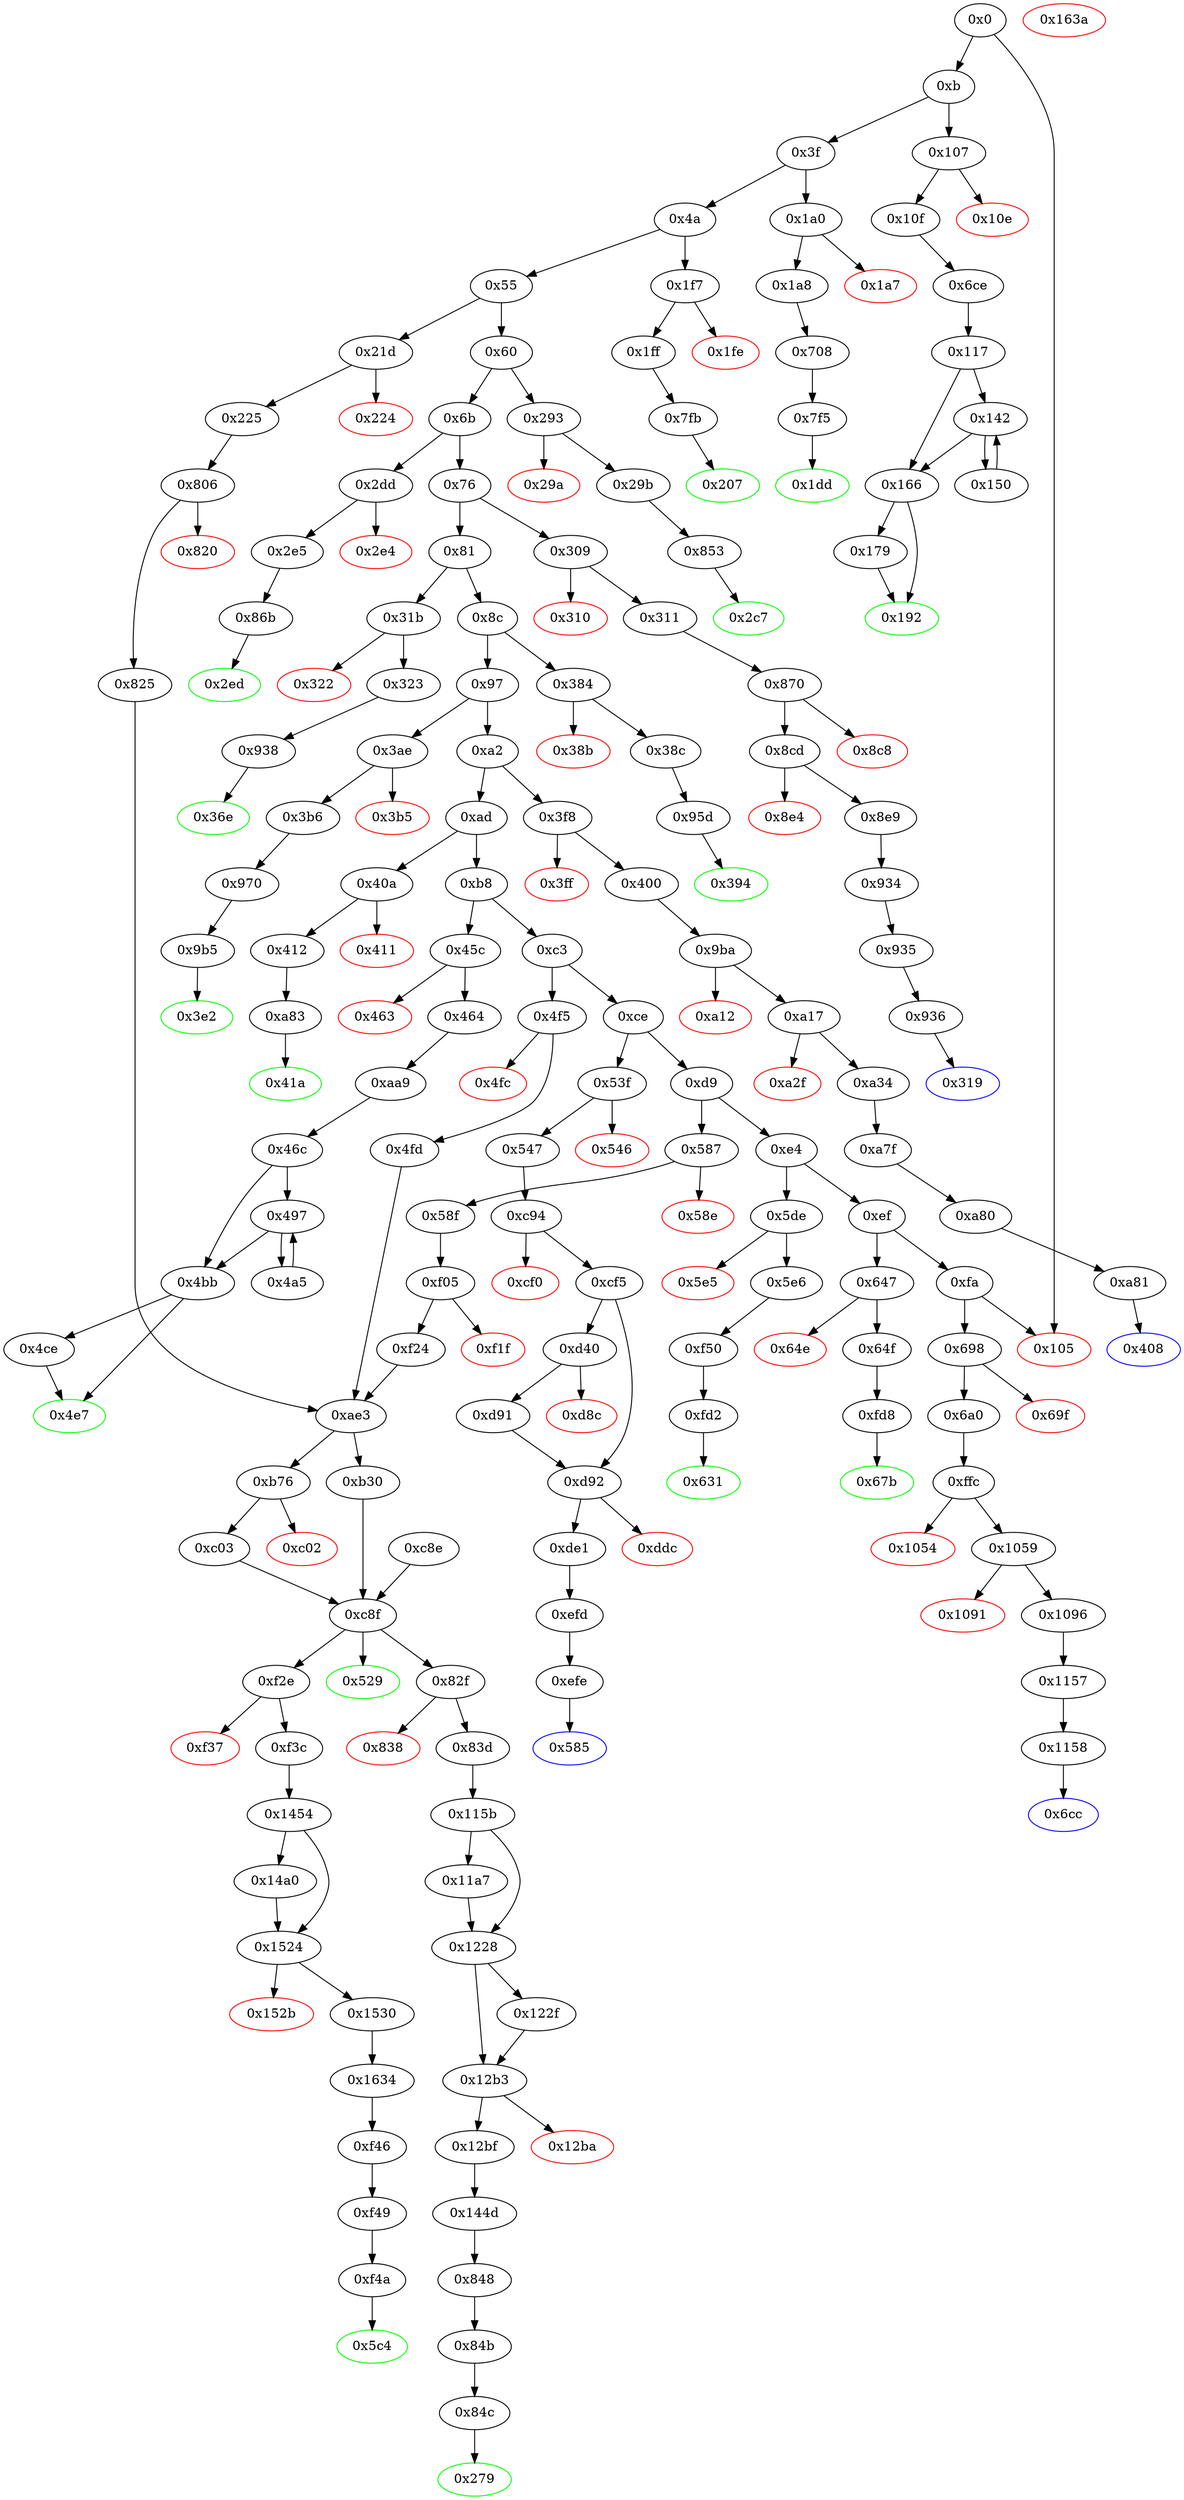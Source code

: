 strict digraph "" {
"0x1a8" [fillcolor=white, id="0x1a8", style=filled, tooltip="Block 0x1a8\n[0x1a8:0x1dc]\n---\nPredecessors: [0x1a0]\nSuccessors: [0x708]\n---\n0x1a8 JUMPDEST\n0x1a9 PUSH2 0x1dd\n0x1ac PUSH1 0x4\n0x1ae DUP1\n0x1af DUP1\n0x1b0 CALLDATALOAD\n0x1b1 PUSH20 0xffffffffffffffffffffffffffffffffffffffff\n0x1c6 AND\n0x1c7 SWAP1\n0x1c8 PUSH1 0x20\n0x1ca ADD\n0x1cb SWAP1\n0x1cc SWAP2\n0x1cd SWAP1\n0x1ce DUP1\n0x1cf CALLDATALOAD\n0x1d0 SWAP1\n0x1d1 PUSH1 0x20\n0x1d3 ADD\n0x1d4 SWAP1\n0x1d5 SWAP2\n0x1d6 SWAP1\n0x1d7 POP\n0x1d8 POP\n0x1d9 PUSH2 0x708\n0x1dc JUMP\n---\n0x1a8: JUMPDEST \n0x1a9: V122 = 0x1dd\n0x1ac: V123 = 0x4\n0x1b0: V124 = CALLDATALOAD 0x4\n0x1b1: V125 = 0xffffffffffffffffffffffffffffffffffffffff\n0x1c6: V126 = AND 0xffffffffffffffffffffffffffffffffffffffff V124\n0x1c8: V127 = 0x20\n0x1ca: V128 = ADD 0x20 0x4\n0x1cf: V129 = CALLDATALOAD 0x24\n0x1d1: V130 = 0x20\n0x1d3: V131 = ADD 0x20 0x24\n0x1d9: V132 = 0x708\n0x1dc: JUMP 0x708\n---\nEntry stack: [V10]\nStack pops: 0\nStack additions: [0x1dd, V126, V129]\nExit stack: [V10, 0x1dd, V126, V129]\n\nDef sites:\nV10: {0xb.0x33}\n"];
"0xa17" [fillcolor=white, id="0xa17", style=filled, tooltip="Block 0xa17\n[0xa17:0xa2e]\n---\nPredecessors: [0x9ba]\nSuccessors: [0xa2f, 0xa34]\n---\n0xa17 JUMPDEST\n0xa18 PUSH1 0x3\n0xa1a PUSH1 0x14\n0xa1c SWAP1\n0xa1d SLOAD\n0xa1e SWAP1\n0xa1f PUSH2 0x100\n0xa22 EXP\n0xa23 SWAP1\n0xa24 DIV\n0xa25 PUSH1 0xff\n0xa27 AND\n0xa28 ISZERO\n0xa29 ISZERO\n0xa2a ISZERO\n0xa2b PUSH2 0xa34\n0xa2e JUMPI\n---\n0xa17: JUMPDEST \n0xa18: V658 = 0x3\n0xa1a: V659 = 0x14\n0xa1d: V660 = S[0x3]\n0xa1f: V661 = 0x100\n0xa22: V662 = EXP 0x100 0x14\n0xa24: V663 = DIV V660 0x10000000000000000000000000000000000000000\n0xa25: V664 = 0xff\n0xa27: V665 = AND 0xff V663\n0xa28: V666 = ISZERO V665\n0xa29: V667 = ISZERO V666\n0xa2a: V668 = ISZERO V667\n0xa2b: V669 = 0xa34\n0xa2e: JUMPI 0xa34 V668\n---\nEntry stack: [V10, 0x408]\nStack pops: 0\nStack additions: []\nExit stack: [V10, 0x408]\n\nDef sites:\nV10: {0xb.0x33}\n0x408: {0x400.0x401}\n"];
"0x207" [color=green, fillcolor=white, id="0x207", style=filled, tooltip="Block 0x207\n[0x207:0x21c]\n---\nPredecessors: [0x7fb]\nSuccessors: []\n---\n0x207 JUMPDEST\n0x208 PUSH1 0x40\n0x20a MLOAD\n0x20b DUP1\n0x20c DUP3\n0x20d DUP2\n0x20e MSTORE\n0x20f PUSH1 0x20\n0x211 ADD\n0x212 SWAP2\n0x213 POP\n0x214 POP\n0x215 PUSH1 0x40\n0x217 MLOAD\n0x218 DUP1\n0x219 SWAP2\n0x21a SUB\n0x21b SWAP1\n0x21c RETURN\n---\n0x207: JUMPDEST \n0x208: V149 = 0x40\n0x20a: V150 = M[0x40]\n0x20e: M[V150] = 0x38d7ea4c68000\n0x20f: V151 = 0x20\n0x211: V152 = ADD 0x20 V150\n0x215: V153 = 0x40\n0x217: V154 = M[0x40]\n0x21a: V155 = SUB V152 V154\n0x21c: RETURN V154 V155\n---\nEntry stack: [V10, 0x207, 0x38d7ea4c68000]\nStack pops: 1\nStack additions: []\nExit stack: [V10, 0x207]\n\nDef sites:\nV10: {0xb.0x33}\n0x207: {0x1ff.0x200}\n0x38d7ea4c68000: {0x7fb.0x7fc}\n"];
"0xf50" [fillcolor=white, id="0xf50", style=filled, tooltip="Block 0xf50\n[0xf50:0xfd1]\n---\nPredecessors: [0x5e6]\nSuccessors: [0xfd2]\n---\n0xf50 JUMPDEST\n0xf51 PUSH1 0x0\n0xf53 PUSH1 0x2\n0xf55 PUSH1 0x0\n0xf57 DUP5\n0xf58 PUSH20 0xffffffffffffffffffffffffffffffffffffffff\n0xf6d AND\n0xf6e PUSH20 0xffffffffffffffffffffffffffffffffffffffff\n0xf83 AND\n0xf84 DUP2\n0xf85 MSTORE\n0xf86 PUSH1 0x20\n0xf88 ADD\n0xf89 SWAP1\n0xf8a DUP2\n0xf8b MSTORE\n0xf8c PUSH1 0x20\n0xf8e ADD\n0xf8f PUSH1 0x0\n0xf91 SHA3\n0xf92 PUSH1 0x0\n0xf94 DUP4\n0xf95 PUSH20 0xffffffffffffffffffffffffffffffffffffffff\n0xfaa AND\n0xfab PUSH20 0xffffffffffffffffffffffffffffffffffffffff\n0xfc0 AND\n0xfc1 DUP2\n0xfc2 MSTORE\n0xfc3 PUSH1 0x20\n0xfc5 ADD\n0xfc6 SWAP1\n0xfc7 DUP2\n0xfc8 MSTORE\n0xfc9 PUSH1 0x20\n0xfcb ADD\n0xfcc PUSH1 0x0\n0xfce SHA3\n0xfcf SLOAD\n0xfd0 SWAP1\n0xfd1 POP\n---\n0xf50: JUMPDEST \n0xf51: V979 = 0x0\n0xf53: V980 = 0x2\n0xf55: V981 = 0x0\n0xf58: V982 = 0xffffffffffffffffffffffffffffffffffffffff\n0xf6d: V983 = AND 0xffffffffffffffffffffffffffffffffffffffff V421\n0xf6e: V984 = 0xffffffffffffffffffffffffffffffffffffffff\n0xf83: V985 = AND 0xffffffffffffffffffffffffffffffffffffffff V983\n0xf85: M[0x0] = V985\n0xf86: V986 = 0x20\n0xf88: V987 = ADD 0x20 0x0\n0xf8b: M[0x20] = 0x2\n0xf8c: V988 = 0x20\n0xf8e: V989 = ADD 0x20 0x20\n0xf8f: V990 = 0x0\n0xf91: V991 = SHA3 0x0 0x40\n0xf92: V992 = 0x0\n0xf95: V993 = 0xffffffffffffffffffffffffffffffffffffffff\n0xfaa: V994 = AND 0xffffffffffffffffffffffffffffffffffffffff V426\n0xfab: V995 = 0xffffffffffffffffffffffffffffffffffffffff\n0xfc0: V996 = AND 0xffffffffffffffffffffffffffffffffffffffff V994\n0xfc2: M[0x0] = V996\n0xfc3: V997 = 0x20\n0xfc5: V998 = ADD 0x20 0x0\n0xfc8: M[0x20] = V991\n0xfc9: V999 = 0x20\n0xfcb: V1000 = ADD 0x20 0x20\n0xfcc: V1001 = 0x0\n0xfce: V1002 = SHA3 0x0 0x40\n0xfcf: V1003 = S[V1002]\n---\nEntry stack: [V10, 0x631, V421, V426]\nStack pops: 2\nStack additions: [S1, S0, V1003]\nExit stack: [V10, 0x631, V421, V426, V1003]\n\nDef sites:\nV10: {0xb.0x33}\n0x631: {0x5e6.0x5e7}\nV421: {0x5e6.0x604}\nV426: {0x5e6.0x623}\n"];
"0x38c" [fillcolor=white, id="0x38c", style=filled, tooltip="Block 0x38c\n[0x38c:0x393]\n---\nPredecessors: [0x384]\nSuccessors: [0x95d]\n---\n0x38c JUMPDEST\n0x38d PUSH2 0x394\n0x390 PUSH2 0x95d\n0x393 JUMP\n---\n0x38c: JUMPDEST \n0x38d: V251 = 0x394\n0x390: V252 = 0x95d\n0x393: JUMP 0x95d\n---\nEntry stack: [V10]\nStack pops: 0\nStack additions: [0x394]\nExit stack: [V10, 0x394]\n\nDef sites:\nV10: {0xb.0x33}\n"];
"0x322" [color=red, fillcolor=white, id="0x322", style=filled, tooltip="Block 0x322\n[0x322:0x322]\n---\nPredecessors: [0x31b]\nSuccessors: []\n---\n0x322 INVALID\n---\n0x322: INVALID \n---\nEntry stack: [V10]\nStack pops: 0\nStack additions: []\nExit stack: [V10]\n\nDef sites:\nV10: {0xb.0x33}\n"];
"0xb" [fillcolor=white, id="0xb", style=filled, tooltip="Block 0xb\n[0xb:0x3e]\n---\nPredecessors: [0x0]\nSuccessors: [0x3f, 0x107]\n---\n0xb PUSH1 0x0\n0xd CALLDATALOAD\n0xe PUSH29 0x100000000000000000000000000000000000000000000000000000000\n0x2c SWAP1\n0x2d DIV\n0x2e PUSH4 0xffffffff\n0x33 AND\n0x34 DUP1\n0x35 PUSH4 0x6fdde03\n0x3a EQ\n0x3b PUSH2 0x107\n0x3e JUMPI\n---\n0xb: V5 = 0x0\n0xd: V6 = CALLDATALOAD 0x0\n0xe: V7 = 0x100000000000000000000000000000000000000000000000000000000\n0x2d: V8 = DIV V6 0x100000000000000000000000000000000000000000000000000000000\n0x2e: V9 = 0xffffffff\n0x33: V10 = AND 0xffffffff V8\n0x35: V11 = 0x6fdde03\n0x3a: V12 = EQ 0x6fdde03 V10\n0x3b: V13 = 0x107\n0x3e: JUMPI 0x107 V12\n---\nEntry stack: []\nStack pops: 0\nStack additions: [V10]\nExit stack: [V10]\n\nDef sites:\n"];
"0xd40" [fillcolor=white, id="0xd40", style=filled, tooltip="Block 0xd40\n[0xd40:0xd8b]\n---\nPredecessors: [0xcf5]\nSuccessors: [0xd8c, 0xd91]\n---\n0xd40 PUSH1 0x4\n0xd42 PUSH1 0x0\n0xd44 DUP7\n0xd45 PUSH20 0xffffffffffffffffffffffffffffffffffffffff\n0xd5a AND\n0xd5b PUSH20 0xffffffffffffffffffffffffffffffffffffffff\n0xd70 AND\n0xd71 DUP2\n0xd72 MSTORE\n0xd73 PUSH1 0x20\n0xd75 ADD\n0xd76 SWAP1\n0xd77 DUP2\n0xd78 MSTORE\n0xd79 PUSH1 0x20\n0xd7b ADD\n0xd7c PUSH1 0x0\n0xd7e SHA3\n0xd7f PUSH1 0x0\n0xd81 ADD\n0xd82 SLOAD\n0xd83 DUP5\n0xd84 LT\n0xd85 ISZERO\n0xd86 ISZERO\n0xd87 ISZERO\n0xd88 PUSH2 0xd91\n0xd8b JUMPI\n---\n0xd40: V846 = 0x4\n0xd42: V847 = 0x0\n0xd45: V848 = 0xffffffffffffffffffffffffffffffffffffffff\n0xd5a: V849 = AND 0xffffffffffffffffffffffffffffffffffffffff V379\n0xd5b: V850 = 0xffffffffffffffffffffffffffffffffffffffff\n0xd70: V851 = AND 0xffffffffffffffffffffffffffffffffffffffff V849\n0xd72: M[0x0] = V851\n0xd73: V852 = 0x20\n0xd75: V853 = ADD 0x20 0x0\n0xd78: M[0x20] = 0x4\n0xd79: V854 = 0x20\n0xd7b: V855 = ADD 0x20 0x20\n0xd7c: V856 = 0x0\n0xd7e: V857 = SHA3 0x0 0x40\n0xd7f: V858 = 0x0\n0xd81: V859 = ADD 0x0 V857\n0xd82: V860 = S[V859]\n0xd84: V861 = LT V382 V860\n0xd85: V862 = ISZERO V861\n0xd86: V863 = ISZERO V862\n0xd87: V864 = ISZERO V863\n0xd88: V865 = 0xd91\n0xd8b: JUMPI 0xd91 V864\n---\nEntry stack: [V10, 0x585, V379, V382, V385, 0x0, 0x0]\nStack pops: 5\nStack additions: [S4, S3, S2, S1, S0]\nExit stack: [V10, 0x585, V379, V382, V385, 0x0, 0x0]\n\nDef sites:\nV10: {0xb.0x33}\n0x585: {0x547.0x548}\nV379: {0x547.0x565}\nV382: {0x547.0x56e}\nV385: {0x547.0x577}\n0x0: {0xc94.0xc95}\n0x0: {0xc94.0xc97}\n"];
"0x29a" [color=red, fillcolor=white, id="0x29a", style=filled, tooltip="Block 0x29a\n[0x29a:0x29a]\n---\nPredecessors: [0x293]\nSuccessors: []\n---\n0x29a INVALID\n---\n0x29a: INVALID \n---\nEntry stack: [V10]\nStack pops: 0\nStack additions: []\nExit stack: [V10]\n\nDef sites:\nV10: {0xb.0x33}\n"];
"0x3ae" [fillcolor=white, id="0x3ae", style=filled, tooltip="Block 0x3ae\n[0x3ae:0x3b4]\n---\nPredecessors: [0x97]\nSuccessors: [0x3b5, 0x3b6]\n---\n0x3ae JUMPDEST\n0x3af CALLVALUE\n0x3b0 ISZERO\n0x3b1 PUSH2 0x3b6\n0x3b4 JUMPI\n---\n0x3ae: JUMPDEST \n0x3af: V264 = CALLVALUE\n0x3b0: V265 = ISZERO V264\n0x3b1: V266 = 0x3b6\n0x3b4: JUMPI 0x3b6 V265\n---\nEntry stack: [V10]\nStack pops: 0\nStack additions: []\nExit stack: [V10]\n\nDef sites:\nV10: {0xb.0x33}\n"];
"0x394" [color=green, fillcolor=white, id="0x394", style=filled, tooltip="Block 0x394\n[0x394:0x3ad]\n---\nPredecessors: [0x95d]\nSuccessors: []\n---\n0x394 JUMPDEST\n0x395 PUSH1 0x40\n0x397 MLOAD\n0x398 DUP1\n0x399 DUP3\n0x39a ISZERO\n0x39b ISZERO\n0x39c ISZERO\n0x39d ISZERO\n0x39e DUP2\n0x39f MSTORE\n0x3a0 PUSH1 0x20\n0x3a2 ADD\n0x3a3 SWAP2\n0x3a4 POP\n0x3a5 POP\n0x3a6 PUSH1 0x40\n0x3a8 MLOAD\n0x3a9 DUP1\n0x3aa SWAP2\n0x3ab SUB\n0x3ac SWAP1\n0x3ad RETURN\n---\n0x394: JUMPDEST \n0x395: V253 = 0x40\n0x397: V254 = M[0x40]\n0x39a: V255 = ISZERO V624\n0x39b: V256 = ISZERO V255\n0x39c: V257 = ISZERO V256\n0x39d: V258 = ISZERO V257\n0x39f: M[V254] = V258\n0x3a0: V259 = 0x20\n0x3a2: V260 = ADD 0x20 V254\n0x3a6: V261 = 0x40\n0x3a8: V262 = M[0x40]\n0x3ab: V263 = SUB V260 V262\n0x3ad: RETURN V262 V263\n---\nEntry stack: [V10, 0x394, V624]\nStack pops: 1\nStack additions: []\nExit stack: [V10, 0x394]\n\nDef sites:\nV10: {0xb.0x33}\n0x394: {0x38c.0x38d}\nV624: {0x95d.0x96d}\n"];
"0x166" [fillcolor=white, id="0x166", style=filled, tooltip="Block 0x166\n[0x166:0x178]\n---\nPredecessors: [0x117, 0x142]\nSuccessors: [0x179, 0x192]\n---\n0x166 JUMPDEST\n0x167 POP\n0x168 POP\n0x169 POP\n0x16a SWAP1\n0x16b POP\n0x16c SWAP1\n0x16d DUP2\n0x16e ADD\n0x16f SWAP1\n0x170 PUSH1 0x1f\n0x172 AND\n0x173 DUP1\n0x174 ISZERO\n0x175 PUSH2 0x192\n0x178 JUMPI\n---\n0x166: JUMPDEST \n0x16e: V99 = ADD V81 V80\n0x170: V100 = 0x1f\n0x172: V101 = AND 0x1f V81\n0x174: V102 = ISZERO V101\n0x175: V103 = 0x192\n0x178: JUMPI 0x192 V102\n---\nEntry stack: [V10, 0x117, V470, V74, V74, V80, V83, V81, S2, S1, S0]\nStack pops: 6\nStack additions: [V99, V101]\nExit stack: [V10, 0x117, V470, V74, V74, V99, V101]\n\nDef sites:\nV10: {0xb.0x33}\n0x117: {0x10f.0x110}\nV470: {0x6ce.0x6d3}\nV74: {0x117.0x11a}\nV74: {0x117.0x11a}\nV80: {0x117.0x12d}\nV83: {0x117.0x135}\nV81: {0x117.0x131}\nS2: {0x150.0x15f, 0x117.0x131}\nS1: {0x150.0x153, 0x117.0x12d}\nS0: {0x150.0x159, 0x117.0x135}\n"];
"0xefe" [fillcolor=white, id="0xefe", style=filled, tooltip="Block 0xefe\n[0xefe:0xf04]\n---\nPredecessors: [0xefd]\nSuccessors: [0x585]\n---\n0xefe JUMPDEST\n0xeff POP\n0xf00 POP\n0xf01 POP\n0xf02 POP\n0xf03 POP\n0xf04 JUMP\n---\n0xefe: JUMPDEST \n0xf04: JUMP 0x585\n---\nEntry stack: [V10, 0x585, V379, V382, V385, V891, V893]\nStack pops: 6\nStack additions: []\nExit stack: [V10]\n\nDef sites:\nV10: {0xb.0x33}\n0x585: {0x547.0x548}\nV379: {0x547.0x565}\nV382: {0x547.0x56e}\nV385: {0x547.0x577}\nV891: {0xde1.0xde9}\nV893: {0xde1.0xdee}\n"];
"0x152b" [color=red, fillcolor=white, id="0x152b", style=filled, tooltip="Block 0x152b\n[0x152b:0x152f]\n---\nPredecessors: [0x1524]\nSuccessors: []\n---\n0x152b PUSH1 0x0\n0x152d PUSH1 0x0\n0x152f REVERT\n---\n0x152b: V1279 = 0x0\n0x152d: V1280 = 0x0\n0x152f: REVERT 0x0 0x0\n---\nEntry stack: [V10, S8, S7, S6, S5, 0x0, 0xf46, S2, S1, 0x0]\nStack pops: 0\nStack additions: []\nExit stack: [V10, S8, S7, S6, S5, 0x0, 0xf46, S2, S1, 0x0]\n\nDef sites:\nV10: {0xb.0x33}\nS8: {0xb.0x33, 0x225.0x226}\nS7: {0x225.0x243, 0x58f.0x590}\nS6: {0x225.0x262, 0x58f.0x5ad}\nS5: {0x225.0x26b, 0x58f.0x5b6}\n0x0: {0xf05.0xf06, 0x806.0x807}\n0xf46: {0xf3c_0xc8f_0xc8e.0xf3d, 0xf3c_0xc8f_0xc03.0xf3d}\nS2: {0x225.0x262, 0x58f.0x5ad}\nS1: {0x225.0x26b, 0x58f.0x5b6}\n0x0: {0x1454.0x1455, 0x1454_0xc8f_0xc8e.0x1455, 0x1454_0xc8f_0xc03.0x1455}\n"];
"0x311" [fillcolor=white, id="0x311", style=filled, tooltip="Block 0x311\n[0x311:0x318]\n---\nPredecessors: [0x309]\nSuccessors: [0x870]\n---\n0x311 JUMPDEST\n0x312 PUSH2 0x319\n0x315 PUSH2 0x870\n0x318 JUMP\n---\n0x311: JUMPDEST \n0x312: V223 = 0x319\n0x315: V224 = 0x870\n0x318: JUMP 0x870\n---\nEntry stack: [V10]\nStack pops: 0\nStack additions: [0x319]\nExit stack: [V10, 0x319]\n\nDef sites:\nV10: {0xb.0x33}\n"];
"0x319" [color=blue, fillcolor=white, id="0x319", style=filled, tooltip="Block 0x319\n[0x319:0x31a]\n---\nPredecessors: [0x936]\nSuccessors: []\n---\n0x319 JUMPDEST\n0x31a STOP\n---\n0x319: JUMPDEST \n0x31a: STOP \n---\nEntry stack: [V10]\nStack pops: 0\nStack additions: []\nExit stack: [V10]\n\nDef sites:\nV10: {0xb.0x33}\n"];
"0x163a" [color=red, fillcolor=white, id="0x163a", style=filled, tooltip="Block 0x163a\n[0x163a:0x1665]\n---\nPredecessors: []\nSuccessors: []\n---\n0x163a STOP\n0x163b LOG1\n0x163c PUSH6 0x627a7a723058\n0x1643 SHA3\n0x1644 MISSING 0xcf\n0x1645 MISSING 0xa5\n0x1646 ADD\n0x1647 MISSING 0xc5\n0x1648 MISSING 0xbb\n0x1649 DIV\n0x164a MISSING 0xac\n0x164b MISSING 0xb8\n0x164c MISSING 0xc4\n0x164d MISSING 0xd1\n0x164e MISSING 0xd3\n0x164f CALLDATASIZE\n0x1650 MISSING 0xc6\n0x1651 ORIGIN\n0x1652 LOG4\n0x1653 MISSING 0x48\n0x1654 DUP16\n0x1655 LT\n0x1656 CALLVALUE\n0x1657 MISSING 0x2d\n0x1658 MISSING 0xb1\n0x1659 MISSING 0xe5\n0x165a MISSING 0xd\n0x165b MISSING 0xc1\n0x165c MISSING 0xd8\n0x165d SWAP10\n0x165e NOT\n0x165f MISSING 0xa9\n0x1660 SMOD\n0x1661 MISSING 0x26\n0x1662 MISSING 0x1e\n0x1663 DUP16\n0x1664 STOP\n0x1665 MISSING 0x29\n---\n0x163a: STOP \n0x163b: LOG S0 S1 S2\n0x163c: V1326 = 0x627a7a723058\n0x1643: V1327 = SHA3 0x627a7a723058 S3\n0x1644: MISSING 0xcf\n0x1645: MISSING 0xa5\n0x1646: V1328 = ADD S0 S1\n0x1647: MISSING 0xc5\n0x1648: MISSING 0xbb\n0x1649: V1329 = DIV S0 S1\n0x164a: MISSING 0xac\n0x164b: MISSING 0xb8\n0x164c: MISSING 0xc4\n0x164d: MISSING 0xd1\n0x164e: MISSING 0xd3\n0x164f: V1330 = CALLDATASIZE\n0x1650: MISSING 0xc6\n0x1651: V1331 = ORIGIN\n0x1652: LOG V1331 S0 S1 S2 S3 S4\n0x1653: MISSING 0x48\n0x1655: V1332 = LT S15 S0\n0x1656: V1333 = CALLVALUE\n0x1657: MISSING 0x2d\n0x1658: MISSING 0xb1\n0x1659: MISSING 0xe5\n0x165a: MISSING 0xd\n0x165b: MISSING 0xc1\n0x165c: MISSING 0xd8\n0x165e: V1334 = NOT S10\n0x165f: MISSING 0xa9\n0x1660: V1335 = SMOD S0 S1\n0x1661: MISSING 0x26\n0x1662: MISSING 0x1e\n0x1664: STOP \n0x1665: MISSING 0x29\n---\nEntry stack: []\nStack pops: 0\nStack additions: [V1327, V1328, V1329, V1330, V1333, V1332, S1, S2, S3, S4, S5, S6, S7, S8, S9, S10, S11, S12, S13, S14, S15, V1334, S1, S2, S3, S4, S5, S6, S7, S8, S9, S0, V1335, S15, S0, S1, S2, S3, S4, S5, S6, S7, S8, S9, S10, S11, S12, S13, S14, S15]\nExit stack: []\n\nDef sites:\n"];
"0xa34" [fillcolor=white, id="0xa34", style=filled, tooltip="Block 0xa34\n[0xa34:0xa7e]\n---\nPredecessors: [0xa17]\nSuccessors: [0xa7f]\n---\n0xa34 JUMPDEST\n0xa35 PUSH1 0x1\n0xa37 PUSH1 0x3\n0xa39 PUSH1 0x14\n0xa3b PUSH2 0x100\n0xa3e EXP\n0xa3f DUP2\n0xa40 SLOAD\n0xa41 DUP2\n0xa42 PUSH1 0xff\n0xa44 MUL\n0xa45 NOT\n0xa46 AND\n0xa47 SWAP1\n0xa48 DUP4\n0xa49 ISZERO\n0xa4a ISZERO\n0xa4b MUL\n0xa4c OR\n0xa4d SWAP1\n0xa4e SSTORE\n0xa4f POP\n0xa50 PUSH32 0x6985a02210a168e66602d3235cb6db0e70f92b3ba4d376a33c0f3d9434bff625\n0xa71 PUSH1 0x40\n0xa73 MLOAD\n0xa74 DUP1\n0xa75 SWAP1\n0xa76 POP\n0xa77 PUSH1 0x40\n0xa79 MLOAD\n0xa7a DUP1\n0xa7b SWAP2\n0xa7c SUB\n0xa7d SWAP1\n0xa7e LOG1\n---\n0xa34: JUMPDEST \n0xa35: V672 = 0x1\n0xa37: V673 = 0x3\n0xa39: V674 = 0x14\n0xa3b: V675 = 0x100\n0xa3e: V676 = EXP 0x100 0x14\n0xa40: V677 = S[0x3]\n0xa42: V678 = 0xff\n0xa44: V679 = MUL 0xff 0x10000000000000000000000000000000000000000\n0xa45: V680 = NOT 0xff0000000000000000000000000000000000000000\n0xa46: V681 = AND 0xffffffffffffffffffffff00ffffffffffffffffffffffffffffffffffffffff V677\n0xa49: V682 = ISZERO 0x1\n0xa4a: V683 = ISZERO 0x0\n0xa4b: V684 = MUL 0x1 0x10000000000000000000000000000000000000000\n0xa4c: V685 = OR 0x10000000000000000000000000000000000000000 V681\n0xa4e: S[0x3] = V685\n0xa50: V686 = 0x6985a02210a168e66602d3235cb6db0e70f92b3ba4d376a33c0f3d9434bff625\n0xa71: V687 = 0x40\n0xa73: V688 = M[0x40]\n0xa77: V689 = 0x40\n0xa79: V690 = M[0x40]\n0xa7c: V691 = SUB V688 V690\n0xa7e: LOG V690 V691 0x6985a02210a168e66602d3235cb6db0e70f92b3ba4d376a33c0f3d9434bff625\n---\nEntry stack: [V10, 0x408]\nStack pops: 0\nStack additions: []\nExit stack: [V10, 0x408]\n\nDef sites:\nV10: {0xb.0x33}\n0x408: {0x400.0x401}\n"];
"0x6b" [fillcolor=white, id="0x6b", style=filled, tooltip="Block 0x6b\n[0x6b:0x75]\n---\nPredecessors: [0x60]\nSuccessors: [0x76, 0x2dd]\n---\n0x6b DUP1\n0x6c PUSH4 0x313ce567\n0x71 EQ\n0x72 PUSH2 0x2dd\n0x75 JUMPI\n---\n0x6c: V26 = 0x313ce567\n0x71: V27 = EQ 0x313ce567 V10\n0x72: V28 = 0x2dd\n0x75: JUMPI 0x2dd V27\n---\nEntry stack: [V10]\nStack pops: 1\nStack additions: [S0]\nExit stack: [V10]\n\nDef sites:\nV10: {0xb.0x33}\n"];
"0x7fb" [fillcolor=white, id="0x7fb", style=filled, tooltip="Block 0x7fb\n[0x7fb:0x805]\n---\nPredecessors: [0x1ff]\nSuccessors: [0x207]\n---\n0x7fb JUMPDEST\n0x7fc PUSH7 0x38d7ea4c68000\n0x804 DUP2\n0x805 JUMP\n---\n0x7fb: JUMPDEST \n0x7fc: V516 = 0x38d7ea4c68000\n0x805: JUMP 0x207\n---\nEntry stack: [V10, 0x207]\nStack pops: 1\nStack additions: [S0, 0x38d7ea4c68000]\nExit stack: [V10, 0x207, 0x38d7ea4c68000]\n\nDef sites:\nV10: {0xb.0x33}\n0x207: {0x1ff.0x200}\n"];
"0x411" [color=red, fillcolor=white, id="0x411", style=filled, tooltip="Block 0x411\n[0x411:0x411]\n---\nPredecessors: [0x40a]\nSuccessors: []\n---\n0x411 INVALID\n---\n0x411: INVALID \n---\nEntry stack: [V10]\nStack pops: 0\nStack additions: []\nExit stack: [V10]\n\nDef sites:\nV10: {0xb.0x33}\n"];
"0xde1" [fillcolor=white, id="0xde1", style=filled, tooltip="Block 0xde1\n[0xde1:0xefc]\n---\nPredecessors: [0xd92]\nSuccessors: [0xefd]\n---\n0xde1 JUMPDEST\n0xde2 PUSH2 0xe10\n0xde5 PUSH1 0x18\n0xde7 DUP5\n0xde8 MUL\n0xde9 MUL\n0xdea SWAP2\n0xdeb POP\n0xdec DUP2\n0xded TIMESTAMP\n0xdee ADD\n0xdef SWAP1\n0xdf0 POP\n0xdf1 DUP5\n0xdf2 PUSH20 0xffffffffffffffffffffffffffffffffffffffff\n0xe07 AND\n0xe08 PUSH32 0x89f85a4bd38f70943757e43dedd843409e565220cb52ba80fc297d1246b3b9bb\n0xe29 PUSH1 0x4\n0xe2b PUSH1 0x0\n0xe2d DUP9\n0xe2e PUSH20 0xffffffffffffffffffffffffffffffffffffffff\n0xe43 AND\n0xe44 PUSH20 0xffffffffffffffffffffffffffffffffffffffff\n0xe59 AND\n0xe5a DUP2\n0xe5b MSTORE\n0xe5c PUSH1 0x20\n0xe5e ADD\n0xe5f SWAP1\n0xe60 DUP2\n0xe61 MSTORE\n0xe62 PUSH1 0x20\n0xe64 ADD\n0xe65 PUSH1 0x0\n0xe67 SHA3\n0xe68 PUSH1 0x0\n0xe6a ADD\n0xe6b SLOAD\n0xe6c DUP7\n0xe6d DUP5\n0xe6e PUSH1 0x40\n0xe70 MLOAD\n0xe71 DUP1\n0xe72 DUP5\n0xe73 DUP2\n0xe74 MSTORE\n0xe75 PUSH1 0x20\n0xe77 ADD\n0xe78 DUP4\n0xe79 DUP2\n0xe7a MSTORE\n0xe7b PUSH1 0x20\n0xe7d ADD\n0xe7e DUP3\n0xe7f DUP2\n0xe80 MSTORE\n0xe81 PUSH1 0x20\n0xe83 ADD\n0xe84 SWAP4\n0xe85 POP\n0xe86 POP\n0xe87 POP\n0xe88 POP\n0xe89 PUSH1 0x40\n0xe8b MLOAD\n0xe8c DUP1\n0xe8d SWAP2\n0xe8e SUB\n0xe8f SWAP1\n0xe90 LOG2\n0xe91 PUSH1 0x40\n0xe93 PUSH1 0x40\n0xe95 MLOAD\n0xe96 SWAP1\n0xe97 DUP2\n0xe98 ADD\n0xe99 PUSH1 0x40\n0xe9b MSTORE\n0xe9c DUP1\n0xe9d DUP6\n0xe9e DUP2\n0xe9f MSTORE\n0xea0 PUSH1 0x20\n0xea2 ADD\n0xea3 DUP3\n0xea4 DUP2\n0xea5 MSTORE\n0xea6 POP\n0xea7 PUSH1 0x4\n0xea9 PUSH1 0x0\n0xeab DUP8\n0xeac PUSH20 0xffffffffffffffffffffffffffffffffffffffff\n0xec1 AND\n0xec2 PUSH20 0xffffffffffffffffffffffffffffffffffffffff\n0xed7 AND\n0xed8 DUP2\n0xed9 MSTORE\n0xeda PUSH1 0x20\n0xedc ADD\n0xedd SWAP1\n0xede DUP2\n0xedf MSTORE\n0xee0 PUSH1 0x20\n0xee2 ADD\n0xee3 PUSH1 0x0\n0xee5 SHA3\n0xee6 PUSH1 0x0\n0xee8 DUP3\n0xee9 ADD\n0xeea MLOAD\n0xeeb DUP2\n0xeec PUSH1 0x0\n0xeee ADD\n0xeef SSTORE\n0xef0 PUSH1 0x20\n0xef2 DUP3\n0xef3 ADD\n0xef4 MLOAD\n0xef5 DUP2\n0xef6 PUSH1 0x1\n0xef8 ADD\n0xef9 SSTORE\n0xefa SWAP1\n0xefb POP\n0xefc POP\n---\n0xde1: JUMPDEST \n0xde2: V888 = 0xe10\n0xde5: V889 = 0x18\n0xde8: V890 = MUL V385 0x18\n0xde9: V891 = MUL V890 0xe10\n0xded: V892 = TIMESTAMP\n0xdee: V893 = ADD V892 V891\n0xdf2: V894 = 0xffffffffffffffffffffffffffffffffffffffff\n0xe07: V895 = AND 0xffffffffffffffffffffffffffffffffffffffff V379\n0xe08: V896 = 0x89f85a4bd38f70943757e43dedd843409e565220cb52ba80fc297d1246b3b9bb\n0xe29: V897 = 0x4\n0xe2b: V898 = 0x0\n0xe2e: V899 = 0xffffffffffffffffffffffffffffffffffffffff\n0xe43: V900 = AND 0xffffffffffffffffffffffffffffffffffffffff V379\n0xe44: V901 = 0xffffffffffffffffffffffffffffffffffffffff\n0xe59: V902 = AND 0xffffffffffffffffffffffffffffffffffffffff V900\n0xe5b: M[0x0] = V902\n0xe5c: V903 = 0x20\n0xe5e: V904 = ADD 0x20 0x0\n0xe61: M[0x20] = 0x4\n0xe62: V905 = 0x20\n0xe64: V906 = ADD 0x20 0x20\n0xe65: V907 = 0x0\n0xe67: V908 = SHA3 0x0 0x40\n0xe68: V909 = 0x0\n0xe6a: V910 = ADD 0x0 V908\n0xe6b: V911 = S[V910]\n0xe6e: V912 = 0x40\n0xe70: V913 = M[0x40]\n0xe74: M[V913] = V911\n0xe75: V914 = 0x20\n0xe77: V915 = ADD 0x20 V913\n0xe7a: M[V915] = V382\n0xe7b: V916 = 0x20\n0xe7d: V917 = ADD 0x20 V915\n0xe80: M[V917] = V893\n0xe81: V918 = 0x20\n0xe83: V919 = ADD 0x20 V917\n0xe89: V920 = 0x40\n0xe8b: V921 = M[0x40]\n0xe8e: V922 = SUB V919 V921\n0xe90: LOG V921 V922 0x89f85a4bd38f70943757e43dedd843409e565220cb52ba80fc297d1246b3b9bb V895\n0xe91: V923 = 0x40\n0xe93: V924 = 0x40\n0xe95: V925 = M[0x40]\n0xe98: V926 = ADD V925 0x40\n0xe99: V927 = 0x40\n0xe9b: M[0x40] = V926\n0xe9f: M[V925] = V382\n0xea0: V928 = 0x20\n0xea2: V929 = ADD 0x20 V925\n0xea5: M[V929] = V893\n0xea7: V930 = 0x4\n0xea9: V931 = 0x0\n0xeac: V932 = 0xffffffffffffffffffffffffffffffffffffffff\n0xec1: V933 = AND 0xffffffffffffffffffffffffffffffffffffffff V379\n0xec2: V934 = 0xffffffffffffffffffffffffffffffffffffffff\n0xed7: V935 = AND 0xffffffffffffffffffffffffffffffffffffffff V933\n0xed9: M[0x0] = V935\n0xeda: V936 = 0x20\n0xedc: V937 = ADD 0x20 0x0\n0xedf: M[0x20] = 0x4\n0xee0: V938 = 0x20\n0xee2: V939 = ADD 0x20 0x20\n0xee3: V940 = 0x0\n0xee5: V941 = SHA3 0x0 0x40\n0xee6: V942 = 0x0\n0xee9: V943 = ADD V925 0x0\n0xeea: V944 = M[V943]\n0xeec: V945 = 0x0\n0xeee: V946 = ADD 0x0 V941\n0xeef: S[V946] = V944\n0xef0: V947 = 0x20\n0xef3: V948 = ADD V925 0x20\n0xef4: V949 = M[V948]\n0xef6: V950 = 0x1\n0xef8: V951 = ADD 0x1 V941\n0xef9: S[V951] = V949\n---\nEntry stack: [V10, 0x585, V379, V382, V385, 0x0, 0x0]\nStack pops: 5\nStack additions: [S4, S3, S2, V891, V893]\nExit stack: [V10, 0x585, V379, V382, V385, V891, V893]\n\nDef sites:\nV10: {0xb.0x33}\n0x585: {0x547.0x548}\nV379: {0x547.0x565}\nV382: {0x547.0x56e}\nV385: {0x547.0x577}\n0x0: {0xc94.0xc95}\n0x0: {0xc94.0xc97}\n"];
"0x12b3" [fillcolor=white, id="0x12b3", style=filled, tooltip="Block 0x12b3\n[0x12b3:0x12b9]\n---\nPredecessors: [0x1228, 0x122f]\nSuccessors: [0x12ba, 0x12bf]\n---\n0x12b3 JUMPDEST\n0x12b4 ISZERO\n0x12b5 ISZERO\n0x12b6 PUSH2 0x12bf\n0x12b9 JUMPI\n---\n0x12b3: JUMPDEST \n0x12b4: V1154 = ISZERO S0\n0x12b5: V1155 = ISZERO V1154\n0x12b6: V1156 = 0x12bf\n0x12b9: JUMPI 0x12bf V1155\n---\nEntry stack: [V10, S10, S9, S8, S7, 0x0, 0x848, S4, S3, S2, 0x0, S0]\nStack pops: 1\nStack additions: []\nExit stack: [V10, S10, S9, S8, S7, 0x0, 0x848, S4, S3, S2, 0x0]\n\nDef sites:\nV10: {0xb.0x33}\nS10: {0xb.0x33, 0x225.0x226}\nS9: {0x225.0x243, 0x58f.0x590}\nS8: {0x225.0x262, 0x58f.0x5ad}\nS7: {0x225.0x26b, 0x58f.0x5b6}\n0x0: {0xf05.0xf06, 0x806.0x807}\n0x848: {0x83d_0xc8f_0xb30_0x825.0x83e, 0x83d_0xc8f_0xc8e.0x83e, 0x83d_0xc8f_0xc03.0x83e}\nS4: {0x225.0x243, 0x58f.0x590}\nS3: {0x225.0x262, 0x58f.0x5ad}\nS2: {0x225.0x26b, 0x58f.0x5b6}\n0x0: {0x115b_0xc8f_0xc8e.0x115c, 0x115b_0xc8f_0xc03.0x115c, 0x115b_0xc8f_0xb30_0x825.0x115c}\nS0: {0x11a7_0xc8f_0xc8e.0x1227, 0x11a7_0xc8f_0xb30_0x825.0x1227, 0x11a7_0xc8f_0xc03.0x1227, 0x115b_0xc8f_0xc8e.0x11a0, 0x115b_0xc8f_0xc03.0x11a0, 0x115b_0xc8f_0xb30_0x825.0x11a0, 0x122f.0x12b2}\n"];
"0x1a7" [color=red, fillcolor=white, id="0x1a7", style=filled, tooltip="Block 0x1a7\n[0x1a7:0x1a7]\n---\nPredecessors: [0x1a0]\nSuccessors: []\n---\n0x1a7 INVALID\n---\n0x1a7: INVALID \n---\nEntry stack: [V10]\nStack pops: 0\nStack additions: []\nExit stack: [V10]\n\nDef sites:\nV10: {0xb.0x33}\n"];
"0x631" [color=green, fillcolor=white, id="0x631", style=filled, tooltip="Block 0x631\n[0x631:0x646]\n---\nPredecessors: [0xfd2]\nSuccessors: []\n---\n0x631 JUMPDEST\n0x632 PUSH1 0x40\n0x634 MLOAD\n0x635 DUP1\n0x636 DUP3\n0x637 DUP2\n0x638 MSTORE\n0x639 PUSH1 0x20\n0x63b ADD\n0x63c SWAP2\n0x63d POP\n0x63e POP\n0x63f PUSH1 0x40\n0x641 MLOAD\n0x642 DUP1\n0x643 SWAP2\n0x644 SUB\n0x645 SWAP1\n0x646 RETURN\n---\n0x631: JUMPDEST \n0x632: V430 = 0x40\n0x634: V431 = M[0x40]\n0x638: M[V431] = V1003\n0x639: V432 = 0x20\n0x63b: V433 = ADD 0x20 V431\n0x63f: V434 = 0x40\n0x641: V435 = M[0x40]\n0x644: V436 = SUB V433 V435\n0x646: RETURN V435 V436\n---\nEntry stack: [V10, V1003]\nStack pops: 1\nStack additions: []\nExit stack: [V10]\n\nDef sites:\nV10: {0xb.0x33}\nV1003: {0xf50.0xfcf}\n"];
"0xd92" [fillcolor=white, id="0xd92", style=filled, tooltip="Block 0xd92\n[0xd92:0xddb]\n---\nPredecessors: [0xcf5, 0xd91]\nSuccessors: [0xddc, 0xde1]\n---\n0xd92 JUMPDEST\n0xd93 DUP4\n0xd94 PUSH1 0x1\n0xd96 PUSH1 0x0\n0xd98 DUP8\n0xd99 PUSH20 0xffffffffffffffffffffffffffffffffffffffff\n0xdae AND\n0xdaf PUSH20 0xffffffffffffffffffffffffffffffffffffffff\n0xdc4 AND\n0xdc5 DUP2\n0xdc6 MSTORE\n0xdc7 PUSH1 0x20\n0xdc9 ADD\n0xdca SWAP1\n0xdcb DUP2\n0xdcc MSTORE\n0xdcd PUSH1 0x20\n0xdcf ADD\n0xdd0 PUSH1 0x0\n0xdd2 SHA3\n0xdd3 SLOAD\n0xdd4 LT\n0xdd5 ISZERO\n0xdd6 ISZERO\n0xdd7 ISZERO\n0xdd8 PUSH2 0xde1\n0xddb JUMPI\n---\n0xd92: JUMPDEST \n0xd94: V868 = 0x1\n0xd96: V869 = 0x0\n0xd99: V870 = 0xffffffffffffffffffffffffffffffffffffffff\n0xdae: V871 = AND 0xffffffffffffffffffffffffffffffffffffffff V379\n0xdaf: V872 = 0xffffffffffffffffffffffffffffffffffffffff\n0xdc4: V873 = AND 0xffffffffffffffffffffffffffffffffffffffff V871\n0xdc6: M[0x0] = V873\n0xdc7: V874 = 0x20\n0xdc9: V875 = ADD 0x20 0x0\n0xdcc: M[0x20] = 0x1\n0xdcd: V876 = 0x20\n0xdcf: V877 = ADD 0x20 0x20\n0xdd0: V878 = 0x0\n0xdd2: V879 = SHA3 0x0 0x40\n0xdd3: V880 = S[V879]\n0xdd4: V881 = LT V880 V382\n0xdd5: V882 = ISZERO V881\n0xdd6: V883 = ISZERO V882\n0xdd7: V884 = ISZERO V883\n0xdd8: V885 = 0xde1\n0xddb: JUMPI 0xde1 V884\n---\nEntry stack: [V10, 0x585, V379, V382, V385, 0x0, 0x0]\nStack pops: 5\nStack additions: [S4, S3, S2, S1, S0]\nExit stack: [V10, 0x585, V379, V382, V385, 0x0, 0x0]\n\nDef sites:\nV10: {0xb.0x33}\n0x585: {0x547.0x548}\nV379: {0x547.0x565}\nV382: {0x547.0x56e}\nV385: {0x547.0x577}\n0x0: {0xc94.0xc95}\n0x0: {0xc94.0xc97}\n"];
"0x41a" [color=green, fillcolor=white, id="0x41a", style=filled, tooltip="Block 0x41a\n[0x41a:0x45b]\n---\nPredecessors: [0xa83]\nSuccessors: []\n---\n0x41a JUMPDEST\n0x41b PUSH1 0x40\n0x41d MLOAD\n0x41e DUP1\n0x41f DUP3\n0x420 PUSH20 0xffffffffffffffffffffffffffffffffffffffff\n0x435 AND\n0x436 PUSH20 0xffffffffffffffffffffffffffffffffffffffff\n0x44b AND\n0x44c DUP2\n0x44d MSTORE\n0x44e PUSH1 0x20\n0x450 ADD\n0x451 SWAP2\n0x452 POP\n0x453 POP\n0x454 PUSH1 0x40\n0x456 MLOAD\n0x457 DUP1\n0x458 SWAP2\n0x459 SUB\n0x45a SWAP1\n0x45b RETURN\n---\n0x41a: JUMPDEST \n0x41b: V292 = 0x40\n0x41d: V293 = M[0x40]\n0x420: V294 = 0xffffffffffffffffffffffffffffffffffffffff\n0x435: V295 = AND 0xffffffffffffffffffffffffffffffffffffffff V699\n0x436: V296 = 0xffffffffffffffffffffffffffffffffffffffff\n0x44b: V297 = AND 0xffffffffffffffffffffffffffffffffffffffff V295\n0x44d: M[V293] = V297\n0x44e: V298 = 0x20\n0x450: V299 = ADD 0x20 V293\n0x454: V300 = 0x40\n0x456: V301 = M[0x40]\n0x459: V302 = SUB V299 V301\n0x45b: RETURN V301 V302\n---\nEntry stack: [V10, 0x41a, V699]\nStack pops: 1\nStack additions: []\nExit stack: [V10, 0x41a]\n\nDef sites:\nV10: {0xb.0x33}\n0x41a: {0x412.0x413}\nV699: {0xa83.0xaa6}\n"];
"0x67b" [color=green, fillcolor=white, id="0x67b", style=filled, tooltip="Block 0x67b\n[0x67b:0x697]\n---\nPredecessors: [0xfd8]\nSuccessors: []\n---\n0x67b JUMPDEST\n0x67c PUSH1 0x40\n0x67e MLOAD\n0x67f DUP1\n0x680 DUP4\n0x681 DUP2\n0x682 MSTORE\n0x683 PUSH1 0x20\n0x685 ADD\n0x686 DUP3\n0x687 DUP2\n0x688 MSTORE\n0x689 PUSH1 0x20\n0x68b ADD\n0x68c SWAP3\n0x68d POP\n0x68e POP\n0x68f POP\n0x690 PUSH1 0x40\n0x692 MLOAD\n0x693 DUP1\n0x694 SWAP2\n0x695 SUB\n0x696 SWAP1\n0x697 RETURN\n---\n0x67b: JUMPDEST \n0x67c: V448 = 0x40\n0x67e: V449 = M[0x40]\n0x682: M[V449] = V1013\n0x683: V450 = 0x20\n0x685: V451 = ADD 0x20 V449\n0x688: M[V451] = V1016\n0x689: V452 = 0x20\n0x68b: V453 = ADD 0x20 V451\n0x690: V454 = 0x40\n0x692: V455 = M[0x40]\n0x695: V456 = SUB V453 V455\n0x697: RETURN V455 V456\n---\nEntry stack: [V10, 0x67b, V1013, V1016]\nStack pops: 2\nStack additions: []\nExit stack: [V10, 0x67b]\n\nDef sites:\nV10: {0xb.0x33}\n0x67b: {0x64f.0x650}\nV1013: {0xfd8.0xff1}\nV1016: {0xfd8.0xff7}\n"];
"0xddc" [color=red, fillcolor=white, id="0xddc", style=filled, tooltip="Block 0xddc\n[0xddc:0xde0]\n---\nPredecessors: [0xd92]\nSuccessors: []\n---\n0xddc PUSH1 0x0\n0xdde PUSH1 0x0\n0xde0 REVERT\n---\n0xddc: V886 = 0x0\n0xdde: V887 = 0x0\n0xde0: REVERT 0x0 0x0\n---\nEntry stack: [V10, 0x585, V379, V382, V385, 0x0, 0x0]\nStack pops: 0\nStack additions: []\nExit stack: [V10, 0x585, V379, V382, V385, 0x0, 0x0]\n\nDef sites:\nV10: {0xb.0x33}\n0x585: {0x547.0x548}\nV379: {0x547.0x565}\nV382: {0x547.0x56e}\nV385: {0x547.0x577}\n0x0: {0xc94.0xc95}\n0x0: {0xc94.0xc97}\n"];
"0x6cc" [color=blue, fillcolor=white, id="0x6cc", style=filled, tooltip="Block 0x6cc\n[0x6cc:0x6cd]\n---\nPredecessors: [0x1158]\nSuccessors: []\n---\n0x6cc JUMPDEST\n0x6cd STOP\n---\n0x6cc: JUMPDEST \n0x6cd: STOP \n---\nEntry stack: [V10]\nStack pops: 0\nStack additions: []\nExit stack: [V10]\n\nDef sites:\nV10: {0xb.0x33}\n"];
"0xefd" [fillcolor=white, id="0xefd", style=filled, tooltip="Block 0xefd\n[0xefd:0xefd]\n---\nPredecessors: [0xde1]\nSuccessors: [0xefe]\n---\n0xefd JUMPDEST\n---\n0xefd: JUMPDEST \n---\nEntry stack: [V10, 0x585, V379, V382, V385, V891, V893]\nStack pops: 0\nStack additions: []\nExit stack: [V10, 0x585, V379, V382, V385, V891, V893]\n\nDef sites:\nV10: {0xb.0x33}\n0x585: {0x547.0x548}\nV379: {0x547.0x565}\nV382: {0x547.0x56e}\nV385: {0x547.0x577}\nV891: {0xde1.0xde9}\nV893: {0xde1.0xdee}\n"];
"0x698" [fillcolor=white, id="0x698", style=filled, tooltip="Block 0x698\n[0x698:0x69e]\n---\nPredecessors: [0xfa]\nSuccessors: [0x69f, 0x6a0]\n---\n0x698 JUMPDEST\n0x699 CALLVALUE\n0x69a ISZERO\n0x69b PUSH2 0x6a0\n0x69e JUMPI\n---\n0x698: JUMPDEST \n0x699: V457 = CALLVALUE\n0x69a: V458 = ISZERO V457\n0x69b: V459 = 0x6a0\n0x69e: JUMPI 0x6a0 V458\n---\nEntry stack: [V10]\nStack pops: 0\nStack additions: []\nExit stack: [V10]\n\nDef sites:\nV10: {0xb.0x33}\n"];
"0x464" [fillcolor=white, id="0x464", style=filled, tooltip="Block 0x464\n[0x464:0x46b]\n---\nPredecessors: [0x45c]\nSuccessors: [0xaa9]\n---\n0x464 JUMPDEST\n0x465 PUSH2 0x46c\n0x468 PUSH2 0xaa9\n0x46b JUMP\n---\n0x464: JUMPDEST \n0x465: V306 = 0x46c\n0x468: V307 = 0xaa9\n0x46b: JUMP 0xaa9\n---\nEntry stack: [V10]\nStack pops: 0\nStack additions: [0x46c]\nExit stack: [V10, 0x46c]\n\nDef sites:\nV10: {0xb.0x33}\n"];
"0x400" [fillcolor=white, id="0x400", style=filled, tooltip="Block 0x400\n[0x400:0x407]\n---\nPredecessors: [0x3f8]\nSuccessors: [0x9ba]\n---\n0x400 JUMPDEST\n0x401 PUSH2 0x408\n0x404 PUSH2 0x9ba\n0x407 JUMP\n---\n0x400: JUMPDEST \n0x401: V285 = 0x408\n0x404: V286 = 0x9ba\n0x407: JUMP 0x9ba\n---\nEntry stack: [V10]\nStack pops: 0\nStack additions: [0x408]\nExit stack: [V10, 0x408]\n\nDef sites:\nV10: {0xb.0x33}\n"];
"0x179" [fillcolor=white, id="0x179", style=filled, tooltip="Block 0x179\n[0x179:0x191]\n---\nPredecessors: [0x166]\nSuccessors: [0x192]\n---\n0x179 DUP1\n0x17a DUP3\n0x17b SUB\n0x17c DUP1\n0x17d MLOAD\n0x17e PUSH1 0x1\n0x180 DUP4\n0x181 PUSH1 0x20\n0x183 SUB\n0x184 PUSH2 0x100\n0x187 EXP\n0x188 SUB\n0x189 NOT\n0x18a AND\n0x18b DUP2\n0x18c MSTORE\n0x18d PUSH1 0x20\n0x18f ADD\n0x190 SWAP2\n0x191 POP\n---\n0x17b: V104 = SUB V99 V101\n0x17d: V105 = M[V104]\n0x17e: V106 = 0x1\n0x181: V107 = 0x20\n0x183: V108 = SUB 0x20 V101\n0x184: V109 = 0x100\n0x187: V110 = EXP 0x100 V108\n0x188: V111 = SUB V110 0x1\n0x189: V112 = NOT V111\n0x18a: V113 = AND V112 V105\n0x18c: M[V104] = V113\n0x18d: V114 = 0x20\n0x18f: V115 = ADD 0x20 V104\n---\nEntry stack: [V10, 0x117, V470, V74, V74, V99, V101]\nStack pops: 2\nStack additions: [V115, S0]\nExit stack: [V10, 0x117, V470, V74, V74, V115, V101]\n\nDef sites:\nV10: {0xb.0x33}\n0x117: {0x10f.0x110}\nV470: {0x6ce.0x6d3}\nV74: {0x117.0x11a}\nV74: {0x117.0x11a}\nV99: {0x166.0x16e}\nV101: {0x166.0x172}\n"];
"0xa83" [fillcolor=white, id="0xa83", style=filled, tooltip="Block 0xa83\n[0xa83:0xaa8]\n---\nPredecessors: [0x412]\nSuccessors: [0x41a]\n---\n0xa83 JUMPDEST\n0xa84 PUSH1 0x3\n0xa86 PUSH1 0x0\n0xa88 SWAP1\n0xa89 SLOAD\n0xa8a SWAP1\n0xa8b PUSH2 0x100\n0xa8e EXP\n0xa8f SWAP1\n0xa90 DIV\n0xa91 PUSH20 0xffffffffffffffffffffffffffffffffffffffff\n0xaa6 AND\n0xaa7 DUP2\n0xaa8 JUMP\n---\n0xa83: JUMPDEST \n0xa84: V692 = 0x3\n0xa86: V693 = 0x0\n0xa89: V694 = S[0x3]\n0xa8b: V695 = 0x100\n0xa8e: V696 = EXP 0x100 0x0\n0xa90: V697 = DIV V694 0x1\n0xa91: V698 = 0xffffffffffffffffffffffffffffffffffffffff\n0xaa6: V699 = AND 0xffffffffffffffffffffffffffffffffffffffff V697\n0xaa8: JUMP 0x41a\n---\nEntry stack: [V10, 0x41a]\nStack pops: 1\nStack additions: [S0, V699]\nExit stack: [V10, 0x41a, V699]\n\nDef sites:\nV10: {0xb.0x33}\n0x41a: {0x412.0x413}\n"];
"0x1228" [fillcolor=white, id="0x1228", style=filled, tooltip="Block 0x1228\n[0x1228:0x122e]\n---\nPredecessors: [0x115b, 0x11a7]\nSuccessors: [0x122f, 0x12b3]\n---\n0x1228 JUMPDEST\n0x1229 DUP1\n0x122a ISZERO\n0x122b PUSH2 0x12b3\n0x122e JUMPI\n---\n0x1228: JUMPDEST \n0x122a: V1124 = ISZERO S0\n0x122b: V1125 = 0x12b3\n0x122e: JUMPI 0x12b3 V1124\n---\nEntry stack: [V10, S10, S9, S8, S7, 0x0, 0x848, S4, S3, S2, 0x0, S0]\nStack pops: 1\nStack additions: [S0]\nExit stack: [V10, S10, S9, S8, S7, 0x0, 0x848, S4, S3, S2, 0x0, S0]\n\nDef sites:\nV10: {0xb.0x33}\nS10: {0xb.0x33, 0x225.0x226}\nS9: {0x225.0x243, 0x58f.0x590}\nS8: {0x225.0x262, 0x58f.0x5ad}\nS7: {0x225.0x26b, 0x58f.0x5b6}\n0x0: {0xf05.0xf06, 0x806.0x807}\n0x848: {0x83d_0xc8f_0xb30_0x825.0x83e, 0x83d_0xc8f_0xc8e.0x83e, 0x83d_0xc8f_0xc03.0x83e}\nS4: {0x225.0x243, 0x58f.0x590}\nS3: {0x225.0x262, 0x58f.0x5ad}\nS2: {0x225.0x26b, 0x58f.0x5b6}\n0x0: {0x115b_0xc8f_0xb30_0x825.0x115c, 0x115b.0x115c, 0x115b_0xc8f_0xc8e.0x115c, 0x115b_0xc8f_0xc03.0x115c}\nS0: {0x11a7.0x1227, 0x115b.0x11a0}\n"];
"0x5c4" [color=green, fillcolor=white, id="0x5c4", style=filled, tooltip="Block 0x5c4\n[0x5c4:0x5dd]\n---\nPredecessors: [0xf4a]\nSuccessors: []\n---\n0x5c4 JUMPDEST\n0x5c5 PUSH1 0x40\n0x5c7 MLOAD\n0x5c8 DUP1\n0x5c9 DUP3\n0x5ca ISZERO\n0x5cb ISZERO\n0x5cc ISZERO\n0x5cd ISZERO\n0x5ce DUP2\n0x5cf MSTORE\n0x5d0 PUSH1 0x20\n0x5d2 ADD\n0x5d3 SWAP2\n0x5d4 POP\n0x5d5 POP\n0x5d6 PUSH1 0x40\n0x5d8 MLOAD\n0x5d9 DUP1\n0x5da SWAP2\n0x5db SUB\n0x5dc SWAP1\n0x5dd RETURN\n---\n0x5c4: JUMPDEST \n0x5c5: V403 = 0x40\n0x5c7: V404 = M[0x40]\n0x5ca: V405 = ISZERO 0x1\n0x5cb: V406 = ISZERO 0x0\n0x5cc: V407 = ISZERO 0x1\n0x5cd: V408 = ISZERO 0x0\n0x5cf: M[V404] = 0x1\n0x5d0: V409 = 0x20\n0x5d2: V410 = ADD 0x20 V404\n0x5d6: V411 = 0x40\n0x5d8: V412 = M[0x40]\n0x5db: V413 = SUB V410 V412\n0x5dd: RETURN V412 V413\n---\nEntry stack: [V10, S1, 0x1]\nStack pops: 1\nStack additions: []\nExit stack: [V10, S1]\n\nDef sites:\nV10: {0xb.0x33}\nS1: {0xb.0x33, 0x225.0x226}\n0x1: {0x1530_0x1454_0x1454_0xc8f_0xc8e.0x1630, 0x1530_0x1454_0x1454_0xc8f_0xc03.0x1630, 0x1530_0x14a0_0xc8f_0xc8e_0x1454_0xc8f_0xc8e.0x1630, 0x1530_0x14a0_0xc8f_0xc8e_0x1454_0xc8f_0xc03.0x1630, 0x1530_0x14a0_0xc8f_0xc8e_0x14a0_0xc8f_0xc8e.0x1630, 0x1530_0x14a0_0xc8f_0xc03_0x1454_0xc8f_0xc8e.0x1630, 0x1530_0x14a0_0xc8f_0xc03_0x14a0_0xc8f_0xc03.0x1630, 0x1530_0x14a0_0xc8f_0xc03_0x1454_0xc8f_0xc03.0x1630}\n"];
"0x12ba" [color=red, fillcolor=white, id="0x12ba", style=filled, tooltip="Block 0x12ba\n[0x12ba:0x12be]\n---\nPredecessors: [0x12b3]\nSuccessors: []\n---\n0x12ba PUSH1 0x0\n0x12bc PUSH1 0x0\n0x12be REVERT\n---\n0x12ba: V1157 = 0x0\n0x12bc: V1158 = 0x0\n0x12be: REVERT 0x0 0x0\n---\nEntry stack: [V10, S9, S8, S7, S6, 0x0, 0x848, S3, S2, S1, 0x0]\nStack pops: 0\nStack additions: []\nExit stack: [V10, S9, S8, S7, S6, 0x0, 0x848, S3, S2, S1, 0x0]\n\nDef sites:\nV10: {0xb.0x33}\nS9: {0xb.0x33, 0x225.0x226}\nS8: {0x225.0x243, 0x58f.0x590}\nS7: {0x225.0x262, 0x58f.0x5ad}\nS6: {0x225.0x26b, 0x58f.0x5b6}\n0x0: {0xf05.0xf06, 0x806.0x807}\n0x848: {0x83d_0xc8f_0xb30_0x825.0x83e, 0x83d_0xc8f_0xc8e.0x83e, 0x83d_0xc8f_0xc03.0x83e}\nS3: {0x225.0x243, 0x58f.0x590}\nS2: {0x225.0x262, 0x58f.0x5ad}\nS1: {0x225.0x26b, 0x58f.0x5b6}\n0x0: {0x115b_0xc8f_0xc03.0x115c, 0x115b_0xc8f_0xb30_0x825.0x115c, 0x115b_0xc8f_0xc8e.0x115c}\n"];
"0xae3" [fillcolor=white, id="0xae3", style=filled, tooltip="Block 0xae3\n[0xae3:0xb2f]\n---\nPredecessors: [0x4fd, 0x825, 0xf24]\nSuccessors: [0xb30, 0xb76]\n---\n0xae3 JUMPDEST\n0xae4 PUSH1 0x0\n0xae6 TIMESTAMP\n0xae7 PUSH1 0x4\n0xae9 PUSH1 0x0\n0xaeb DUP5\n0xaec PUSH20 0xffffffffffffffffffffffffffffffffffffffff\n0xb01 AND\n0xb02 PUSH20 0xffffffffffffffffffffffffffffffffffffffff\n0xb17 AND\n0xb18 DUP2\n0xb19 MSTORE\n0xb1a PUSH1 0x20\n0xb1c ADD\n0xb1d SWAP1\n0xb1e DUP2\n0xb1f MSTORE\n0xb20 PUSH1 0x20\n0xb22 ADD\n0xb23 PUSH1 0x0\n0xb25 SHA3\n0xb26 PUSH1 0x1\n0xb28 ADD\n0xb29 SLOAD\n0xb2a LT\n0xb2b ISZERO\n0xb2c PUSH2 0xb76\n0xb2f JUMPI\n---\n0xae3: JUMPDEST \n0xae4: V709 = 0x0\n0xae6: V710 = TIMESTAMP\n0xae7: V711 = 0x4\n0xae9: V712 = 0x0\n0xaec: V713 = 0xffffffffffffffffffffffffffffffffffffffff\n0xb01: V714 = AND 0xffffffffffffffffffffffffffffffffffffffff S0\n0xb02: V715 = 0xffffffffffffffffffffffffffffffffffffffff\n0xb17: V716 = AND 0xffffffffffffffffffffffffffffffffffffffff V714\n0xb19: M[0x0] = V716\n0xb1a: V717 = 0x20\n0xb1c: V718 = ADD 0x20 0x0\n0xb1f: M[0x20] = 0x4\n0xb20: V719 = 0x20\n0xb22: V720 = ADD 0x20 0x20\n0xb23: V721 = 0x0\n0xb25: V722 = SHA3 0x0 0x40\n0xb26: V723 = 0x1\n0xb28: V724 = ADD 0x1 V722\n0xb29: V725 = S[V724]\n0xb2a: V726 = LT V725 V710\n0xb2b: V727 = ISZERO V726\n0xb2c: V728 = 0xb76\n0xb2f: JUMPI 0xb76 V727\n---\nEntry stack: [V10, S7, S6, S5, S4, 0x0, S2, {0x529, 0x82f, 0xf2e}, S0]\nStack pops: 1\nStack additions: [S0, 0x0]\nExit stack: [V10, S7, S6, S5, S4, 0x0, S2, {0x529, 0x82f, 0xf2e}, S0, 0x0]\n\nDef sites:\nV10: {0xb.0x33}\nS7: {0xb.0x33, 0x225.0x226}\nS6: {0x225.0x243, 0x58f.0x590}\nS5: {0x225.0x262, 0x58f.0x5ad}\nS4: {0x225.0x26b, 0x58f.0x5b6}\n0x0: {0xf05.0xf06, 0x806.0x807}\nS2: {0xb.0x33, 0x225.0x26b, 0x58f.0x5b6}\n{0x529, 0x82f, 0xf2e}: {0x825.0x827, 0x4fd.0x4fe, 0xf24.0xf26}\nS0: {0x225.0x243, 0x4fd.0x51b, 0xf24.0xf29}\n"];
"0x708" [fillcolor=white, id="0x708", style=filled, tooltip="Block 0x708\n[0x708:0x7f4]\n---\nPredecessors: [0x1a8]\nSuccessors: [0x7f5]\n---\n0x708 JUMPDEST\n0x709 PUSH1 0x0\n0x70b DUP2\n0x70c PUSH1 0x2\n0x70e PUSH1 0x0\n0x710 CALLER\n0x711 PUSH20 0xffffffffffffffffffffffffffffffffffffffff\n0x726 AND\n0x727 PUSH20 0xffffffffffffffffffffffffffffffffffffffff\n0x73c AND\n0x73d DUP2\n0x73e MSTORE\n0x73f PUSH1 0x20\n0x741 ADD\n0x742 SWAP1\n0x743 DUP2\n0x744 MSTORE\n0x745 PUSH1 0x20\n0x747 ADD\n0x748 PUSH1 0x0\n0x74a SHA3\n0x74b PUSH1 0x0\n0x74d DUP6\n0x74e PUSH20 0xffffffffffffffffffffffffffffffffffffffff\n0x763 AND\n0x764 PUSH20 0xffffffffffffffffffffffffffffffffffffffff\n0x779 AND\n0x77a DUP2\n0x77b MSTORE\n0x77c PUSH1 0x20\n0x77e ADD\n0x77f SWAP1\n0x780 DUP2\n0x781 MSTORE\n0x782 PUSH1 0x20\n0x784 ADD\n0x785 PUSH1 0x0\n0x787 SHA3\n0x788 DUP2\n0x789 SWAP1\n0x78a SSTORE\n0x78b POP\n0x78c DUP3\n0x78d PUSH20 0xffffffffffffffffffffffffffffffffffffffff\n0x7a2 AND\n0x7a3 CALLER\n0x7a4 PUSH20 0xffffffffffffffffffffffffffffffffffffffff\n0x7b9 AND\n0x7ba PUSH32 0x8c5be1e5ebec7d5bd14f71427d1e84f3dd0314c0f7b2291e5b200ac8c7c3b925\n0x7db DUP5\n0x7dc PUSH1 0x40\n0x7de MLOAD\n0x7df DUP1\n0x7e0 DUP3\n0x7e1 DUP2\n0x7e2 MSTORE\n0x7e3 PUSH1 0x20\n0x7e5 ADD\n0x7e6 SWAP2\n0x7e7 POP\n0x7e8 POP\n0x7e9 PUSH1 0x40\n0x7eb MLOAD\n0x7ec DUP1\n0x7ed SWAP2\n0x7ee SUB\n0x7ef SWAP1\n0x7f0 LOG3\n0x7f1 PUSH1 0x1\n0x7f3 SWAP1\n0x7f4 POP\n---\n0x708: JUMPDEST \n0x709: V477 = 0x0\n0x70c: V478 = 0x2\n0x70e: V479 = 0x0\n0x710: V480 = CALLER\n0x711: V481 = 0xffffffffffffffffffffffffffffffffffffffff\n0x726: V482 = AND 0xffffffffffffffffffffffffffffffffffffffff V480\n0x727: V483 = 0xffffffffffffffffffffffffffffffffffffffff\n0x73c: V484 = AND 0xffffffffffffffffffffffffffffffffffffffff V482\n0x73e: M[0x0] = V484\n0x73f: V485 = 0x20\n0x741: V486 = ADD 0x20 0x0\n0x744: M[0x20] = 0x2\n0x745: V487 = 0x20\n0x747: V488 = ADD 0x20 0x20\n0x748: V489 = 0x0\n0x74a: V490 = SHA3 0x0 0x40\n0x74b: V491 = 0x0\n0x74e: V492 = 0xffffffffffffffffffffffffffffffffffffffff\n0x763: V493 = AND 0xffffffffffffffffffffffffffffffffffffffff V126\n0x764: V494 = 0xffffffffffffffffffffffffffffffffffffffff\n0x779: V495 = AND 0xffffffffffffffffffffffffffffffffffffffff V493\n0x77b: M[0x0] = V495\n0x77c: V496 = 0x20\n0x77e: V497 = ADD 0x20 0x0\n0x781: M[0x20] = V490\n0x782: V498 = 0x20\n0x784: V499 = ADD 0x20 0x20\n0x785: V500 = 0x0\n0x787: V501 = SHA3 0x0 0x40\n0x78a: S[V501] = V129\n0x78d: V502 = 0xffffffffffffffffffffffffffffffffffffffff\n0x7a2: V503 = AND 0xffffffffffffffffffffffffffffffffffffffff V126\n0x7a3: V504 = CALLER\n0x7a4: V505 = 0xffffffffffffffffffffffffffffffffffffffff\n0x7b9: V506 = AND 0xffffffffffffffffffffffffffffffffffffffff V504\n0x7ba: V507 = 0x8c5be1e5ebec7d5bd14f71427d1e84f3dd0314c0f7b2291e5b200ac8c7c3b925\n0x7dc: V508 = 0x40\n0x7de: V509 = M[0x40]\n0x7e2: M[V509] = V129\n0x7e3: V510 = 0x20\n0x7e5: V511 = ADD 0x20 V509\n0x7e9: V512 = 0x40\n0x7eb: V513 = M[0x40]\n0x7ee: V514 = SUB V511 V513\n0x7f0: LOG V513 V514 0x8c5be1e5ebec7d5bd14f71427d1e84f3dd0314c0f7b2291e5b200ac8c7c3b925 V506 V503\n0x7f1: V515 = 0x1\n---\nEntry stack: [V10, 0x1dd, V126, V129]\nStack pops: 2\nStack additions: [S1, S0, 0x1]\nExit stack: [V10, 0x1dd, V126, V129, 0x1]\n\nDef sites:\nV10: {0xb.0x33}\n0x1dd: {0x1a8.0x1a9}\nV126: {0x1a8.0x1c6}\nV129: {0x1a8.0x1cf}\n"];
"0x1091" [color=red, fillcolor=white, id="0x1091", style=filled, tooltip="Block 0x1091\n[0x1091:0x1095]\n---\nPredecessors: [0x1059]\nSuccessors: []\n---\n0x1091 PUSH1 0x0\n0x1093 PUSH1 0x0\n0x1095 REVERT\n---\n0x1091: V1046 = 0x0\n0x1093: V1047 = 0x0\n0x1095: REVERT 0x0 0x0\n---\nEntry stack: [V10, 0x6cc, V464]\nStack pops: 0\nStack additions: []\nExit stack: [V10, 0x6cc, V464]\n\nDef sites:\nV10: {0xb.0x33}\n0x6cc: {0x6a0.0x6a1}\nV464: {0x6a0.0x6be}\n"];
"0x3f" [fillcolor=white, id="0x3f", style=filled, tooltip="Block 0x3f\n[0x3f:0x49]\n---\nPredecessors: [0xb]\nSuccessors: [0x4a, 0x1a0]\n---\n0x3f DUP1\n0x40 PUSH4 0x95ea7b3\n0x45 EQ\n0x46 PUSH2 0x1a0\n0x49 JUMPI\n---\n0x40: V14 = 0x95ea7b3\n0x45: V15 = EQ 0x95ea7b3 V10\n0x46: V16 = 0x1a0\n0x49: JUMPI 0x1a0 V15\n---\nEntry stack: [V10]\nStack pops: 1\nStack additions: [S0]\nExit stack: [V10]\n\nDef sites:\nV10: {0xb.0x33}\n"];
"0xf4a" [fillcolor=white, id="0xf4a", style=filled, tooltip="Block 0xf4a\n[0xf4a:0xf4f]\n---\nPredecessors: [0xf49]\nSuccessors: [0x5c4]\n---\n0xf4a JUMPDEST\n0xf4b SWAP3\n0xf4c SWAP2\n0xf4d POP\n0xf4e POP\n0xf4f JUMP\n---\n0xf4a: JUMPDEST \n0xf4f: JUMP S3\n---\nEntry stack: [V10, S4, S3, S2, S1, 0x1]\nStack pops: 4\nStack additions: [S0]\nExit stack: [V10, S4, 0x1]\n\nDef sites:\nV10: {0xb.0x33}\nS4: {0xb.0x33, 0x225.0x226}\nS3: {0x225.0x243, 0x58f.0x590}\nS2: {0x225.0x262, 0x58f.0x5ad}\nS1: {0x225.0x26b, 0x58f.0x5b6}\n0x1: {0x1530_0x1454_0x1454_0xc8f_0xc8e.0x1630, 0x1530_0x1454_0x1454_0xc8f_0xc03.0x1630, 0x1530_0x14a0_0xc8f_0xc8e_0x1454_0xc8f_0xc8e.0x1630, 0x1530_0x14a0_0xc8f_0xc8e_0x1454_0xc8f_0xc03.0x1630, 0x1530_0x14a0_0xc8f_0xc8e_0x14a0_0xc8f_0xc8e.0x1630, 0x1530_0x14a0_0xc8f_0xc03_0x1454_0xc8f_0xc8e.0x1630, 0x1530_0x14a0_0xc8f_0xc03_0x14a0_0xc8f_0xc03.0x1630, 0x1530_0x14a0_0xc8f_0xc03_0x1454_0xc8f_0xc03.0x1630}\n"];
"0x97" [fillcolor=white, id="0x97", style=filled, tooltip="Block 0x97\n[0x97:0xa1]\n---\nPredecessors: [0x8c]\nSuccessors: [0xa2, 0x3ae]\n---\n0x97 DUP1\n0x98 PUSH4 0x70a08231\n0x9d EQ\n0x9e PUSH2 0x3ae\n0xa1 JUMPI\n---\n0x98: V38 = 0x70a08231\n0x9d: V39 = EQ 0x70a08231 V10\n0x9e: V40 = 0x3ae\n0xa1: JUMPI 0x3ae V39\n---\nEntry stack: [V10]\nStack pops: 1\nStack additions: [S0]\nExit stack: [V10]\n\nDef sites:\nV10: {0xb.0x33}\n"];
"0x4fd" [fillcolor=white, id="0x4fd", style=filled, tooltip="Block 0x4fd\n[0x4fd:0x528]\n---\nPredecessors: [0x4f5]\nSuccessors: [0xae3]\n---\n0x4fd JUMPDEST\n0x4fe PUSH2 0x529\n0x501 PUSH1 0x4\n0x503 DUP1\n0x504 DUP1\n0x505 CALLDATALOAD\n0x506 PUSH20 0xffffffffffffffffffffffffffffffffffffffff\n0x51b AND\n0x51c SWAP1\n0x51d PUSH1 0x20\n0x51f ADD\n0x520 SWAP1\n0x521 SWAP2\n0x522 SWAP1\n0x523 POP\n0x524 POP\n0x525 PUSH2 0xae3\n0x528 JUMP\n---\n0x4fd: JUMPDEST \n0x4fe: V357 = 0x529\n0x501: V358 = 0x4\n0x505: V359 = CALLDATALOAD 0x4\n0x506: V360 = 0xffffffffffffffffffffffffffffffffffffffff\n0x51b: V361 = AND 0xffffffffffffffffffffffffffffffffffffffff V359\n0x51d: V362 = 0x20\n0x51f: V363 = ADD 0x20 0x4\n0x525: V364 = 0xae3\n0x528: JUMP 0xae3\n---\nEntry stack: [V10]\nStack pops: 0\nStack additions: [0x529, V361]\nExit stack: [V10, 0x529, V361]\n\nDef sites:\nV10: {0xb.0x33}\n"];
"0x279" [color=green, fillcolor=white, id="0x279", style=filled, tooltip="Block 0x279\n[0x279:0x292]\n---\nPredecessors: [0x84c]\nSuccessors: []\n---\n0x279 JUMPDEST\n0x27a PUSH1 0x40\n0x27c MLOAD\n0x27d DUP1\n0x27e DUP3\n0x27f ISZERO\n0x280 ISZERO\n0x281 ISZERO\n0x282 ISZERO\n0x283 DUP2\n0x284 MSTORE\n0x285 PUSH1 0x20\n0x287 ADD\n0x288 SWAP2\n0x289 POP\n0x28a POP\n0x28b PUSH1 0x40\n0x28d MLOAD\n0x28e DUP1\n0x28f SWAP2\n0x290 SUB\n0x291 SWAP1\n0x292 RETURN\n---\n0x279: JUMPDEST \n0x27a: V175 = 0x40\n0x27c: V176 = M[0x40]\n0x27f: V177 = ISZERO 0x1\n0x280: V178 = ISZERO 0x0\n0x281: V179 = ISZERO 0x1\n0x282: V180 = ISZERO 0x0\n0x284: M[V176] = 0x1\n0x285: V181 = 0x20\n0x287: V182 = ADD 0x20 V176\n0x28b: V183 = 0x40\n0x28d: V184 = M[0x40]\n0x290: V185 = SUB V182 V184\n0x292: RETURN V184 V185\n---\nEntry stack: [V10, 0x1]\nStack pops: 1\nStack additions: []\nExit stack: [V10]\n\nDef sites:\nV10: {0xb.0x33}\n0x1: {0x12bf_0x1228_0x11a7_0xc8f_0xc8e.0x1449, 0x12bf_0x1228_0x11a7_0xc8f_0xc03.0x1449, 0x12bf_0x122f_0x1228_0x11a7.0x1449, 0x12bf_0x122f_0x1228_0x115b.0x1449, 0x12bf_0x1228_0x11a7_0xc8f_0xb30_0x825.0x1449, 0x12bf_0x1228_0x115b.0x1449}\n"];
"0x64e" [color=red, fillcolor=white, id="0x64e", style=filled, tooltip="Block 0x64e\n[0x64e:0x64e]\n---\nPredecessors: [0x647]\nSuccessors: []\n---\n0x64e INVALID\n---\n0x64e: INVALID \n---\nEntry stack: [V10]\nStack pops: 0\nStack additions: []\nExit stack: [V10]\n\nDef sites:\nV10: {0xb.0x33}\n"];
"0xd9" [fillcolor=white, id="0xd9", style=filled, tooltip="Block 0xd9\n[0xd9:0xe3]\n---\nPredecessors: [0xce]\nSuccessors: [0xe4, 0x587]\n---\n0xd9 DUP1\n0xda PUSH4 0xa9059cbb\n0xdf EQ\n0xe0 PUSH2 0x587\n0xe3 JUMPI\n---\n0xda: V56 = 0xa9059cbb\n0xdf: V57 = EQ 0xa9059cbb V10\n0xe0: V58 = 0x587\n0xe3: JUMPI 0x587 V57\n---\nEntry stack: [V10]\nStack pops: 1\nStack additions: [S0]\nExit stack: [V10]\n\nDef sites:\nV10: {0xb.0x33}\n"];
"0x69f" [color=red, fillcolor=white, id="0x69f", style=filled, tooltip="Block 0x69f\n[0x69f:0x69f]\n---\nPredecessors: [0x698]\nSuccessors: []\n---\n0x69f INVALID\n---\n0x69f: INVALID \n---\nEntry stack: [V10]\nStack pops: 0\nStack additions: []\nExit stack: [V10]\n\nDef sites:\nV10: {0xb.0x33}\n"];
"0xfd8" [fillcolor=white, id="0xfd8", style=filled, tooltip="Block 0xfd8\n[0xfd8:0xffb]\n---\nPredecessors: [0x64f]\nSuccessors: [0x67b]\n---\n0xfd8 JUMPDEST\n0xfd9 PUSH1 0x4\n0xfdb PUSH1 0x20\n0xfdd MSTORE\n0xfde DUP1\n0xfdf PUSH1 0x0\n0xfe1 MSTORE\n0xfe2 PUSH1 0x40\n0xfe4 PUSH1 0x0\n0xfe6 SHA3\n0xfe7 PUSH1 0x0\n0xfe9 SWAP2\n0xfea POP\n0xfeb SWAP1\n0xfec POP\n0xfed DUP1\n0xfee PUSH1 0x0\n0xff0 ADD\n0xff1 SLOAD\n0xff2 SWAP1\n0xff3 DUP1\n0xff4 PUSH1 0x1\n0xff6 ADD\n0xff7 SLOAD\n0xff8 SWAP1\n0xff9 POP\n0xffa DUP3\n0xffb JUMP\n---\n0xfd8: JUMPDEST \n0xfd9: V1004 = 0x4\n0xfdb: V1005 = 0x20\n0xfdd: M[0x20] = 0x4\n0xfdf: V1006 = 0x0\n0xfe1: M[0x0] = V444\n0xfe2: V1007 = 0x40\n0xfe4: V1008 = 0x0\n0xfe6: V1009 = SHA3 0x0 0x40\n0xfe7: V1010 = 0x0\n0xfee: V1011 = 0x0\n0xff0: V1012 = ADD 0x0 V1009\n0xff1: V1013 = S[V1012]\n0xff4: V1014 = 0x1\n0xff6: V1015 = ADD 0x1 V1009\n0xff7: V1016 = S[V1015]\n0xffb: JUMP 0x67b\n---\nEntry stack: [V10, 0x67b, V444]\nStack pops: 2\nStack additions: [S1, V1013, V1016]\nExit stack: [V10, 0x67b, V1013, V1016]\n\nDef sites:\nV10: {0xb.0x33}\n0x67b: {0x64f.0x650}\nV444: {0x64f.0x66d}\n"];
"0x838" [color=red, fillcolor=white, id="0x838", style=filled, tooltip="Block 0x838\n[0x838:0x83c]\n---\nPredecessors: [0x82f]\nSuccessors: []\n---\n0x838 PUSH1 0x0\n0x83a PUSH1 0x0\n0x83c REVERT\n---\n0x838: V539 = 0x0\n0x83a: V540 = 0x0\n0x83c: REVERT 0x0 0x0\n---\nEntry stack: [V10, S4, S3, S2, S1, 0x0]\nStack pops: 0\nStack additions: []\nExit stack: [V10, S4, S3, S2, S1, 0x0]\n\nDef sites:\nV10: {0xb.0x33}\nS4: {0xb.0x33, 0x225.0x226}\nS3: {0x225.0x243, 0x58f.0x590}\nS2: {0x225.0x262, 0x58f.0x5ad}\nS1: {0x225.0x26b, 0x58f.0x5b6}\n0x0: {0xf05.0xf06, 0x806.0x807}\n"];
"0x5e5" [color=red, fillcolor=white, id="0x5e5", style=filled, tooltip="Block 0x5e5\n[0x5e5:0x5e5]\n---\nPredecessors: [0x5de]\nSuccessors: []\n---\n0x5e5 INVALID\n---\n0x5e5: INVALID \n---\nEntry stack: [V10]\nStack pops: 0\nStack additions: []\nExit stack: [V10]\n\nDef sites:\nV10: {0xb.0x33}\n"];
"0x21d" [fillcolor=white, id="0x21d", style=filled, tooltip="Block 0x21d\n[0x21d:0x223]\n---\nPredecessors: [0x55]\nSuccessors: [0x224, 0x225]\n---\n0x21d JUMPDEST\n0x21e CALLVALUE\n0x21f ISZERO\n0x220 PUSH2 0x225\n0x223 JUMPI\n---\n0x21d: JUMPDEST \n0x21e: V156 = CALLVALUE\n0x21f: V157 = ISZERO V156\n0x220: V158 = 0x225\n0x223: JUMPI 0x225 V157\n---\nEntry stack: [V10]\nStack pops: 0\nStack additions: []\nExit stack: [V10]\n\nDef sites:\nV10: {0xb.0x33}\n"];
"0x64f" [fillcolor=white, id="0x64f", style=filled, tooltip="Block 0x64f\n[0x64f:0x67a]\n---\nPredecessors: [0x647]\nSuccessors: [0xfd8]\n---\n0x64f JUMPDEST\n0x650 PUSH2 0x67b\n0x653 PUSH1 0x4\n0x655 DUP1\n0x656 DUP1\n0x657 CALLDATALOAD\n0x658 PUSH20 0xffffffffffffffffffffffffffffffffffffffff\n0x66d AND\n0x66e SWAP1\n0x66f PUSH1 0x20\n0x671 ADD\n0x672 SWAP1\n0x673 SWAP2\n0x674 SWAP1\n0x675 POP\n0x676 POP\n0x677 PUSH2 0xfd8\n0x67a JUMP\n---\n0x64f: JUMPDEST \n0x650: V440 = 0x67b\n0x653: V441 = 0x4\n0x657: V442 = CALLDATALOAD 0x4\n0x658: V443 = 0xffffffffffffffffffffffffffffffffffffffff\n0x66d: V444 = AND 0xffffffffffffffffffffffffffffffffffffffff V442\n0x66f: V445 = 0x20\n0x671: V446 = ADD 0x20 0x4\n0x677: V447 = 0xfd8\n0x67a: JUMP 0xfd8\n---\nEntry stack: [V10]\nStack pops: 0\nStack additions: [0x67b, V444]\nExit stack: [V10, 0x67b, V444]\n\nDef sites:\nV10: {0xb.0x33}\n"];
"0x86b" [fillcolor=white, id="0x86b", style=filled, tooltip="Block 0x86b\n[0x86b:0x86f]\n---\nPredecessors: [0x2e5]\nSuccessors: [0x2ed]\n---\n0x86b JUMPDEST\n0x86c PUSH1 0x6\n0x86e DUP2\n0x86f JUMP\n---\n0x86b: JUMPDEST \n0x86c: V551 = 0x6\n0x86f: JUMP 0x2ed\n---\nEntry stack: [V10, 0x2ed]\nStack pops: 1\nStack additions: [S0, 0x6]\nExit stack: [V10, 0x2ed, 0x6]\n\nDef sites:\nV10: {0xb.0x33}\n0x2ed: {0x2e5.0x2e6}\n"];
"0x412" [fillcolor=white, id="0x412", style=filled, tooltip="Block 0x412\n[0x412:0x419]\n---\nPredecessors: [0x40a]\nSuccessors: [0xa83]\n---\n0x412 JUMPDEST\n0x413 PUSH2 0x41a\n0x416 PUSH2 0xa83\n0x419 JUMP\n---\n0x412: JUMPDEST \n0x413: V290 = 0x41a\n0x416: V291 = 0xa83\n0x419: JUMP 0xa83\n---\nEntry stack: [V10]\nStack pops: 0\nStack additions: [0x41a]\nExit stack: [V10, 0x41a]\n\nDef sites:\nV10: {0xb.0x33}\n"];
"0x8e4" [color=red, fillcolor=white, id="0x8e4", style=filled, tooltip="Block 0x8e4\n[0x8e4:0x8e8]\n---\nPredecessors: [0x8cd]\nSuccessors: []\n---\n0x8e4 PUSH1 0x0\n0x8e6 PUSH1 0x0\n0x8e8 REVERT\n---\n0x8e4: V582 = 0x0\n0x8e6: V583 = 0x0\n0x8e8: REVERT 0x0 0x0\n---\nEntry stack: [V10, 0x319]\nStack pops: 0\nStack additions: []\nExit stack: [V10, 0x319]\n\nDef sites:\nV10: {0xb.0x33}\n0x319: {0x311.0x312}\n"];
"0xc8e" [fillcolor=white, id="0xc8e", style=filled, tooltip="Block 0xc8e\n[0xc8e:0xc8e]\n---\nPredecessors: []\nSuccessors: [0xc8f]\n---\n0xc8e JUMPDEST\n---\n0xc8e: JUMPDEST \n---\nEntry stack: []\nStack pops: 0\nStack additions: []\nExit stack: []\n\nDef sites:\n"];
"0x105" [color=red, fillcolor=white, id="0x105", style=filled, tooltip="Block 0x105\n[0x105:0x106]\n---\nPredecessors: [0x0, 0xfa]\nSuccessors: []\n---\n0x105 JUMPDEST\n0x106 INVALID\n---\n0x105: JUMPDEST \n0x106: INVALID \n---\nEntry stack: [V10]\nStack pops: 0\nStack additions: []\nExit stack: [V10]\n\nDef sites:\nV10: {0xb.0x33}\n"];
"0x225" [fillcolor=white, id="0x225", style=filled, tooltip="Block 0x225\n[0x225:0x278]\n---\nPredecessors: [0x21d]\nSuccessors: [0x806]\n---\n0x225 JUMPDEST\n0x226 PUSH2 0x279\n0x229 PUSH1 0x4\n0x22b DUP1\n0x22c DUP1\n0x22d CALLDATALOAD\n0x22e PUSH20 0xffffffffffffffffffffffffffffffffffffffff\n0x243 AND\n0x244 SWAP1\n0x245 PUSH1 0x20\n0x247 ADD\n0x248 SWAP1\n0x249 SWAP2\n0x24a SWAP1\n0x24b DUP1\n0x24c CALLDATALOAD\n0x24d PUSH20 0xffffffffffffffffffffffffffffffffffffffff\n0x262 AND\n0x263 SWAP1\n0x264 PUSH1 0x20\n0x266 ADD\n0x267 SWAP1\n0x268 SWAP2\n0x269 SWAP1\n0x26a DUP1\n0x26b CALLDATALOAD\n0x26c SWAP1\n0x26d PUSH1 0x20\n0x26f ADD\n0x270 SWAP1\n0x271 SWAP2\n0x272 SWAP1\n0x273 POP\n0x274 POP\n0x275 PUSH2 0x806\n0x278 JUMP\n---\n0x225: JUMPDEST \n0x226: V159 = 0x279\n0x229: V160 = 0x4\n0x22d: V161 = CALLDATALOAD 0x4\n0x22e: V162 = 0xffffffffffffffffffffffffffffffffffffffff\n0x243: V163 = AND 0xffffffffffffffffffffffffffffffffffffffff V161\n0x245: V164 = 0x20\n0x247: V165 = ADD 0x20 0x4\n0x24c: V166 = CALLDATALOAD 0x24\n0x24d: V167 = 0xffffffffffffffffffffffffffffffffffffffff\n0x262: V168 = AND 0xffffffffffffffffffffffffffffffffffffffff V166\n0x264: V169 = 0x20\n0x266: V170 = ADD 0x20 0x24\n0x26b: V171 = CALLDATALOAD 0x44\n0x26d: V172 = 0x20\n0x26f: V173 = ADD 0x20 0x44\n0x275: V174 = 0x806\n0x278: JUMP 0x806\n---\nEntry stack: [V10]\nStack pops: 0\nStack additions: [0x279, V163, V168, V171]\nExit stack: [V10, 0x279, V163, V168, V171]\n\nDef sites:\nV10: {0xb.0x33}\n"];
"0x8c8" [color=red, fillcolor=white, id="0x8c8", style=filled, tooltip="Block 0x8c8\n[0x8c8:0x8cc]\n---\nPredecessors: [0x870]\nSuccessors: []\n---\n0x8c8 PUSH1 0x0\n0x8ca PUSH1 0x0\n0x8cc REVERT\n---\n0x8c8: V569 = 0x0\n0x8ca: V570 = 0x0\n0x8cc: REVERT 0x0 0x0\n---\nEntry stack: [V10, 0x319]\nStack pops: 0\nStack additions: []\nExit stack: [V10, 0x319]\n\nDef sites:\nV10: {0xb.0x33}\n0x319: {0x311.0x312}\n"];
"0x11a7" [fillcolor=white, id="0x11a7", style=filled, tooltip="Block 0x11a7\n[0x11a7:0x1227]\n---\nPredecessors: [0x115b]\nSuccessors: [0x1228]\n---\n0x11a7 POP\n0x11a8 DUP2\n0x11a9 PUSH1 0x2\n0x11ab PUSH1 0x0\n0x11ad DUP7\n0x11ae PUSH20 0xffffffffffffffffffffffffffffffffffffffff\n0x11c3 AND\n0x11c4 PUSH20 0xffffffffffffffffffffffffffffffffffffffff\n0x11d9 AND\n0x11da DUP2\n0x11db MSTORE\n0x11dc PUSH1 0x20\n0x11de ADD\n0x11df SWAP1\n0x11e0 DUP2\n0x11e1 MSTORE\n0x11e2 PUSH1 0x20\n0x11e4 ADD\n0x11e5 PUSH1 0x0\n0x11e7 SHA3\n0x11e8 PUSH1 0x0\n0x11ea CALLER\n0x11eb PUSH20 0xffffffffffffffffffffffffffffffffffffffff\n0x1200 AND\n0x1201 PUSH20 0xffffffffffffffffffffffffffffffffffffffff\n0x1216 AND\n0x1217 DUP2\n0x1218 MSTORE\n0x1219 PUSH1 0x20\n0x121b ADD\n0x121c SWAP1\n0x121d DUP2\n0x121e MSTORE\n0x121f PUSH1 0x20\n0x1221 ADD\n0x1222 PUSH1 0x0\n0x1224 SHA3\n0x1225 SLOAD\n0x1226 LT\n0x1227 ISZERO\n---\n0x11a9: V1097 = 0x2\n0x11ab: V1098 = 0x0\n0x11ae: V1099 = 0xffffffffffffffffffffffffffffffffffffffff\n0x11c3: V1100 = AND 0xffffffffffffffffffffffffffffffffffffffff S4\n0x11c4: V1101 = 0xffffffffffffffffffffffffffffffffffffffff\n0x11d9: V1102 = AND 0xffffffffffffffffffffffffffffffffffffffff V1100\n0x11db: M[0x0] = V1102\n0x11dc: V1103 = 0x20\n0x11de: V1104 = ADD 0x20 0x0\n0x11e1: M[0x20] = 0x2\n0x11e2: V1105 = 0x20\n0x11e4: V1106 = ADD 0x20 0x20\n0x11e5: V1107 = 0x0\n0x11e7: V1108 = SHA3 0x0 0x40\n0x11e8: V1109 = 0x0\n0x11ea: V1110 = CALLER\n0x11eb: V1111 = 0xffffffffffffffffffffffffffffffffffffffff\n0x1200: V1112 = AND 0xffffffffffffffffffffffffffffffffffffffff V1110\n0x1201: V1113 = 0xffffffffffffffffffffffffffffffffffffffff\n0x1216: V1114 = AND 0xffffffffffffffffffffffffffffffffffffffff V1112\n0x1218: M[0x0] = V1114\n0x1219: V1115 = 0x20\n0x121b: V1116 = ADD 0x20 0x0\n0x121e: M[0x20] = V1108\n0x121f: V1117 = 0x20\n0x1221: V1118 = ADD 0x20 0x20\n0x1222: V1119 = 0x0\n0x1224: V1120 = SHA3 0x0 0x40\n0x1225: V1121 = S[V1120]\n0x1226: V1122 = LT V1121 S2\n0x1227: V1123 = ISZERO V1122\n---\nEntry stack: [V10, S10, S9, S8, S7, 0x0, 0x848, S4, S3, S2, 0x0, V1094]\nStack pops: 5\nStack additions: [S4, S3, S2, S1, V1123]\nExit stack: [V10, S10, S9, S8, S7, 0x0, 0x848, S4, S3, S2, 0x0, V1123]\n\nDef sites:\nV10: {0xb.0x33}\nS10: {0xb.0x33, 0x225.0x226}\nS9: {0x225.0x243, 0x58f.0x590}\nS8: {0x225.0x262, 0x58f.0x5ad}\nS7: {0x225.0x26b, 0x58f.0x5b6}\n0x0: {0xf05.0xf06, 0x806.0x807}\n0x848: {0x83d_0xc8f_0xb30_0x825.0x83e, 0x83d_0xc8f_0xc8e.0x83e, 0x83d_0xc8f_0xc03.0x83e}\nS4: {0x225.0x243, 0x58f.0x590}\nS3: {0x225.0x262, 0x58f.0x5ad}\nS2: {0x225.0x26b, 0x58f.0x5b6}\n0x0: {0x115b.0x115c}\nV1094: {0x115b.0x11a0}\n"];
"0x293" [fillcolor=white, id="0x293", style=filled, tooltip="Block 0x293\n[0x293:0x299]\n---\nPredecessors: [0x60]\nSuccessors: [0x29a, 0x29b]\n---\n0x293 JUMPDEST\n0x294 CALLVALUE\n0x295 ISZERO\n0x296 PUSH2 0x29b\n0x299 JUMPI\n---\n0x293: JUMPDEST \n0x294: V186 = CALLVALUE\n0x295: V187 = ISZERO V186\n0x296: V188 = 0x29b\n0x299: JUMPI 0x29b V187\n---\nEntry stack: [V10]\nStack pops: 0\nStack additions: []\nExit stack: [V10]\n\nDef sites:\nV10: {0xb.0x33}\n"];
"0xfa" [fillcolor=white, id="0xfa", style=filled, tooltip="Block 0xfa\n[0xfa:0x104]\n---\nPredecessors: [0xef]\nSuccessors: [0x105, 0x698]\n---\n0xfa DUP1\n0xfb PUSH4 0xf2fde38b\n0x100 EQ\n0x101 PUSH2 0x698\n0x104 JUMPI\n---\n0xfb: V65 = 0xf2fde38b\n0x100: V66 = EQ 0xf2fde38b V10\n0x101: V67 = 0x698\n0x104: JUMPI 0x698 V66\n---\nEntry stack: [V10]\nStack pops: 1\nStack additions: [S0]\nExit stack: [V10]\n\nDef sites:\nV10: {0xb.0x33}\n"];
"0x81" [fillcolor=white, id="0x81", style=filled, tooltip="Block 0x81\n[0x81:0x8b]\n---\nPredecessors: [0x76]\nSuccessors: [0x8c, 0x31b]\n---\n0x81 DUP1\n0x82 PUSH4 0x5c658165\n0x87 EQ\n0x88 PUSH2 0x31b\n0x8b JUMPI\n---\n0x82: V32 = 0x5c658165\n0x87: V33 = EQ 0x5c658165 V10\n0x88: V34 = 0x31b\n0x8b: JUMPI 0x31b V33\n---\nEntry stack: [V10]\nStack pops: 1\nStack additions: [S0]\nExit stack: [V10]\n\nDef sites:\nV10: {0xb.0x33}\n"];
"0x107" [fillcolor=white, id="0x107", style=filled, tooltip="Block 0x107\n[0x107:0x10d]\n---\nPredecessors: [0xb]\nSuccessors: [0x10e, 0x10f]\n---\n0x107 JUMPDEST\n0x108 CALLVALUE\n0x109 ISZERO\n0x10a PUSH2 0x10f\n0x10d JUMPI\n---\n0x107: JUMPDEST \n0x108: V68 = CALLVALUE\n0x109: V69 = ISZERO V68\n0x10a: V70 = 0x10f\n0x10d: JUMPI 0x10f V69\n---\nEntry stack: [V10]\nStack pops: 0\nStack additions: []\nExit stack: [V10]\n\nDef sites:\nV10: {0xb.0x33}\n"];
"0x2dd" [fillcolor=white, id="0x2dd", style=filled, tooltip="Block 0x2dd\n[0x2dd:0x2e3]\n---\nPredecessors: [0x6b]\nSuccessors: [0x2e4, 0x2e5]\n---\n0x2dd JUMPDEST\n0x2de CALLVALUE\n0x2df ISZERO\n0x2e0 PUSH2 0x2e5\n0x2e3 JUMPI\n---\n0x2dd: JUMPDEST \n0x2de: V204 = CALLVALUE\n0x2df: V205 = ISZERO V204\n0x2e0: V206 = 0x2e5\n0x2e3: JUMPI 0x2e5 V205\n---\nEntry stack: [V10]\nStack pops: 0\nStack additions: []\nExit stack: [V10]\n\nDef sites:\nV10: {0xb.0x33}\n"];
"0x55" [fillcolor=white, id="0x55", style=filled, tooltip="Block 0x55\n[0x55:0x5f]\n---\nPredecessors: [0x4a]\nSuccessors: [0x60, 0x21d]\n---\n0x55 DUP1\n0x56 PUSH4 0x23b872dd\n0x5b EQ\n0x5c PUSH2 0x21d\n0x5f JUMPI\n---\n0x56: V20 = 0x23b872dd\n0x5b: V21 = EQ 0x23b872dd V10\n0x5c: V22 = 0x21d\n0x5f: JUMPI 0x21d V21\n---\nEntry stack: [V10]\nStack pops: 1\nStack additions: [S0]\nExit stack: [V10]\n\nDef sites:\nV10: {0xb.0x33}\n"];
"0x529" [color=green, fillcolor=white, id="0x529", style=filled, tooltip="Block 0x529\n[0x529:0x53e]\n---\nPredecessors: [0xc8f]\nSuccessors: []\n---\n0x529 JUMPDEST\n0x52a PUSH1 0x40\n0x52c MLOAD\n0x52d DUP1\n0x52e DUP3\n0x52f DUP2\n0x530 MSTORE\n0x531 PUSH1 0x20\n0x533 ADD\n0x534 SWAP2\n0x535 POP\n0x536 POP\n0x537 PUSH1 0x40\n0x539 MLOAD\n0x53a DUP1\n0x53b SWAP2\n0x53c SUB\n0x53d SWAP1\n0x53e RETURN\n---\n0x529: JUMPDEST \n0x52a: V365 = 0x40\n0x52c: V366 = M[0x40]\n0x530: M[V366] = S0\n0x531: V367 = 0x20\n0x533: V368 = ADD 0x20 V366\n0x537: V369 = 0x40\n0x539: V370 = M[0x40]\n0x53c: V371 = SUB V368 V370\n0x53e: RETURN V370 V371\n---\nEntry stack: [V10, S6, S5, S4, S3, 0x0, S1, S0]\nStack pops: 1\nStack additions: []\nExit stack: [V10, S6, S5, S4, S3, 0x0, S1]\n\nDef sites:\nV10: {0xb.0x33}\nS6: {0xb.0x33, 0x225.0x226}\nS5: {0x225.0x243, 0x58f.0x590}\nS4: {0x225.0x262, 0x58f.0x5ad}\nS3: {0x225.0x26b, 0x58f.0x5b6}\n0x0: {0xf05.0xf06, 0x806.0x807}\nS1: {0xb.0x33, 0x225.0x26b, 0x58f.0x5b6}\nS0: {0xb30_0x4fd.0xb6f, 0xc03_0xae3_0xf24.0xc87, 0xb30_0x825.0xb6f, 0xb30_0xf24.0xb6f, 0xc03_0xae3_0x4fd.0xc87, 0xc03_0xae3_0x825.0xc87}\n"];
"0xa2" [fillcolor=white, id="0xa2", style=filled, tooltip="Block 0xa2\n[0xa2:0xac]\n---\nPredecessors: [0x97]\nSuccessors: [0xad, 0x3f8]\n---\n0xa2 DUP1\n0xa3 PUSH4 0x8456cb59\n0xa8 EQ\n0xa9 PUSH2 0x3f8\n0xac JUMPI\n---\n0xa3: V41 = 0x8456cb59\n0xa8: V42 = EQ 0x8456cb59 V10\n0xa9: V43 = 0x3f8\n0xac: JUMPI 0x3f8 V42\n---\nEntry stack: [V10]\nStack pops: 1\nStack additions: [S0]\nExit stack: [V10]\n\nDef sites:\nV10: {0xb.0x33}\n"];
"0x46c" [fillcolor=white, id="0x46c", style=filled, tooltip="Block 0x46c\n[0x46c:0x496]\n---\nPredecessors: [0xaa9]\nSuccessors: [0x497, 0x4bb]\n---\n0x46c JUMPDEST\n0x46d PUSH1 0x40\n0x46f MLOAD\n0x470 DUP1\n0x471 DUP1\n0x472 PUSH1 0x20\n0x474 ADD\n0x475 DUP3\n0x476 DUP2\n0x477 SUB\n0x478 DUP3\n0x479 MSTORE\n0x47a DUP4\n0x47b DUP2\n0x47c DUP2\n0x47d MLOAD\n0x47e DUP2\n0x47f MSTORE\n0x480 PUSH1 0x20\n0x482 ADD\n0x483 SWAP2\n0x484 POP\n0x485 DUP1\n0x486 MLOAD\n0x487 SWAP1\n0x488 PUSH1 0x20\n0x48a ADD\n0x48b SWAP1\n0x48c DUP1\n0x48d DUP4\n0x48e DUP4\n0x48f PUSH1 0x0\n0x491 DUP4\n0x492 EQ\n0x493 PUSH2 0x4bb\n0x496 JUMPI\n---\n0x46c: JUMPDEST \n0x46d: V308 = 0x40\n0x46f: V309 = M[0x40]\n0x472: V310 = 0x20\n0x474: V311 = ADD 0x20 V309\n0x477: V312 = SUB V311 V309\n0x479: M[V309] = V312\n0x47d: V313 = M[V702]\n0x47f: M[V311] = V313\n0x480: V314 = 0x20\n0x482: V315 = ADD 0x20 V311\n0x486: V316 = M[V702]\n0x488: V317 = 0x20\n0x48a: V318 = ADD 0x20 V702\n0x48f: V319 = 0x0\n0x492: V320 = EQ V316 0x0\n0x493: V321 = 0x4bb\n0x496: JUMPI 0x4bb V320\n---\nEntry stack: [V10, 0x46c, V702]\nStack pops: 1\nStack additions: [S0, V309, V309, V315, V318, V316, V316, V315, V318]\nExit stack: [V10, 0x46c, V702, V309, V309, V315, V318, V316, V316, V315, V318]\n\nDef sites:\nV10: {0xb.0x33}\n0x46c: {0x464.0x465}\nV702: {0xaa9.0xaae}\n"];
"0x4a5" [fillcolor=white, id="0x4a5", style=filled, tooltip="Block 0x4a5\n[0x4a5:0x4ba]\n---\nPredecessors: [0x497]\nSuccessors: [0x497]\n---\n0x4a5 PUSH1 0x20\n0x4a7 DUP3\n0x4a8 ADD\n0x4a9 SWAP2\n0x4aa POP\n0x4ab PUSH1 0x20\n0x4ad DUP2\n0x4ae ADD\n0x4af SWAP1\n0x4b0 POP\n0x4b1 PUSH1 0x20\n0x4b3 DUP4\n0x4b4 SUB\n0x4b5 SWAP3\n0x4b6 POP\n0x4b7 PUSH2 0x497\n0x4ba JUMP\n---\n0x4a5: V327 = 0x20\n0x4a8: V328 = ADD S1 0x20\n0x4ab: V329 = 0x20\n0x4ae: V330 = ADD S0 0x20\n0x4b1: V331 = 0x20\n0x4b4: V332 = SUB S2 0x20\n0x4b7: V333 = 0x497\n0x4ba: JUMP 0x497\n---\nEntry stack: [V10, 0x46c, V702, V309, V309, V315, V318, V316, S2, S1, S0]\nStack pops: 3\nStack additions: [V332, V328, V330]\nExit stack: [V10, 0x46c, V702, V309, V309, V315, V318, V316, V332, V328, V330]\n\nDef sites:\nV10: {0xb.0x33}\n0x46c: {0x464.0x465}\nV702: {0xaa9.0xaae}\nV309: {0x46c.0x46f}\nV309: {0x46c.0x46f}\nV315: {0x46c.0x482}\nV318: {0x46c.0x48a}\nV316: {0x46c.0x486}\nS2: {0x4a5.0x4b4, 0x46c.0x486}\nS1: {0x4a5.0x4a8, 0x46c.0x482}\nS0: {0x4a5.0x4ae, 0x46c.0x48a}\n"];
"0x497" [fillcolor=white, id="0x497", style=filled, tooltip="Block 0x497\n[0x497:0x4a4]\n---\nPredecessors: [0x46c, 0x4a5]\nSuccessors: [0x4a5, 0x4bb]\n---\n0x497 JUMPDEST\n0x498 DUP1\n0x499 MLOAD\n0x49a DUP3\n0x49b MSTORE\n0x49c PUSH1 0x20\n0x49e DUP4\n0x49f GT\n0x4a0 ISZERO\n0x4a1 PUSH2 0x4bb\n0x4a4 JUMPI\n---\n0x497: JUMPDEST \n0x499: V322 = M[S0]\n0x49b: M[S1] = V322\n0x49c: V323 = 0x20\n0x49f: V324 = GT S2 0x20\n0x4a0: V325 = ISZERO V324\n0x4a1: V326 = 0x4bb\n0x4a4: JUMPI 0x4bb V325\n---\nEntry stack: [V10, 0x46c, V702, V309, V309, V315, V318, V316, S2, S1, S0]\nStack pops: 3\nStack additions: [S2, S1, S0]\nExit stack: [V10, 0x46c, V702, V309, V309, V315, V318, V316, S2, S1, S0]\n\nDef sites:\nV10: {0xb.0x33}\n0x46c: {0x464.0x465}\nV702: {0xaa9.0xaae}\nV309: {0x46c.0x46f}\nV309: {0x46c.0x46f}\nV315: {0x46c.0x482}\nV318: {0x46c.0x48a}\nV316: {0x46c.0x486}\nS2: {0x4a5.0x4b4, 0x46c.0x486}\nS1: {0x4a5.0x4a8, 0x46c.0x482}\nS0: {0x4a5.0x4ae, 0x46c.0x48a}\n"];
"0xef" [fillcolor=white, id="0xef", style=filled, tooltip="Block 0xef\n[0xef:0xf9]\n---\nPredecessors: [0xe4]\nSuccessors: [0xfa, 0x647]\n---\n0xef DUP1\n0xf0 PUSH4 0xe9ed8667\n0xf5 EQ\n0xf6 PUSH2 0x647\n0xf9 JUMPI\n---\n0xf0: V62 = 0xe9ed8667\n0xf5: V63 = EQ 0xe9ed8667 V10\n0xf6: V64 = 0x647\n0xf9: JUMPI 0x647 V63\n---\nEntry stack: [V10]\nStack pops: 1\nStack additions: [S0]\nExit stack: [V10]\n\nDef sites:\nV10: {0xb.0x33}\n"];
"0xa80" [fillcolor=white, id="0xa80", style=filled, tooltip="Block 0xa80\n[0xa80:0xa80]\n---\nPredecessors: [0xa7f]\nSuccessors: [0xa81]\n---\n0xa80 JUMPDEST\n---\n0xa80: JUMPDEST \n---\nEntry stack: [V10, 0x408]\nStack pops: 0\nStack additions: []\nExit stack: [V10, 0x408]\n\nDef sites:\nV10: {0xb.0x33}\n0x408: {0x400.0x401}\n"];
"0x310" [color=red, fillcolor=white, id="0x310", style=filled, tooltip="Block 0x310\n[0x310:0x310]\n---\nPredecessors: [0x309]\nSuccessors: []\n---\n0x310 INVALID\n---\n0x310: INVALID \n---\nEntry stack: [V10]\nStack pops: 0\nStack additions: []\nExit stack: [V10]\n\nDef sites:\nV10: {0xb.0x33}\n"];
"0x53f" [fillcolor=white, id="0x53f", style=filled, tooltip="Block 0x53f\n[0x53f:0x545]\n---\nPredecessors: [0xce]\nSuccessors: [0x546, 0x547]\n---\n0x53f JUMPDEST\n0x540 CALLVALUE\n0x541 ISZERO\n0x542 PUSH2 0x547\n0x545 JUMPI\n---\n0x53f: JUMPDEST \n0x540: V372 = CALLVALUE\n0x541: V373 = ISZERO V372\n0x542: V374 = 0x547\n0x545: JUMPI 0x547 V373\n---\nEntry stack: [V10]\nStack pops: 0\nStack additions: []\nExit stack: [V10]\n\nDef sites:\nV10: {0xb.0x33}\n"];
"0x1157" [fillcolor=white, id="0x1157", style=filled, tooltip="Block 0x1157\n[0x1157:0x1157]\n---\nPredecessors: [0x1096]\nSuccessors: [0x1158]\n---\n0x1157 JUMPDEST\n---\n0x1157: JUMPDEST \n---\nEntry stack: [V10, 0x6cc, V464]\nStack pops: 0\nStack additions: []\nExit stack: [V10, 0x6cc, V464]\n\nDef sites:\nV10: {0xb.0x33}\n0x6cc: {0x6a0.0x6a1}\nV464: {0x6a0.0x6be}\n"];
"0xa81" [fillcolor=white, id="0xa81", style=filled, tooltip="Block 0xa81\n[0xa81:0xa82]\n---\nPredecessors: [0xa80]\nSuccessors: [0x408]\n---\n0xa81 JUMPDEST\n0xa82 JUMP\n---\n0xa81: JUMPDEST \n0xa82: JUMP 0x408\n---\nEntry stack: [V10, 0x408]\nStack pops: 1\nStack additions: []\nExit stack: [V10]\n\nDef sites:\nV10: {0xb.0x33}\n0x408: {0x400.0x401}\n"];
"0x4f5" [fillcolor=white, id="0x4f5", style=filled, tooltip="Block 0x4f5\n[0x4f5:0x4fb]\n---\nPredecessors: [0xc3]\nSuccessors: [0x4fc, 0x4fd]\n---\n0x4f5 JUMPDEST\n0x4f6 CALLVALUE\n0x4f7 ISZERO\n0x4f8 PUSH2 0x4fd\n0x4fb JUMPI\n---\n0x4f5: JUMPDEST \n0x4f6: V354 = CALLVALUE\n0x4f7: V355 = ISZERO V354\n0x4f8: V356 = 0x4fd\n0x4fb: JUMPI 0x4fd V355\n---\nEntry stack: [V10]\nStack pops: 0\nStack additions: []\nExit stack: [V10]\n\nDef sites:\nV10: {0xb.0x33}\n"];
"0x1530" [fillcolor=white, id="0x1530", style=filled, tooltip="Block 0x1530\n[0x1530:0x1633]\n---\nPredecessors: [0x1524]\nSuccessors: [0x1634]\n---\n0x1530 JUMPDEST\n0x1531 DUP2\n0x1532 PUSH1 0x1\n0x1534 PUSH1 0x0\n0x1536 CALLER\n0x1537 PUSH20 0xffffffffffffffffffffffffffffffffffffffff\n0x154c AND\n0x154d PUSH20 0xffffffffffffffffffffffffffffffffffffffff\n0x1562 AND\n0x1563 DUP2\n0x1564 MSTORE\n0x1565 PUSH1 0x20\n0x1567 ADD\n0x1568 SWAP1\n0x1569 DUP2\n0x156a MSTORE\n0x156b PUSH1 0x20\n0x156d ADD\n0x156e PUSH1 0x0\n0x1570 SHA3\n0x1571 PUSH1 0x0\n0x1573 DUP3\n0x1574 DUP3\n0x1575 SLOAD\n0x1576 SUB\n0x1577 SWAP3\n0x1578 POP\n0x1579 POP\n0x157a DUP2\n0x157b SWAP1\n0x157c SSTORE\n0x157d POP\n0x157e DUP2\n0x157f PUSH1 0x1\n0x1581 PUSH1 0x0\n0x1583 DUP6\n0x1584 PUSH20 0xffffffffffffffffffffffffffffffffffffffff\n0x1599 AND\n0x159a PUSH20 0xffffffffffffffffffffffffffffffffffffffff\n0x15af AND\n0x15b0 DUP2\n0x15b1 MSTORE\n0x15b2 PUSH1 0x20\n0x15b4 ADD\n0x15b5 SWAP1\n0x15b6 DUP2\n0x15b7 MSTORE\n0x15b8 PUSH1 0x20\n0x15ba ADD\n0x15bb PUSH1 0x0\n0x15bd SHA3\n0x15be PUSH1 0x0\n0x15c0 DUP3\n0x15c1 DUP3\n0x15c2 SLOAD\n0x15c3 ADD\n0x15c4 SWAP3\n0x15c5 POP\n0x15c6 POP\n0x15c7 DUP2\n0x15c8 SWAP1\n0x15c9 SSTORE\n0x15ca POP\n0x15cb DUP3\n0x15cc PUSH20 0xffffffffffffffffffffffffffffffffffffffff\n0x15e1 AND\n0x15e2 CALLER\n0x15e3 PUSH20 0xffffffffffffffffffffffffffffffffffffffff\n0x15f8 AND\n0x15f9 PUSH32 0xddf252ad1be2c89b69c2b068fc378daa952ba7f163c4a11628f55a4df523b3ef\n0x161a DUP5\n0x161b PUSH1 0x40\n0x161d MLOAD\n0x161e DUP1\n0x161f DUP3\n0x1620 DUP2\n0x1621 MSTORE\n0x1622 PUSH1 0x20\n0x1624 ADD\n0x1625 SWAP2\n0x1626 POP\n0x1627 POP\n0x1628 PUSH1 0x40\n0x162a MLOAD\n0x162b DUP1\n0x162c SWAP2\n0x162d SUB\n0x162e SWAP1\n0x162f LOG3\n0x1630 PUSH1 0x1\n0x1632 SWAP1\n0x1633 POP\n---\n0x1530: JUMPDEST \n0x1532: V1281 = 0x1\n0x1534: V1282 = 0x0\n0x1536: V1283 = CALLER\n0x1537: V1284 = 0xffffffffffffffffffffffffffffffffffffffff\n0x154c: V1285 = AND 0xffffffffffffffffffffffffffffffffffffffff V1283\n0x154d: V1286 = 0xffffffffffffffffffffffffffffffffffffffff\n0x1562: V1287 = AND 0xffffffffffffffffffffffffffffffffffffffff V1285\n0x1564: M[0x0] = V1287\n0x1565: V1288 = 0x20\n0x1567: V1289 = ADD 0x20 0x0\n0x156a: M[0x20] = 0x1\n0x156b: V1290 = 0x20\n0x156d: V1291 = ADD 0x20 0x20\n0x156e: V1292 = 0x0\n0x1570: V1293 = SHA3 0x0 0x40\n0x1571: V1294 = 0x0\n0x1575: V1295 = S[V1293]\n0x1576: V1296 = SUB V1295 S1\n0x157c: S[V1293] = V1296\n0x157f: V1297 = 0x1\n0x1581: V1298 = 0x0\n0x1584: V1299 = 0xffffffffffffffffffffffffffffffffffffffff\n0x1599: V1300 = AND 0xffffffffffffffffffffffffffffffffffffffff S2\n0x159a: V1301 = 0xffffffffffffffffffffffffffffffffffffffff\n0x15af: V1302 = AND 0xffffffffffffffffffffffffffffffffffffffff V1300\n0x15b1: M[0x0] = V1302\n0x15b2: V1303 = 0x20\n0x15b4: V1304 = ADD 0x20 0x0\n0x15b7: M[0x20] = 0x1\n0x15b8: V1305 = 0x20\n0x15ba: V1306 = ADD 0x20 0x20\n0x15bb: V1307 = 0x0\n0x15bd: V1308 = SHA3 0x0 0x40\n0x15be: V1309 = 0x0\n0x15c2: V1310 = S[V1308]\n0x15c3: V1311 = ADD V1310 S1\n0x15c9: S[V1308] = V1311\n0x15cc: V1312 = 0xffffffffffffffffffffffffffffffffffffffff\n0x15e1: V1313 = AND 0xffffffffffffffffffffffffffffffffffffffff S2\n0x15e2: V1314 = CALLER\n0x15e3: V1315 = 0xffffffffffffffffffffffffffffffffffffffff\n0x15f8: V1316 = AND 0xffffffffffffffffffffffffffffffffffffffff V1314\n0x15f9: V1317 = 0xddf252ad1be2c89b69c2b068fc378daa952ba7f163c4a11628f55a4df523b3ef\n0x161b: V1318 = 0x40\n0x161d: V1319 = M[0x40]\n0x1621: M[V1319] = S1\n0x1622: V1320 = 0x20\n0x1624: V1321 = ADD 0x20 V1319\n0x1628: V1322 = 0x40\n0x162a: V1323 = M[0x40]\n0x162d: V1324 = SUB V1321 V1323\n0x162f: LOG V1323 V1324 0xddf252ad1be2c89b69c2b068fc378daa952ba7f163c4a11628f55a4df523b3ef V1316 V1313\n0x1630: V1325 = 0x1\n---\nEntry stack: [V10, S8, S7, S6, S5, 0x0, 0xf46, S2, S1, 0x0]\nStack pops: 3\nStack additions: [S2, S1, 0x1]\nExit stack: [V10, S8, S7, S6, S5, 0x0, 0xf46, S2, S1, 0x1]\n\nDef sites:\nV10: {0xb.0x33}\nS8: {0xb.0x33, 0x225.0x226}\nS7: {0x225.0x243, 0x58f.0x590}\nS6: {0x225.0x262, 0x58f.0x5ad}\nS5: {0x225.0x26b, 0x58f.0x5b6}\n0x0: {0xf05.0xf06, 0x806.0x807}\n0xf46: {0xf3c_0xc8f_0xc8e.0xf3d, 0xf3c_0xc8f_0xc03.0xf3d}\nS2: {0x225.0x262, 0x58f.0x5ad}\nS1: {0x225.0x26b, 0x58f.0x5b6}\n0x0: {0x1454.0x1455, 0x1454_0xc8f_0xc8e.0x1455, 0x1454_0xc8f_0xc03.0x1455}\n"];
"0xc3" [fillcolor=white, id="0xc3", style=filled, tooltip="Block 0xc3\n[0xc3:0xcd]\n---\nPredecessors: [0xb8]\nSuccessors: [0xce, 0x4f5]\n---\n0xc3 DUP1\n0xc4 PUSH4 0xa0821be3\n0xc9 EQ\n0xca PUSH2 0x4f5\n0xcd JUMPI\n---\n0xc4: V50 = 0xa0821be3\n0xc9: V51 = EQ 0xa0821be3 V10\n0xca: V52 = 0x4f5\n0xcd: JUMPI 0x4f5 V51\n---\nEntry stack: [V10]\nStack pops: 1\nStack additions: [S0]\nExit stack: [V10]\n\nDef sites:\nV10: {0xb.0x33}\n"];
"0x934" [fillcolor=white, id="0x934", style=filled, tooltip="Block 0x934\n[0x934:0x934]\n---\nPredecessors: [0x8e9]\nSuccessors: [0x935]\n---\n0x934 JUMPDEST\n---\n0x934: JUMPDEST \n---\nEntry stack: [V10, 0x319]\nStack pops: 0\nStack additions: []\nExit stack: [V10, 0x319]\n\nDef sites:\nV10: {0xb.0x33}\n0x319: {0x311.0x312}\n"];
"0xcf5" [fillcolor=white, id="0xcf5", style=filled, tooltip="Block 0xcf5\n[0xcf5:0xd3f]\n---\nPredecessors: [0xc94]\nSuccessors: [0xd40, 0xd92]\n---\n0xcf5 JUMPDEST\n0xcf6 TIMESTAMP\n0xcf7 PUSH1 0x4\n0xcf9 PUSH1 0x0\n0xcfb DUP8\n0xcfc PUSH20 0xffffffffffffffffffffffffffffffffffffffff\n0xd11 AND\n0xd12 PUSH20 0xffffffffffffffffffffffffffffffffffffffff\n0xd27 AND\n0xd28 DUP2\n0xd29 MSTORE\n0xd2a PUSH1 0x20\n0xd2c ADD\n0xd2d SWAP1\n0xd2e DUP2\n0xd2f MSTORE\n0xd30 PUSH1 0x20\n0xd32 ADD\n0xd33 PUSH1 0x0\n0xd35 SHA3\n0xd36 PUSH1 0x1\n0xd38 ADD\n0xd39 SLOAD\n0xd3a GT\n0xd3b ISZERO\n0xd3c PUSH2 0xd92\n0xd3f JUMPI\n---\n0xcf5: JUMPDEST \n0xcf6: V827 = TIMESTAMP\n0xcf7: V828 = 0x4\n0xcf9: V829 = 0x0\n0xcfc: V830 = 0xffffffffffffffffffffffffffffffffffffffff\n0xd11: V831 = AND 0xffffffffffffffffffffffffffffffffffffffff V379\n0xd12: V832 = 0xffffffffffffffffffffffffffffffffffffffff\n0xd27: V833 = AND 0xffffffffffffffffffffffffffffffffffffffff V831\n0xd29: M[0x0] = V833\n0xd2a: V834 = 0x20\n0xd2c: V835 = ADD 0x20 0x0\n0xd2f: M[0x20] = 0x4\n0xd30: V836 = 0x20\n0xd32: V837 = ADD 0x20 0x20\n0xd33: V838 = 0x0\n0xd35: V839 = SHA3 0x0 0x40\n0xd36: V840 = 0x1\n0xd38: V841 = ADD 0x1 V839\n0xd39: V842 = S[V841]\n0xd3a: V843 = GT V842 V827\n0xd3b: V844 = ISZERO V843\n0xd3c: V845 = 0xd92\n0xd3f: JUMPI 0xd92 V844\n---\nEntry stack: [V10, 0x585, V379, V382, V385, 0x0, 0x0]\nStack pops: 5\nStack additions: [S4, S3, S2, S1, S0]\nExit stack: [V10, 0x585, V379, V382, V385, 0x0, 0x0]\n\nDef sites:\nV10: {0xb.0x33}\n0x585: {0x547.0x548}\nV379: {0x547.0x565}\nV382: {0x547.0x56e}\nV385: {0x547.0x577}\n0x0: {0xc94.0xc95}\n0x0: {0xc94.0xc97}\n"];
"0x806" [fillcolor=white, id="0x806", style=filled, tooltip="Block 0x806\n[0x806:0x81f]\n---\nPredecessors: [0x225]\nSuccessors: [0x820, 0x825]\n---\n0x806 JUMPDEST\n0x807 PUSH1 0x0\n0x809 PUSH1 0x3\n0x80b PUSH1 0x14\n0x80d SWAP1\n0x80e SLOAD\n0x80f SWAP1\n0x810 PUSH2 0x100\n0x813 EXP\n0x814 SWAP1\n0x815 DIV\n0x816 PUSH1 0xff\n0x818 AND\n0x819 ISZERO\n0x81a ISZERO\n0x81b ISZERO\n0x81c PUSH2 0x825\n0x81f JUMPI\n---\n0x806: JUMPDEST \n0x807: V517 = 0x0\n0x809: V518 = 0x3\n0x80b: V519 = 0x14\n0x80e: V520 = S[0x3]\n0x810: V521 = 0x100\n0x813: V522 = EXP 0x100 0x14\n0x815: V523 = DIV V520 0x10000000000000000000000000000000000000000\n0x816: V524 = 0xff\n0x818: V525 = AND 0xff V523\n0x819: V526 = ISZERO V525\n0x81a: V527 = ISZERO V526\n0x81b: V528 = ISZERO V527\n0x81c: V529 = 0x825\n0x81f: JUMPI 0x825 V528\n---\nEntry stack: [V10, 0x279, V163, V168, V171]\nStack pops: 0\nStack additions: [0x0]\nExit stack: [V10, 0x279, V163, V168, V171, 0x0]\n\nDef sites:\nV10: {0xb.0x33}\n0x279: {0x225.0x226}\nV163: {0x225.0x243}\nV168: {0x225.0x262}\nV171: {0x225.0x26b}\n"];
"0xd91" [fillcolor=white, id="0xd91", style=filled, tooltip="Block 0xd91\n[0xd91:0xd91]\n---\nPredecessors: [0xd40]\nSuccessors: [0xd92]\n---\n0xd91 JUMPDEST\n---\n0xd91: JUMPDEST \n---\nEntry stack: [V10, 0x585, V379, V382, V385, 0x0, 0x0]\nStack pops: 0\nStack additions: []\nExit stack: [V10, 0x585, V379, V382, V385, 0x0, 0x0]\n\nDef sites:\nV10: {0xb.0x33}\n0x585: {0x547.0x548}\nV379: {0x547.0x565}\nV382: {0x547.0x56e}\nV385: {0x547.0x577}\n0x0: {0xc94.0xc95}\n0x0: {0xc94.0xc97}\n"];
"0x1634" [fillcolor=white, id="0x1634", style=filled, tooltip="Block 0x1634\n[0x1634:0x1639]\n---\nPredecessors: [0x1530]\nSuccessors: [0xf46]\n---\n0x1634 JUMPDEST\n0x1635 SWAP3\n0x1636 SWAP2\n0x1637 POP\n0x1638 POP\n0x1639 JUMP\n---\n0x1634: JUMPDEST \n0x1639: JUMP 0xf46\n---\nEntry stack: [V10, S8, S7, S6, S5, 0x0, 0xf46, S2, S1, 0x1]\nStack pops: 4\nStack additions: [S0]\nExit stack: [V10, S8, S7, S6, S5, 0x0, 0x1]\n\nDef sites:\nV10: {0xb.0x33}\nS8: {0xb.0x33, 0x225.0x226}\nS7: {0x225.0x243, 0x58f.0x590}\nS6: {0x225.0x262, 0x58f.0x5ad}\nS5: {0x225.0x26b, 0x58f.0x5b6}\n0x0: {0xf05.0xf06, 0x806.0x807}\n0xf46: {0xf3c_0xc8f_0xc8e.0xf3d, 0xf3c_0xc8f_0xc03.0xf3d}\nS2: {0x225.0x262, 0x58f.0x5ad}\nS1: {0x225.0x26b, 0x58f.0x5b6}\n0x1: {0x1530.0x1630}\n"];
"0x8c" [fillcolor=white, id="0x8c", style=filled, tooltip="Block 0x8c\n[0x8c:0x96]\n---\nPredecessors: [0x81]\nSuccessors: [0x97, 0x384]\n---\n0x8c DUP1\n0x8d PUSH4 0x5c975abb\n0x92 EQ\n0x93 PUSH2 0x384\n0x96 JUMPI\n---\n0x8d: V35 = 0x5c975abb\n0x92: V36 = EQ 0x5c975abb V10\n0x93: V37 = 0x384\n0x96: JUMPI 0x384 V36\n---\nEntry stack: [V10]\nStack pops: 1\nStack additions: [S0]\nExit stack: [V10]\n\nDef sites:\nV10: {0xb.0x33}\n"];
"0x1f7" [fillcolor=white, id="0x1f7", style=filled, tooltip="Block 0x1f7\n[0x1f7:0x1fd]\n---\nPredecessors: [0x4a]\nSuccessors: [0x1fe, 0x1ff]\n---\n0x1f7 JUMPDEST\n0x1f8 CALLVALUE\n0x1f9 ISZERO\n0x1fa PUSH2 0x1ff\n0x1fd JUMPI\n---\n0x1f7: JUMPDEST \n0x1f8: V144 = CALLVALUE\n0x1f9: V145 = ISZERO V144\n0x1fa: V146 = 0x1ff\n0x1fd: JUMPI 0x1ff V145\n---\nEntry stack: [V10]\nStack pops: 0\nStack additions: []\nExit stack: [V10]\n\nDef sites:\nV10: {0xb.0x33}\n"];
"0x848" [fillcolor=white, id="0x848", style=filled, tooltip="Block 0x848\n[0x848:0x84a]\n---\nPredecessors: [0x144d]\nSuccessors: [0x84b]\n---\n0x848 JUMPDEST\n0x849 SWAP1\n0x84a POP\n---\n0x848: JUMPDEST \n---\nEntry stack: [V10, S5, S4, S3, S2, 0x0, 0x1]\nStack pops: 2\nStack additions: [S0]\nExit stack: [V10, S5, S4, S3, S2, 0x1]\n\nDef sites:\nV10: {0xb.0x33}\nS5: {0xb.0x33, 0x225.0x226}\nS4: {0x225.0x243, 0x58f.0x590}\nS3: {0x225.0x262, 0x58f.0x5ad}\nS2: {0x225.0x26b, 0x58f.0x5b6}\n0x0: {0xf05.0xf06, 0x806.0x807}\n0x1: {0x12bf_0x1228_0x11a7_0xc8f_0xc8e.0x1449, 0x12bf_0x1228_0x11a7_0xc8f_0xc03.0x1449, 0x12bf_0x122f_0x1228_0x11a7.0x1449, 0x12bf_0x122f_0x1228_0x115b.0x1449, 0x12bf_0x1228_0x11a7_0xc8f_0xb30_0x825.0x1449, 0x12bf_0x1228_0x115b.0x1449}\n"];
"0x4bb" [fillcolor=white, id="0x4bb", style=filled, tooltip="Block 0x4bb\n[0x4bb:0x4cd]\n---\nPredecessors: [0x46c, 0x497]\nSuccessors: [0x4ce, 0x4e7]\n---\n0x4bb JUMPDEST\n0x4bc POP\n0x4bd POP\n0x4be POP\n0x4bf SWAP1\n0x4c0 POP\n0x4c1 SWAP1\n0x4c2 DUP2\n0x4c3 ADD\n0x4c4 SWAP1\n0x4c5 PUSH1 0x1f\n0x4c7 AND\n0x4c8 DUP1\n0x4c9 ISZERO\n0x4ca PUSH2 0x4e7\n0x4cd JUMPI\n---\n0x4bb: JUMPDEST \n0x4c3: V334 = ADD V316 V315\n0x4c5: V335 = 0x1f\n0x4c7: V336 = AND 0x1f V316\n0x4c9: V337 = ISZERO V336\n0x4ca: V338 = 0x4e7\n0x4cd: JUMPI 0x4e7 V337\n---\nEntry stack: [V10, 0x46c, V702, V309, V309, V315, V318, V316, S2, S1, S0]\nStack pops: 6\nStack additions: [V334, V336]\nExit stack: [V10, 0x46c, V702, V309, V309, V334, V336]\n\nDef sites:\nV10: {0xb.0x33}\n0x46c: {0x464.0x465}\nV702: {0xaa9.0xaae}\nV309: {0x46c.0x46f}\nV309: {0x46c.0x46f}\nV315: {0x46c.0x482}\nV318: {0x46c.0x48a}\nV316: {0x46c.0x486}\nS2: {0x4a5.0x4b4, 0x46c.0x486}\nS1: {0x4a5.0x4a8, 0x46c.0x482}\nS0: {0x4a5.0x4ae, 0x46c.0x48a}\n"];
"0xf1f" [color=red, fillcolor=white, id="0xf1f", style=filled, tooltip="Block 0xf1f\n[0xf1f:0xf23]\n---\nPredecessors: [0xf05]\nSuccessors: []\n---\n0xf1f PUSH1 0x0\n0xf21 PUSH1 0x0\n0xf23 REVERT\n---\n0xf1f: V965 = 0x0\n0xf21: V966 = 0x0\n0xf23: REVERT 0x0 0x0\n---\nEntry stack: [V10, 0x5c4, V396, V399, 0x0]\nStack pops: 0\nStack additions: []\nExit stack: [V10, 0x5c4, V396, V399, 0x0]\n\nDef sites:\nV10: {0xb.0x33}\n0x5c4: {0x58f.0x590}\nV396: {0x58f.0x5ad}\nV399: {0x58f.0x5b6}\n0x0: {0xf05.0xf06}\n"];
"0x309" [fillcolor=white, id="0x309", style=filled, tooltip="Block 0x309\n[0x309:0x30f]\n---\nPredecessors: [0x76]\nSuccessors: [0x310, 0x311]\n---\n0x309 JUMPDEST\n0x30a CALLVALUE\n0x30b ISZERO\n0x30c PUSH2 0x311\n0x30f JUMPI\n---\n0x309: JUMPDEST \n0x30a: V220 = CALLVALUE\n0x30b: V221 = ISZERO V220\n0x30c: V222 = 0x311\n0x30f: JUMPI 0x311 V221\n---\nEntry stack: [V10]\nStack pops: 0\nStack additions: []\nExit stack: [V10]\n\nDef sites:\nV10: {0xb.0x33}\n"];
"0x1dd" [color=green, fillcolor=white, id="0x1dd", style=filled, tooltip="Block 0x1dd\n[0x1dd:0x1f6]\n---\nPredecessors: [0x7f5]\nSuccessors: []\n---\n0x1dd JUMPDEST\n0x1de PUSH1 0x40\n0x1e0 MLOAD\n0x1e1 DUP1\n0x1e2 DUP3\n0x1e3 ISZERO\n0x1e4 ISZERO\n0x1e5 ISZERO\n0x1e6 ISZERO\n0x1e7 DUP2\n0x1e8 MSTORE\n0x1e9 PUSH1 0x20\n0x1eb ADD\n0x1ec SWAP2\n0x1ed POP\n0x1ee POP\n0x1ef PUSH1 0x40\n0x1f1 MLOAD\n0x1f2 DUP1\n0x1f3 SWAP2\n0x1f4 SUB\n0x1f5 SWAP1\n0x1f6 RETURN\n---\n0x1dd: JUMPDEST \n0x1de: V133 = 0x40\n0x1e0: V134 = M[0x40]\n0x1e3: V135 = ISZERO 0x1\n0x1e4: V136 = ISZERO 0x0\n0x1e5: V137 = ISZERO 0x1\n0x1e6: V138 = ISZERO 0x0\n0x1e8: M[V134] = 0x1\n0x1e9: V139 = 0x20\n0x1eb: V140 = ADD 0x20 V134\n0x1ef: V141 = 0x40\n0x1f1: V142 = M[0x40]\n0x1f4: V143 = SUB V140 V142\n0x1f6: RETURN V142 V143\n---\nEntry stack: [V10, 0x1]\nStack pops: 1\nStack additions: []\nExit stack: [V10]\n\nDef sites:\nV10: {0xb.0x33}\n0x1: {0x708.0x7f1}\n"];
"0x853" [fillcolor=white, id="0x853", style=filled, tooltip="Block 0x853\n[0x853:0x86a]\n---\nPredecessors: [0x29b]\nSuccessors: [0x2c7]\n---\n0x853 JUMPDEST\n0x854 PUSH1 0x1\n0x856 PUSH1 0x20\n0x858 MSTORE\n0x859 DUP1\n0x85a PUSH1 0x0\n0x85c MSTORE\n0x85d PUSH1 0x40\n0x85f PUSH1 0x0\n0x861 SHA3\n0x862 PUSH1 0x0\n0x864 SWAP2\n0x865 POP\n0x866 SWAP1\n0x867 POP\n0x868 SLOAD\n0x869 DUP2\n0x86a JUMP\n---\n0x853: JUMPDEST \n0x854: V543 = 0x1\n0x856: V544 = 0x20\n0x858: M[0x20] = 0x1\n0x85a: V545 = 0x0\n0x85c: M[0x0] = V193\n0x85d: V546 = 0x40\n0x85f: V547 = 0x0\n0x861: V548 = SHA3 0x0 0x40\n0x862: V549 = 0x0\n0x868: V550 = S[V548]\n0x86a: JUMP 0x2c7\n---\nEntry stack: [V10, 0x2c7, V193]\nStack pops: 2\nStack additions: [S1, V550]\nExit stack: [V10, 0x2c7, V550]\n\nDef sites:\nV10: {0xb.0x33}\n0x2c7: {0x29b.0x29c}\nV193: {0x29b.0x2b9}\n"];
"0x1158" [fillcolor=white, id="0x1158", style=filled, tooltip="Block 0x1158\n[0x1158:0x115a]\n---\nPredecessors: [0x1157]\nSuccessors: [0x6cc]\n---\n0x1158 JUMPDEST\n0x1159 POP\n0x115a JUMP\n---\n0x1158: JUMPDEST \n0x115a: JUMP 0x6cc\n---\nEntry stack: [V10, 0x6cc, V464]\nStack pops: 2\nStack additions: []\nExit stack: [V10]\n\nDef sites:\nV10: {0xb.0x33}\n0x6cc: {0x6a0.0x6a1}\nV464: {0x6a0.0x6be}\n"];
"0x60" [fillcolor=white, id="0x60", style=filled, tooltip="Block 0x60\n[0x60:0x6a]\n---\nPredecessors: [0x55]\nSuccessors: [0x6b, 0x293]\n---\n0x60 DUP1\n0x61 PUSH4 0x27e235e3\n0x66 EQ\n0x67 PUSH2 0x293\n0x6a JUMPI\n---\n0x61: V23 = 0x27e235e3\n0x66: V24 = EQ 0x27e235e3 V10\n0x67: V25 = 0x293\n0x6a: JUMPI 0x293 V24\n---\nEntry stack: [V10]\nStack pops: 1\nStack additions: [S0]\nExit stack: [V10]\n\nDef sites:\nV10: {0xb.0x33}\n"];
"0x1096" [fillcolor=white, id="0x1096", style=filled, tooltip="Block 0x1096\n[0x1096:0x1156]\n---\nPredecessors: [0x1059]\nSuccessors: [0x1157]\n---\n0x1096 JUMPDEST\n0x1097 DUP1\n0x1098 PUSH20 0xffffffffffffffffffffffffffffffffffffffff\n0x10ad AND\n0x10ae PUSH1 0x3\n0x10b0 PUSH1 0x0\n0x10b2 SWAP1\n0x10b3 SLOAD\n0x10b4 SWAP1\n0x10b5 PUSH2 0x100\n0x10b8 EXP\n0x10b9 SWAP1\n0x10ba DIV\n0x10bb PUSH20 0xffffffffffffffffffffffffffffffffffffffff\n0x10d0 AND\n0x10d1 PUSH20 0xffffffffffffffffffffffffffffffffffffffff\n0x10e6 AND\n0x10e7 PUSH32 0x8be0079c531659141344cd1fd0a4f28419497f9722a3daafe3b4186f6b6457e0\n0x1108 PUSH1 0x40\n0x110a MLOAD\n0x110b DUP1\n0x110c SWAP1\n0x110d POP\n0x110e PUSH1 0x40\n0x1110 MLOAD\n0x1111 DUP1\n0x1112 SWAP2\n0x1113 SUB\n0x1114 SWAP1\n0x1115 LOG3\n0x1116 DUP1\n0x1117 PUSH1 0x3\n0x1119 PUSH1 0x0\n0x111b PUSH2 0x100\n0x111e EXP\n0x111f DUP2\n0x1120 SLOAD\n0x1121 DUP2\n0x1122 PUSH20 0xffffffffffffffffffffffffffffffffffffffff\n0x1137 MUL\n0x1138 NOT\n0x1139 AND\n0x113a SWAP1\n0x113b DUP4\n0x113c PUSH20 0xffffffffffffffffffffffffffffffffffffffff\n0x1151 AND\n0x1152 MUL\n0x1153 OR\n0x1154 SWAP1\n0x1155 SSTORE\n0x1156 POP\n---\n0x1096: JUMPDEST \n0x1098: V1048 = 0xffffffffffffffffffffffffffffffffffffffff\n0x10ad: V1049 = AND 0xffffffffffffffffffffffffffffffffffffffff V464\n0x10ae: V1050 = 0x3\n0x10b0: V1051 = 0x0\n0x10b3: V1052 = S[0x3]\n0x10b5: V1053 = 0x100\n0x10b8: V1054 = EXP 0x100 0x0\n0x10ba: V1055 = DIV V1052 0x1\n0x10bb: V1056 = 0xffffffffffffffffffffffffffffffffffffffff\n0x10d0: V1057 = AND 0xffffffffffffffffffffffffffffffffffffffff V1055\n0x10d1: V1058 = 0xffffffffffffffffffffffffffffffffffffffff\n0x10e6: V1059 = AND 0xffffffffffffffffffffffffffffffffffffffff V1057\n0x10e7: V1060 = 0x8be0079c531659141344cd1fd0a4f28419497f9722a3daafe3b4186f6b6457e0\n0x1108: V1061 = 0x40\n0x110a: V1062 = M[0x40]\n0x110e: V1063 = 0x40\n0x1110: V1064 = M[0x40]\n0x1113: V1065 = SUB V1062 V1064\n0x1115: LOG V1064 V1065 0x8be0079c531659141344cd1fd0a4f28419497f9722a3daafe3b4186f6b6457e0 V1059 V1049\n0x1117: V1066 = 0x3\n0x1119: V1067 = 0x0\n0x111b: V1068 = 0x100\n0x111e: V1069 = EXP 0x100 0x0\n0x1120: V1070 = S[0x3]\n0x1122: V1071 = 0xffffffffffffffffffffffffffffffffffffffff\n0x1137: V1072 = MUL 0xffffffffffffffffffffffffffffffffffffffff 0x1\n0x1138: V1073 = NOT 0xffffffffffffffffffffffffffffffffffffffff\n0x1139: V1074 = AND 0xffffffffffffffffffffffff0000000000000000000000000000000000000000 V1070\n0x113c: V1075 = 0xffffffffffffffffffffffffffffffffffffffff\n0x1151: V1076 = AND 0xffffffffffffffffffffffffffffffffffffffff V464\n0x1152: V1077 = MUL V1076 0x1\n0x1153: V1078 = OR V1077 V1074\n0x1155: S[0x3] = V1078\n---\nEntry stack: [V10, 0x6cc, V464]\nStack pops: 1\nStack additions: [S0]\nExit stack: [V10, 0x6cc, V464]\n\nDef sites:\nV10: {0xb.0x33}\n0x6cc: {0x6a0.0x6a1}\nV464: {0x6a0.0x6be}\n"];
"0xb30" [fillcolor=white, id="0xb30", style=filled, tooltip="Block 0xb30\n[0xb30:0xb75]\n---\nPredecessors: [0xae3]\nSuccessors: [0xc8f]\n---\n0xb30 PUSH1 0x1\n0xb32 PUSH1 0x0\n0xb34 DUP4\n0xb35 PUSH20 0xffffffffffffffffffffffffffffffffffffffff\n0xb4a AND\n0xb4b PUSH20 0xffffffffffffffffffffffffffffffffffffffff\n0xb60 AND\n0xb61 DUP2\n0xb62 MSTORE\n0xb63 PUSH1 0x20\n0xb65 ADD\n0xb66 SWAP1\n0xb67 DUP2\n0xb68 MSTORE\n0xb69 PUSH1 0x20\n0xb6b ADD\n0xb6c PUSH1 0x0\n0xb6e SHA3\n0xb6f SLOAD\n0xb70 SWAP1\n0xb71 POP\n0xb72 PUSH2 0xc8f\n0xb75 JUMP\n---\n0xb30: V729 = 0x1\n0xb32: V730 = 0x0\n0xb35: V731 = 0xffffffffffffffffffffffffffffffffffffffff\n0xb4a: V732 = AND 0xffffffffffffffffffffffffffffffffffffffff S1\n0xb4b: V733 = 0xffffffffffffffffffffffffffffffffffffffff\n0xb60: V734 = AND 0xffffffffffffffffffffffffffffffffffffffff V732\n0xb62: M[0x0] = V734\n0xb63: V735 = 0x20\n0xb65: V736 = ADD 0x20 0x0\n0xb68: M[0x20] = 0x1\n0xb69: V737 = 0x20\n0xb6b: V738 = ADD 0x20 0x20\n0xb6c: V739 = 0x0\n0xb6e: V740 = SHA3 0x0 0x40\n0xb6f: V741 = S[V740]\n0xb72: V742 = 0xc8f\n0xb75: JUMP 0xc8f\n---\nEntry stack: [V10, S8, S7, S6, S5, 0x0, S3, {0x529, 0x82f, 0xf2e}, S1, 0x0]\nStack pops: 2\nStack additions: [S1, V741]\nExit stack: [V10, S8, S7, S6, S5, 0x0, S3, {0x529, 0x82f, 0xf2e}, S1, V741]\n\nDef sites:\nV10: {0xb.0x33}\nS8: {0xb.0x33, 0x225.0x226}\nS7: {0x225.0x243, 0x58f.0x590}\nS6: {0x225.0x262, 0x58f.0x5ad}\nS5: {0x225.0x26b, 0x58f.0x5b6}\n0x0: {0xf05.0xf06, 0x806.0x807}\nS3: {0xb.0x33, 0x225.0x26b, 0x58f.0x5b6}\n{0x529, 0x82f, 0xf2e}: {0x825.0x827, 0x4fd.0x4fe, 0xf24.0xf26}\nS1: {0x225.0x243, 0x4fd.0x51b, 0xf24.0xf29}\n0x0: {0xae3.0xae4}\n"];
"0x3e2" [color=green, fillcolor=white, id="0x3e2", style=filled, tooltip="Block 0x3e2\n[0x3e2:0x3f7]\n---\nPredecessors: [0x9b5]\nSuccessors: []\n---\n0x3e2 JUMPDEST\n0x3e3 PUSH1 0x40\n0x3e5 MLOAD\n0x3e6 DUP1\n0x3e7 DUP3\n0x3e8 DUP2\n0x3e9 MSTORE\n0x3ea PUSH1 0x20\n0x3ec ADD\n0x3ed SWAP2\n0x3ee POP\n0x3ef POP\n0x3f0 PUSH1 0x40\n0x3f2 MLOAD\n0x3f3 DUP1\n0x3f4 SWAP2\n0x3f5 SUB\n0x3f6 SWAP1\n0x3f7 RETURN\n---\n0x3e2: JUMPDEST \n0x3e3: V275 = 0x40\n0x3e5: V276 = M[0x40]\n0x3e9: M[V276] = V638\n0x3ea: V277 = 0x20\n0x3ec: V278 = ADD 0x20 V276\n0x3f0: V279 = 0x40\n0x3f2: V280 = M[0x40]\n0x3f5: V281 = SUB V278 V280\n0x3f7: RETURN V280 V281\n---\nEntry stack: [V10, V638]\nStack pops: 1\nStack additions: []\nExit stack: [V10]\n\nDef sites:\nV10: {0xb.0x33}\nV638: {0x970.0x9b2}\n"];
"0x587" [fillcolor=white, id="0x587", style=filled, tooltip="Block 0x587\n[0x587:0x58d]\n---\nPredecessors: [0xd9]\nSuccessors: [0x58e, 0x58f]\n---\n0x587 JUMPDEST\n0x588 CALLVALUE\n0x589 ISZERO\n0x58a PUSH2 0x58f\n0x58d JUMPI\n---\n0x587: JUMPDEST \n0x588: V389 = CALLVALUE\n0x589: V390 = ISZERO V389\n0x58a: V391 = 0x58f\n0x58d: JUMPI 0x58f V390\n---\nEntry stack: [V10]\nStack pops: 0\nStack additions: []\nExit stack: [V10]\n\nDef sites:\nV10: {0xb.0x33}\n"];
"0x8e9" [fillcolor=white, id="0x8e9", style=filled, tooltip="Block 0x8e9\n[0x8e9:0x933]\n---\nPredecessors: [0x8cd]\nSuccessors: [0x934]\n---\n0x8e9 JUMPDEST\n0x8ea PUSH1 0x0\n0x8ec PUSH1 0x3\n0x8ee PUSH1 0x14\n0x8f0 PUSH2 0x100\n0x8f3 EXP\n0x8f4 DUP2\n0x8f5 SLOAD\n0x8f6 DUP2\n0x8f7 PUSH1 0xff\n0x8f9 MUL\n0x8fa NOT\n0x8fb AND\n0x8fc SWAP1\n0x8fd DUP4\n0x8fe ISZERO\n0x8ff ISZERO\n0x900 MUL\n0x901 OR\n0x902 SWAP1\n0x903 SSTORE\n0x904 POP\n0x905 PUSH32 0x7805862f689e2f13df9f062ff482ad3ad112aca9e0847911ed832e158c525b33\n0x926 PUSH1 0x40\n0x928 MLOAD\n0x929 DUP1\n0x92a SWAP1\n0x92b POP\n0x92c PUSH1 0x40\n0x92e MLOAD\n0x92f DUP1\n0x930 SWAP2\n0x931 SUB\n0x932 SWAP1\n0x933 LOG1\n---\n0x8e9: JUMPDEST \n0x8ea: V584 = 0x0\n0x8ec: V585 = 0x3\n0x8ee: V586 = 0x14\n0x8f0: V587 = 0x100\n0x8f3: V588 = EXP 0x100 0x14\n0x8f5: V589 = S[0x3]\n0x8f7: V590 = 0xff\n0x8f9: V591 = MUL 0xff 0x10000000000000000000000000000000000000000\n0x8fa: V592 = NOT 0xff0000000000000000000000000000000000000000\n0x8fb: V593 = AND 0xffffffffffffffffffffff00ffffffffffffffffffffffffffffffffffffffff V589\n0x8fe: V594 = ISZERO 0x0\n0x8ff: V595 = ISZERO 0x1\n0x900: V596 = MUL 0x0 0x10000000000000000000000000000000000000000\n0x901: V597 = OR 0x0 V593\n0x903: S[0x3] = V597\n0x905: V598 = 0x7805862f689e2f13df9f062ff482ad3ad112aca9e0847911ed832e158c525b33\n0x926: V599 = 0x40\n0x928: V600 = M[0x40]\n0x92c: V601 = 0x40\n0x92e: V602 = M[0x40]\n0x931: V603 = SUB V600 V602\n0x933: LOG V602 V603 0x7805862f689e2f13df9f062ff482ad3ad112aca9e0847911ed832e158c525b33\n---\nEntry stack: [V10, 0x319]\nStack pops: 0\nStack additions: []\nExit stack: [V10, 0x319]\n\nDef sites:\nV10: {0xb.0x33}\n0x319: {0x311.0x312}\n"];
"0x2ed" [color=green, fillcolor=white, id="0x2ed", style=filled, tooltip="Block 0x2ed\n[0x2ed:0x308]\n---\nPredecessors: [0x86b]\nSuccessors: []\n---\n0x2ed JUMPDEST\n0x2ee PUSH1 0x40\n0x2f0 MLOAD\n0x2f1 DUP1\n0x2f2 DUP3\n0x2f3 PUSH1 0xff\n0x2f5 AND\n0x2f6 PUSH1 0xff\n0x2f8 AND\n0x2f9 DUP2\n0x2fa MSTORE\n0x2fb PUSH1 0x20\n0x2fd ADD\n0x2fe SWAP2\n0x2ff POP\n0x300 POP\n0x301 PUSH1 0x40\n0x303 MLOAD\n0x304 DUP1\n0x305 SWAP2\n0x306 SUB\n0x307 SWAP1\n0x308 RETURN\n---\n0x2ed: JUMPDEST \n0x2ee: V209 = 0x40\n0x2f0: V210 = M[0x40]\n0x2f3: V211 = 0xff\n0x2f5: V212 = AND 0xff 0x6\n0x2f6: V213 = 0xff\n0x2f8: V214 = AND 0xff 0x6\n0x2fa: M[V210] = 0x6\n0x2fb: V215 = 0x20\n0x2fd: V216 = ADD 0x20 V210\n0x301: V217 = 0x40\n0x303: V218 = M[0x40]\n0x306: V219 = SUB V216 V218\n0x308: RETURN V218 V219\n---\nEntry stack: [V10, 0x2ed, 0x6]\nStack pops: 1\nStack additions: []\nExit stack: [V10, 0x2ed]\n\nDef sites:\nV10: {0xb.0x33}\n0x2ed: {0x2e5.0x2e6}\n0x6: {0x86b.0x86c}\n"];
"0x936" [fillcolor=white, id="0x936", style=filled, tooltip="Block 0x936\n[0x936:0x937]\n---\nPredecessors: [0x935]\nSuccessors: [0x319]\n---\n0x936 JUMPDEST\n0x937 JUMP\n---\n0x936: JUMPDEST \n0x937: JUMP 0x319\n---\nEntry stack: [V10, 0x319]\nStack pops: 1\nStack additions: []\nExit stack: [V10]\n\nDef sites:\nV10: {0xb.0x33}\n0x319: {0x311.0x312}\n"];
"0x9ba" [fillcolor=white, id="0x9ba", style=filled, tooltip="Block 0x9ba\n[0x9ba:0xa11]\n---\nPredecessors: [0x400]\nSuccessors: [0xa12, 0xa17]\n---\n0x9ba JUMPDEST\n0x9bb PUSH1 0x3\n0x9bd PUSH1 0x0\n0x9bf SWAP1\n0x9c0 SLOAD\n0x9c1 SWAP1\n0x9c2 PUSH2 0x100\n0x9c5 EXP\n0x9c6 SWAP1\n0x9c7 DIV\n0x9c8 PUSH20 0xffffffffffffffffffffffffffffffffffffffff\n0x9dd AND\n0x9de PUSH20 0xffffffffffffffffffffffffffffffffffffffff\n0x9f3 AND\n0x9f4 CALLER\n0x9f5 PUSH20 0xffffffffffffffffffffffffffffffffffffffff\n0xa0a AND\n0xa0b EQ\n0xa0c ISZERO\n0xa0d ISZERO\n0xa0e PUSH2 0xa17\n0xa11 JUMPI\n---\n0x9ba: JUMPDEST \n0x9bb: V639 = 0x3\n0x9bd: V640 = 0x0\n0x9c0: V641 = S[0x3]\n0x9c2: V642 = 0x100\n0x9c5: V643 = EXP 0x100 0x0\n0x9c7: V644 = DIV V641 0x1\n0x9c8: V645 = 0xffffffffffffffffffffffffffffffffffffffff\n0x9dd: V646 = AND 0xffffffffffffffffffffffffffffffffffffffff V644\n0x9de: V647 = 0xffffffffffffffffffffffffffffffffffffffff\n0x9f3: V648 = AND 0xffffffffffffffffffffffffffffffffffffffff V646\n0x9f4: V649 = CALLER\n0x9f5: V650 = 0xffffffffffffffffffffffffffffffffffffffff\n0xa0a: V651 = AND 0xffffffffffffffffffffffffffffffffffffffff V649\n0xa0b: V652 = EQ V651 V648\n0xa0c: V653 = ISZERO V652\n0xa0d: V654 = ISZERO V653\n0xa0e: V655 = 0xa17\n0xa11: JUMPI 0xa17 V654\n---\nEntry stack: [V10, 0x408]\nStack pops: 0\nStack additions: []\nExit stack: [V10, 0x408]\n\nDef sites:\nV10: {0xb.0x33}\n0x408: {0x400.0x401}\n"];
"0x36e" [color=green, fillcolor=white, id="0x36e", style=filled, tooltip="Block 0x36e\n[0x36e:0x383]\n---\nPredecessors: [0x938]\nSuccessors: []\n---\n0x36e JUMPDEST\n0x36f PUSH1 0x40\n0x371 MLOAD\n0x372 DUP1\n0x373 DUP3\n0x374 DUP2\n0x375 MSTORE\n0x376 PUSH1 0x20\n0x378 ADD\n0x379 SWAP2\n0x37a POP\n0x37b POP\n0x37c PUSH1 0x40\n0x37e MLOAD\n0x37f DUP1\n0x380 SWAP2\n0x381 SUB\n0x382 SWAP1\n0x383 RETURN\n---\n0x36e: JUMPDEST \n0x36f: V241 = 0x40\n0x371: V242 = M[0x40]\n0x375: M[V242] = V616\n0x376: V243 = 0x20\n0x378: V244 = ADD 0x20 V242\n0x37c: V245 = 0x40\n0x37e: V246 = M[0x40]\n0x381: V247 = SUB V244 V246\n0x383: RETURN V246 V247\n---\nEntry stack: [V10, 0x36e, V616]\nStack pops: 1\nStack additions: []\nExit stack: [V10, 0x36e]\n\nDef sites:\nV10: {0xb.0x33}\n0x36e: {0x323.0x324}\nV616: {0x938.0x95a}\n"];
"0x3b6" [fillcolor=white, id="0x3b6", style=filled, tooltip="Block 0x3b6\n[0x3b6:0x3e1]\n---\nPredecessors: [0x3ae]\nSuccessors: [0x970]\n---\n0x3b6 JUMPDEST\n0x3b7 PUSH2 0x3e2\n0x3ba PUSH1 0x4\n0x3bc DUP1\n0x3bd DUP1\n0x3be CALLDATALOAD\n0x3bf PUSH20 0xffffffffffffffffffffffffffffffffffffffff\n0x3d4 AND\n0x3d5 SWAP1\n0x3d6 PUSH1 0x20\n0x3d8 ADD\n0x3d9 SWAP1\n0x3da SWAP2\n0x3db SWAP1\n0x3dc POP\n0x3dd POP\n0x3de PUSH2 0x970\n0x3e1 JUMP\n---\n0x3b6: JUMPDEST \n0x3b7: V267 = 0x3e2\n0x3ba: V268 = 0x4\n0x3be: V269 = CALLDATALOAD 0x4\n0x3bf: V270 = 0xffffffffffffffffffffffffffffffffffffffff\n0x3d4: V271 = AND 0xffffffffffffffffffffffffffffffffffffffff V269\n0x3d6: V272 = 0x20\n0x3d8: V273 = ADD 0x20 0x4\n0x3de: V274 = 0x970\n0x3e1: JUMP 0x970\n---\nEntry stack: [V10]\nStack pops: 0\nStack additions: [0x3e2, V271]\nExit stack: [V10, 0x3e2, V271]\n\nDef sites:\nV10: {0xb.0x33}\n"];
"0x58f" [fillcolor=white, id="0x58f", style=filled, tooltip="Block 0x58f\n[0x58f:0x5c3]\n---\nPredecessors: [0x587]\nSuccessors: [0xf05]\n---\n0x58f JUMPDEST\n0x590 PUSH2 0x5c4\n0x593 PUSH1 0x4\n0x595 DUP1\n0x596 DUP1\n0x597 CALLDATALOAD\n0x598 PUSH20 0xffffffffffffffffffffffffffffffffffffffff\n0x5ad AND\n0x5ae SWAP1\n0x5af PUSH1 0x20\n0x5b1 ADD\n0x5b2 SWAP1\n0x5b3 SWAP2\n0x5b4 SWAP1\n0x5b5 DUP1\n0x5b6 CALLDATALOAD\n0x5b7 SWAP1\n0x5b8 PUSH1 0x20\n0x5ba ADD\n0x5bb SWAP1\n0x5bc SWAP2\n0x5bd SWAP1\n0x5be POP\n0x5bf POP\n0x5c0 PUSH2 0xf05\n0x5c3 JUMP\n---\n0x58f: JUMPDEST \n0x590: V392 = 0x5c4\n0x593: V393 = 0x4\n0x597: V394 = CALLDATALOAD 0x4\n0x598: V395 = 0xffffffffffffffffffffffffffffffffffffffff\n0x5ad: V396 = AND 0xffffffffffffffffffffffffffffffffffffffff V394\n0x5af: V397 = 0x20\n0x5b1: V398 = ADD 0x20 0x4\n0x5b6: V399 = CALLDATALOAD 0x24\n0x5b8: V400 = 0x20\n0x5ba: V401 = ADD 0x20 0x24\n0x5c0: V402 = 0xf05\n0x5c3: JUMP 0xf05\n---\nEntry stack: [V10]\nStack pops: 0\nStack additions: [0x5c4, V396, V399]\nExit stack: [V10, 0x5c4, V396, V399]\n\nDef sites:\nV10: {0xb.0x33}\n"];
"0x825" [fillcolor=white, id="0x825", style=filled, tooltip="Block 0x825\n[0x825:0x82e]\n---\nPredecessors: [0x806]\nSuccessors: [0xae3]\n---\n0x825 JUMPDEST\n0x826 DUP2\n0x827 PUSH2 0x82f\n0x82a DUP6\n0x82b PUSH2 0xae3\n0x82e JUMP\n---\n0x825: JUMPDEST \n0x827: V532 = 0x82f\n0x82b: V533 = 0xae3\n0x82e: JUMP 0xae3\n---\nEntry stack: [V10, 0x279, V163, V168, V171, 0x0]\nStack pops: 4\nStack additions: [S3, S2, S1, S0, S1, 0x82f, S3]\nExit stack: [V10, 0x279, V163, V168, V171, 0x0, V171, 0x82f, V163]\n\nDef sites:\nV10: {0xb.0x33}\n0x279: {0x225.0x226}\nV163: {0x225.0x243}\nV168: {0x225.0x262}\nV171: {0x225.0x26b}\n0x0: {0x806.0x807}\n"];
"0xd8c" [color=red, fillcolor=white, id="0xd8c", style=filled, tooltip="Block 0xd8c\n[0xd8c:0xd90]\n---\nPredecessors: [0xd40]\nSuccessors: []\n---\n0xd8c PUSH1 0x0\n0xd8e PUSH1 0x0\n0xd90 REVERT\n---\n0xd8c: V866 = 0x0\n0xd8e: V867 = 0x0\n0xd90: REVERT 0x0 0x0\n---\nEntry stack: [V10, 0x585, V379, V382, V385, 0x0, 0x0]\nStack pops: 0\nStack additions: []\nExit stack: [V10, 0x585, V379, V382, V385, 0x0, 0x0]\n\nDef sites:\nV10: {0xb.0x33}\n0x585: {0x547.0x548}\nV379: {0x547.0x565}\nV382: {0x547.0x56e}\nV385: {0x547.0x577}\n0x0: {0xc94.0xc95}\n0x0: {0xc94.0xc97}\n"];
"0x585" [color=blue, fillcolor=white, id="0x585", style=filled, tooltip="Block 0x585\n[0x585:0x586]\n---\nPredecessors: [0xefe]\nSuccessors: []\n---\n0x585 JUMPDEST\n0x586 STOP\n---\n0x585: JUMPDEST \n0x586: STOP \n---\nEntry stack: [V10]\nStack pops: 0\nStack additions: []\nExit stack: [V10]\n\nDef sites:\nV10: {0xb.0x33}\n"];
"0x38b" [color=red, fillcolor=white, id="0x38b", style=filled, tooltip="Block 0x38b\n[0x38b:0x38b]\n---\nPredecessors: [0x384]\nSuccessors: []\n---\n0x38b INVALID\n---\n0x38b: INVALID \n---\nEntry stack: [V10]\nStack pops: 0\nStack additions: []\nExit stack: [V10]\n\nDef sites:\nV10: {0xb.0x33}\n"];
"0xb76" [fillcolor=white, id="0xb76", style=filled, tooltip="Block 0xb76\n[0xb76:0xc01]\n---\nPredecessors: [0xae3]\nSuccessors: [0xc02, 0xc03]\n---\n0xb76 JUMPDEST\n0xb77 PUSH1 0x4\n0xb79 PUSH1 0x0\n0xb7b DUP4\n0xb7c PUSH20 0xffffffffffffffffffffffffffffffffffffffff\n0xb91 AND\n0xb92 PUSH20 0xffffffffffffffffffffffffffffffffffffffff\n0xba7 AND\n0xba8 DUP2\n0xba9 MSTORE\n0xbaa PUSH1 0x20\n0xbac ADD\n0xbad SWAP1\n0xbae DUP2\n0xbaf MSTORE\n0xbb0 PUSH1 0x20\n0xbb2 ADD\n0xbb3 PUSH1 0x0\n0xbb5 SHA3\n0xbb6 PUSH1 0x0\n0xbb8 ADD\n0xbb9 SLOAD\n0xbba PUSH1 0x1\n0xbbc PUSH1 0x0\n0xbbe DUP5\n0xbbf PUSH20 0xffffffffffffffffffffffffffffffffffffffff\n0xbd4 AND\n0xbd5 PUSH20 0xffffffffffffffffffffffffffffffffffffffff\n0xbea AND\n0xbeb DUP2\n0xbec MSTORE\n0xbed PUSH1 0x20\n0xbef ADD\n0xbf0 SWAP1\n0xbf1 DUP2\n0xbf2 MSTORE\n0xbf3 PUSH1 0x20\n0xbf5 ADD\n0xbf6 PUSH1 0x0\n0xbf8 SHA3\n0xbf9 SLOAD\n0xbfa LT\n0xbfb ISZERO\n0xbfc ISZERO\n0xbfd ISZERO\n0xbfe PUSH2 0xc03\n0xc01 JUMPI\n---\n0xb76: JUMPDEST \n0xb77: V743 = 0x4\n0xb79: V744 = 0x0\n0xb7c: V745 = 0xffffffffffffffffffffffffffffffffffffffff\n0xb91: V746 = AND 0xffffffffffffffffffffffffffffffffffffffff S1\n0xb92: V747 = 0xffffffffffffffffffffffffffffffffffffffff\n0xba7: V748 = AND 0xffffffffffffffffffffffffffffffffffffffff V746\n0xba9: M[0x0] = V748\n0xbaa: V749 = 0x20\n0xbac: V750 = ADD 0x20 0x0\n0xbaf: M[0x20] = 0x4\n0xbb0: V751 = 0x20\n0xbb2: V752 = ADD 0x20 0x20\n0xbb3: V753 = 0x0\n0xbb5: V754 = SHA3 0x0 0x40\n0xbb6: V755 = 0x0\n0xbb8: V756 = ADD 0x0 V754\n0xbb9: V757 = S[V756]\n0xbba: V758 = 0x1\n0xbbc: V759 = 0x0\n0xbbf: V760 = 0xffffffffffffffffffffffffffffffffffffffff\n0xbd4: V761 = AND 0xffffffffffffffffffffffffffffffffffffffff S1\n0xbd5: V762 = 0xffffffffffffffffffffffffffffffffffffffff\n0xbea: V763 = AND 0xffffffffffffffffffffffffffffffffffffffff V761\n0xbec: M[0x0] = V763\n0xbed: V764 = 0x20\n0xbef: V765 = ADD 0x20 0x0\n0xbf2: M[0x20] = 0x1\n0xbf3: V766 = 0x20\n0xbf5: V767 = ADD 0x20 0x20\n0xbf6: V768 = 0x0\n0xbf8: V769 = SHA3 0x0 0x40\n0xbf9: V770 = S[V769]\n0xbfa: V771 = LT V770 V757\n0xbfb: V772 = ISZERO V771\n0xbfc: V773 = ISZERO V772\n0xbfd: V774 = ISZERO V773\n0xbfe: V775 = 0xc03\n0xc01: JUMPI 0xc03 V774\n---\nEntry stack: [V10, S8, S7, S6, S5, 0x0, S3, {0x529, 0x82f, 0xf2e}, S1, 0x0]\nStack pops: 2\nStack additions: [S1, S0]\nExit stack: [V10, S8, S7, S6, S5, 0x0, S3, {0x529, 0x82f, 0xf2e}, S1, 0x0]\n\nDef sites:\nV10: {0xb.0x33}\nS8: {0xb.0x33, 0x225.0x226}\nS7: {0x225.0x243, 0x58f.0x590}\nS6: {0x225.0x262, 0x58f.0x5ad}\nS5: {0x225.0x26b, 0x58f.0x5b6}\n0x0: {0xf05.0xf06, 0x806.0x807}\nS3: {0xb.0x33, 0x225.0x26b, 0x58f.0x5b6}\n{0x529, 0x82f, 0xf2e}: {0x825.0x827, 0x4fd.0x4fe, 0xf24.0xf26}\nS1: {0x225.0x243, 0x4fd.0x51b, 0xf24.0xf29}\n0x0: {0xae3.0xae4}\n"];
"0x142" [fillcolor=white, id="0x142", style=filled, tooltip="Block 0x142\n[0x142:0x14f]\n---\nPredecessors: [0x117, 0x150]\nSuccessors: [0x150, 0x166]\n---\n0x142 JUMPDEST\n0x143 DUP1\n0x144 MLOAD\n0x145 DUP3\n0x146 MSTORE\n0x147 PUSH1 0x20\n0x149 DUP4\n0x14a GT\n0x14b ISZERO\n0x14c PUSH2 0x166\n0x14f JUMPI\n---\n0x142: JUMPDEST \n0x144: V87 = M[S0]\n0x146: M[S1] = V87\n0x147: V88 = 0x20\n0x14a: V89 = GT S2 0x20\n0x14b: V90 = ISZERO V89\n0x14c: V91 = 0x166\n0x14f: JUMPI 0x166 V90\n---\nEntry stack: [V10, 0x117, V470, V74, V74, V80, V83, V81, S2, S1, S0]\nStack pops: 3\nStack additions: [S2, S1, S0]\nExit stack: [V10, 0x117, V470, V74, V74, V80, V83, V81, S2, S1, S0]\n\nDef sites:\nV10: {0xb.0x33}\n0x117: {0x10f.0x110}\nV470: {0x6ce.0x6d3}\nV74: {0x117.0x11a}\nV74: {0x117.0x11a}\nV80: {0x117.0x12d}\nV83: {0x117.0x135}\nV81: {0x117.0x131}\nS2: {0x150.0x15f, 0x117.0x131}\nS1: {0x150.0x153, 0x117.0x12d}\nS0: {0x150.0x159, 0x117.0x135}\n"];
"0x14a0" [fillcolor=white, id="0x14a0", style=filled, tooltip="Block 0x14a0\n[0x14a0:0x1523]\n---\nPredecessors: [0x1454]\nSuccessors: [0x1524]\n---\n0x14a0 POP\n0x14a1 PUSH1 0x1\n0x14a3 PUSH1 0x0\n0x14a5 DUP5\n0x14a6 PUSH20 0xffffffffffffffffffffffffffffffffffffffff\n0x14bb AND\n0x14bc PUSH20 0xffffffffffffffffffffffffffffffffffffffff\n0x14d1 AND\n0x14d2 DUP2\n0x14d3 MSTORE\n0x14d4 PUSH1 0x20\n0x14d6 ADD\n0x14d7 SWAP1\n0x14d8 DUP2\n0x14d9 MSTORE\n0x14da PUSH1 0x20\n0x14dc ADD\n0x14dd PUSH1 0x0\n0x14df SHA3\n0x14e0 SLOAD\n0x14e1 DUP3\n0x14e2 PUSH1 0x1\n0x14e4 PUSH1 0x0\n0x14e6 DUP7\n0x14e7 PUSH20 0xffffffffffffffffffffffffffffffffffffffff\n0x14fc AND\n0x14fd PUSH20 0xffffffffffffffffffffffffffffffffffffffff\n0x1512 AND\n0x1513 DUP2\n0x1514 MSTORE\n0x1515 PUSH1 0x20\n0x1517 ADD\n0x1518 SWAP1\n0x1519 DUP2\n0x151a MSTORE\n0x151b PUSH1 0x20\n0x151d ADD\n0x151e PUSH1 0x0\n0x1520 SHA3\n0x1521 SLOAD\n0x1522 ADD\n0x1523 GT\n---\n0x14a1: V1248 = 0x1\n0x14a3: V1249 = 0x0\n0x14a6: V1250 = 0xffffffffffffffffffffffffffffffffffffffff\n0x14bb: V1251 = AND 0xffffffffffffffffffffffffffffffffffffffff S3\n0x14bc: V1252 = 0xffffffffffffffffffffffffffffffffffffffff\n0x14d1: V1253 = AND 0xffffffffffffffffffffffffffffffffffffffff V1251\n0x14d3: M[0x0] = V1253\n0x14d4: V1254 = 0x20\n0x14d6: V1255 = ADD 0x20 0x0\n0x14d9: M[0x20] = 0x1\n0x14da: V1256 = 0x20\n0x14dc: V1257 = ADD 0x20 0x20\n0x14dd: V1258 = 0x0\n0x14df: V1259 = SHA3 0x0 0x40\n0x14e0: V1260 = S[V1259]\n0x14e2: V1261 = 0x1\n0x14e4: V1262 = 0x0\n0x14e7: V1263 = 0xffffffffffffffffffffffffffffffffffffffff\n0x14fc: V1264 = AND 0xffffffffffffffffffffffffffffffffffffffff S3\n0x14fd: V1265 = 0xffffffffffffffffffffffffffffffffffffffff\n0x1512: V1266 = AND 0xffffffffffffffffffffffffffffffffffffffff V1264\n0x1514: M[0x0] = V1266\n0x1515: V1267 = 0x20\n0x1517: V1268 = ADD 0x20 0x0\n0x151a: M[0x20] = 0x1\n0x151b: V1269 = 0x20\n0x151d: V1270 = ADD 0x20 0x20\n0x151e: V1271 = 0x0\n0x1520: V1272 = SHA3 0x0 0x40\n0x1521: V1273 = S[V1272]\n0x1522: V1274 = ADD V1273 S2\n0x1523: V1275 = GT V1274 V1260\n---\nEntry stack: [V10, S9, S8, S7, S6, 0x0, 0xf46, S3, S2, 0x0, V1245]\nStack pops: 4\nStack additions: [S3, S2, S1, V1275]\nExit stack: [V10, S9, S8, S7, S6, 0x0, 0xf46, S3, S2, 0x0, V1275]\n\nDef sites:\nV10: {0xb.0x33}\nS9: {0xb.0x33, 0x225.0x226}\nS8: {0x225.0x243, 0x58f.0x590}\nS7: {0x225.0x262, 0x58f.0x5ad}\nS6: {0x225.0x26b, 0x58f.0x5b6}\n0x0: {0xf05.0xf06, 0x806.0x807}\n0xf46: {0xf3c_0xc8f_0xc8e.0xf3d, 0xf3c_0xc8f_0xc03.0xf3d}\nS3: {0x225.0x262, 0x58f.0x5ad}\nS2: {0x225.0x26b, 0x58f.0x5b6}\n0x0: {0x1454.0x1455}\nV1245: {0x1454.0x1499}\n"];
"0x5de" [fillcolor=white, id="0x5de", style=filled, tooltip="Block 0x5de\n[0x5de:0x5e4]\n---\nPredecessors: [0xe4]\nSuccessors: [0x5e5, 0x5e6]\n---\n0x5de JUMPDEST\n0x5df CALLVALUE\n0x5e0 ISZERO\n0x5e1 PUSH2 0x5e6\n0x5e4 JUMPI\n---\n0x5de: JUMPDEST \n0x5df: V414 = CALLVALUE\n0x5e0: V415 = ISZERO V414\n0x5e1: V416 = 0x5e6\n0x5e4: JUMPI 0x5e6 V415\n---\nEntry stack: [V10]\nStack pops: 0\nStack additions: []\nExit stack: [V10]\n\nDef sites:\nV10: {0xb.0x33}\n"];
"0x84c" [fillcolor=white, id="0x84c", style=filled, tooltip="Block 0x84c\n[0x84c:0x852]\n---\nPredecessors: [0x84b]\nSuccessors: [0x279]\n---\n0x84c JUMPDEST\n0x84d SWAP4\n0x84e SWAP3\n0x84f POP\n0x850 POP\n0x851 POP\n0x852 JUMP\n---\n0x84c: JUMPDEST \n0x852: JUMP S4\n---\nEntry stack: [V10, S4, S3, S2, S1, 0x1]\nStack pops: 5\nStack additions: [S0]\nExit stack: [V10, 0x1]\n\nDef sites:\nV10: {0xb.0x33}\nS4: {0xb.0x33, 0x225.0x226}\nS3: {0x225.0x243, 0x58f.0x590}\nS2: {0x225.0x262, 0x58f.0x5ad}\nS1: {0x225.0x26b, 0x58f.0x5b6}\n0x1: {0x12bf_0x1228_0x11a7_0xc8f_0xc8e.0x1449, 0x12bf_0x1228_0x11a7_0xc8f_0xc03.0x1449, 0x12bf_0x122f_0x1228_0x11a7.0x1449, 0x12bf_0x122f_0x1228_0x115b.0x1449, 0x12bf_0x1228_0x11a7_0xc8f_0xb30_0x825.0x1449, 0x12bf_0x1228_0x115b.0x1449}\n"];
"0xf49" [fillcolor=white, id="0xf49", style=filled, tooltip="Block 0xf49\n[0xf49:0xf49]\n---\nPredecessors: [0xf46]\nSuccessors: [0xf4a]\n---\n0xf49 JUMPDEST\n---\n0xf49: JUMPDEST \n---\nEntry stack: [V10, S4, S3, S2, S1, 0x1]\nStack pops: 0\nStack additions: []\nExit stack: [V10, S4, S3, S2, S1, 0x1]\n\nDef sites:\nV10: {0xb.0x33}\nS4: {0xb.0x33, 0x225.0x226}\nS3: {0x225.0x243, 0x58f.0x590}\nS2: {0x225.0x262, 0x58f.0x5ad}\nS1: {0x225.0x26b, 0x58f.0x5b6}\n0x1: {0x1530_0x1454_0x1454_0xc8f_0xc8e.0x1630, 0x1530_0x1454_0x1454_0xc8f_0xc03.0x1630, 0x1530_0x14a0_0xc8f_0xc8e_0x1454_0xc8f_0xc8e.0x1630, 0x1530_0x14a0_0xc8f_0xc8e_0x1454_0xc8f_0xc03.0x1630, 0x1530_0x14a0_0xc8f_0xc8e_0x14a0_0xc8f_0xc8e.0x1630, 0x1530_0x14a0_0xc8f_0xc03_0x1454_0xc8f_0xc8e.0x1630, 0x1530_0x14a0_0xc8f_0xc03_0x14a0_0xc8f_0xc03.0x1630, 0x1530_0x14a0_0xc8f_0xc03_0x1454_0xc8f_0xc03.0x1630}\n"];
"0x4a" [fillcolor=white, id="0x4a", style=filled, tooltip="Block 0x4a\n[0x4a:0x54]\n---\nPredecessors: [0x3f]\nSuccessors: [0x55, 0x1f7]\n---\n0x4a DUP1\n0x4b PUSH4 0x18160ddd\n0x50 EQ\n0x51 PUSH2 0x1f7\n0x54 JUMPI\n---\n0x4b: V17 = 0x18160ddd\n0x50: V18 = EQ 0x18160ddd V10\n0x51: V19 = 0x1f7\n0x54: JUMPI 0x1f7 V18\n---\nEntry stack: [V10]\nStack pops: 1\nStack additions: [S0]\nExit stack: [V10]\n\nDef sites:\nV10: {0xb.0x33}\n"];
"0x82f" [fillcolor=white, id="0x82f", style=filled, tooltip="Block 0x82f\n[0x82f:0x837]\n---\nPredecessors: [0xc8f]\nSuccessors: [0x838, 0x83d]\n---\n0x82f JUMPDEST\n0x830 LT\n0x831 ISZERO\n0x832 ISZERO\n0x833 ISZERO\n0x834 PUSH2 0x83d\n0x837 JUMPI\n---\n0x82f: JUMPDEST \n0x830: V534 = LT S0 S1\n0x831: V535 = ISZERO V534\n0x832: V536 = ISZERO V535\n0x833: V537 = ISZERO V536\n0x834: V538 = 0x83d\n0x837: JUMPI 0x83d V537\n---\nEntry stack: [V10, S6, S5, S4, S3, 0x0, S1, S0]\nStack pops: 2\nStack additions: []\nExit stack: [V10, S6, S5, S4, S3, 0x0]\n\nDef sites:\nV10: {0xb.0x33}\nS6: {0xb.0x33, 0x225.0x226}\nS5: {0x225.0x243, 0x58f.0x590}\nS4: {0x225.0x262, 0x58f.0x5ad}\nS3: {0x225.0x26b, 0x58f.0x5b6}\n0x0: {0xf05.0xf06, 0x806.0x807}\nS1: {0xb.0x33, 0x225.0x26b, 0x58f.0x5b6}\nS0: {0xb30.0xb6f, 0xc03.0xc87}\n"];
"0x192" [color=green, fillcolor=white, id="0x192", style=filled, tooltip="Block 0x192\n[0x192:0x19f]\n---\nPredecessors: [0x166, 0x179]\nSuccessors: []\n---\n0x192 JUMPDEST\n0x193 POP\n0x194 SWAP3\n0x195 POP\n0x196 POP\n0x197 POP\n0x198 PUSH1 0x40\n0x19a MLOAD\n0x19b DUP1\n0x19c SWAP2\n0x19d SUB\n0x19e SWAP1\n0x19f RETURN\n---\n0x192: JUMPDEST \n0x198: V116 = 0x40\n0x19a: V117 = M[0x40]\n0x19d: V118 = SUB S1 V117\n0x19f: RETURN V117 V118\n---\nEntry stack: [V10, 0x117, V470, V74, V74, S1, V101]\nStack pops: 5\nStack additions: []\nExit stack: [V10, 0x117]\n\nDef sites:\nV10: {0xb.0x33}\n0x117: {0x10f.0x110}\nV470: {0x6ce.0x6d3}\nV74: {0x117.0x11a}\nV74: {0x117.0x11a}\nS1: {0x179.0x18f, 0x166.0x16e}\nV101: {0x166.0x172}\n"];
"0x9b5" [fillcolor=white, id="0x9b5", style=filled, tooltip="Block 0x9b5\n[0x9b5:0x9b9]\n---\nPredecessors: [0x970]\nSuccessors: [0x3e2]\n---\n0x9b5 JUMPDEST\n0x9b6 SWAP2\n0x9b7 SWAP1\n0x9b8 POP\n0x9b9 JUMP\n---\n0x9b5: JUMPDEST \n0x9b9: JUMP 0x3e2\n---\nEntry stack: [V10, 0x3e2, V271, V638]\nStack pops: 3\nStack additions: [S0]\nExit stack: [V10, V638]\n\nDef sites:\nV10: {0xb.0x33}\n0x3e2: {0x3b6.0x3b7}\nV271: {0x3b6.0x3d4}\nV638: {0x970.0x9b2}\n"];
"0x547" [fillcolor=white, id="0x547", style=filled, tooltip="Block 0x547\n[0x547:0x584]\n---\nPredecessors: [0x53f]\nSuccessors: [0xc94]\n---\n0x547 JUMPDEST\n0x548 PUSH2 0x585\n0x54b PUSH1 0x4\n0x54d DUP1\n0x54e DUP1\n0x54f CALLDATALOAD\n0x550 PUSH20 0xffffffffffffffffffffffffffffffffffffffff\n0x565 AND\n0x566 SWAP1\n0x567 PUSH1 0x20\n0x569 ADD\n0x56a SWAP1\n0x56b SWAP2\n0x56c SWAP1\n0x56d DUP1\n0x56e CALLDATALOAD\n0x56f SWAP1\n0x570 PUSH1 0x20\n0x572 ADD\n0x573 SWAP1\n0x574 SWAP2\n0x575 SWAP1\n0x576 DUP1\n0x577 CALLDATALOAD\n0x578 SWAP1\n0x579 PUSH1 0x20\n0x57b ADD\n0x57c SWAP1\n0x57d SWAP2\n0x57e SWAP1\n0x57f POP\n0x580 POP\n0x581 PUSH2 0xc94\n0x584 JUMP\n---\n0x547: JUMPDEST \n0x548: V375 = 0x585\n0x54b: V376 = 0x4\n0x54f: V377 = CALLDATALOAD 0x4\n0x550: V378 = 0xffffffffffffffffffffffffffffffffffffffff\n0x565: V379 = AND 0xffffffffffffffffffffffffffffffffffffffff V377\n0x567: V380 = 0x20\n0x569: V381 = ADD 0x20 0x4\n0x56e: V382 = CALLDATALOAD 0x24\n0x570: V383 = 0x20\n0x572: V384 = ADD 0x20 0x24\n0x577: V385 = CALLDATALOAD 0x44\n0x579: V386 = 0x20\n0x57b: V387 = ADD 0x20 0x44\n0x581: V388 = 0xc94\n0x584: JUMP 0xc94\n---\nEntry stack: [V10]\nStack pops: 0\nStack additions: [0x585, V379, V382, V385]\nExit stack: [V10, 0x585, V379, V382, V385]\n\nDef sites:\nV10: {0xb.0x33}\n"];
"0x6ce" [fillcolor=white, id="0x6ce", style=filled, tooltip="Block 0x6ce\n[0x6ce:0x707]\n---\nPredecessors: [0x10f]\nSuccessors: [0x117]\n---\n0x6ce JUMPDEST\n0x6cf PUSH1 0x40\n0x6d1 PUSH1 0x40\n0x6d3 MLOAD\n0x6d4 SWAP1\n0x6d5 DUP2\n0x6d6 ADD\n0x6d7 PUSH1 0x40\n0x6d9 MSTORE\n0x6da DUP1\n0x6db PUSH1 0x9\n0x6dd DUP2\n0x6de MSTORE\n0x6df PUSH1 0x20\n0x6e1 ADD\n0x6e2 PUSH32 0x53554e20546f6b656e0000000000000000000000000000000000000000000000\n0x703 DUP2\n0x704 MSTORE\n0x705 POP\n0x706 DUP2\n0x707 JUMP\n---\n0x6ce: JUMPDEST \n0x6cf: V468 = 0x40\n0x6d1: V469 = 0x40\n0x6d3: V470 = M[0x40]\n0x6d6: V471 = ADD V470 0x40\n0x6d7: V472 = 0x40\n0x6d9: M[0x40] = V471\n0x6db: V473 = 0x9\n0x6de: M[V470] = 0x9\n0x6df: V474 = 0x20\n0x6e1: V475 = ADD 0x20 V470\n0x6e2: V476 = 0x53554e20546f6b656e0000000000000000000000000000000000000000000000\n0x704: M[V475] = 0x53554e20546f6b656e0000000000000000000000000000000000000000000000\n0x707: JUMP 0x117\n---\nEntry stack: [V10, 0x117]\nStack pops: 1\nStack additions: [S0, V470]\nExit stack: [V10, 0x117, V470]\n\nDef sites:\nV10: {0xb.0x33}\n0x117: {0x10f.0x110}\n"];
"0x122f" [fillcolor=white, id="0x122f", style=filled, tooltip="Block 0x122f\n[0x122f:0x12b2]\n---\nPredecessors: [0x1228]\nSuccessors: [0x12b3]\n---\n0x122f POP\n0x1230 PUSH1 0x1\n0x1232 PUSH1 0x0\n0x1234 DUP5\n0x1235 PUSH20 0xffffffffffffffffffffffffffffffffffffffff\n0x124a AND\n0x124b PUSH20 0xffffffffffffffffffffffffffffffffffffffff\n0x1260 AND\n0x1261 DUP2\n0x1262 MSTORE\n0x1263 PUSH1 0x20\n0x1265 ADD\n0x1266 SWAP1\n0x1267 DUP2\n0x1268 MSTORE\n0x1269 PUSH1 0x20\n0x126b ADD\n0x126c PUSH1 0x0\n0x126e SHA3\n0x126f SLOAD\n0x1270 DUP3\n0x1271 PUSH1 0x1\n0x1273 PUSH1 0x0\n0x1275 DUP7\n0x1276 PUSH20 0xffffffffffffffffffffffffffffffffffffffff\n0x128b AND\n0x128c PUSH20 0xffffffffffffffffffffffffffffffffffffffff\n0x12a1 AND\n0x12a2 DUP2\n0x12a3 MSTORE\n0x12a4 PUSH1 0x20\n0x12a6 ADD\n0x12a7 SWAP1\n0x12a8 DUP2\n0x12a9 MSTORE\n0x12aa PUSH1 0x20\n0x12ac ADD\n0x12ad PUSH1 0x0\n0x12af SHA3\n0x12b0 SLOAD\n0x12b1 ADD\n0x12b2 GT\n---\n0x1230: V1126 = 0x1\n0x1232: V1127 = 0x0\n0x1235: V1128 = 0xffffffffffffffffffffffffffffffffffffffff\n0x124a: V1129 = AND 0xffffffffffffffffffffffffffffffffffffffff S3\n0x124b: V1130 = 0xffffffffffffffffffffffffffffffffffffffff\n0x1260: V1131 = AND 0xffffffffffffffffffffffffffffffffffffffff V1129\n0x1262: M[0x0] = V1131\n0x1263: V1132 = 0x20\n0x1265: V1133 = ADD 0x20 0x0\n0x1268: M[0x20] = 0x1\n0x1269: V1134 = 0x20\n0x126b: V1135 = ADD 0x20 0x20\n0x126c: V1136 = 0x0\n0x126e: V1137 = SHA3 0x0 0x40\n0x126f: V1138 = S[V1137]\n0x1271: V1139 = 0x1\n0x1273: V1140 = 0x0\n0x1276: V1141 = 0xffffffffffffffffffffffffffffffffffffffff\n0x128b: V1142 = AND 0xffffffffffffffffffffffffffffffffffffffff S3\n0x128c: V1143 = 0xffffffffffffffffffffffffffffffffffffffff\n0x12a1: V1144 = AND 0xffffffffffffffffffffffffffffffffffffffff V1142\n0x12a3: M[0x0] = V1144\n0x12a4: V1145 = 0x20\n0x12a6: V1146 = ADD 0x20 0x0\n0x12a9: M[0x20] = 0x1\n0x12aa: V1147 = 0x20\n0x12ac: V1148 = ADD 0x20 0x20\n0x12ad: V1149 = 0x0\n0x12af: V1150 = SHA3 0x0 0x40\n0x12b0: V1151 = S[V1150]\n0x12b1: V1152 = ADD V1151 S2\n0x12b2: V1153 = GT V1152 V1138\n---\nEntry stack: [V10, S10, S9, S8, S7, 0x0, 0x848, S4, S3, S2, 0x0, S0]\nStack pops: 4\nStack additions: [S3, S2, S1, V1153]\nExit stack: [V10, S10, S9, S8, S7, 0x0, 0x848, S4, S3, S2, 0x0, V1153]\n\nDef sites:\nV10: {0xb.0x33}\nS10: {0xb.0x33, 0x225.0x226}\nS9: {0x225.0x243, 0x58f.0x590}\nS8: {0x225.0x262, 0x58f.0x5ad}\nS7: {0x225.0x26b, 0x58f.0x5b6}\n0x0: {0xf05.0xf06, 0x806.0x807}\n0x848: {0x83d_0xc8f_0xb30_0x825.0x83e, 0x83d_0xc8f_0xc8e.0x83e, 0x83d_0xc8f_0xc03.0x83e}\nS4: {0x225.0x243, 0x58f.0x590}\nS3: {0x225.0x262, 0x58f.0x5ad}\nS2: {0x225.0x26b, 0x58f.0x5b6}\n0x0: {0x115b_0xc8f_0xb30_0x825.0x115c, 0x115b.0x115c, 0x115b_0xc8f_0xc8e.0x115c, 0x115b_0xc8f_0xc03.0x115c}\nS0: {0x11a7.0x1227, 0x115b.0x11a0}\n"];
"0x2e4" [color=red, fillcolor=white, id="0x2e4", style=filled, tooltip="Block 0x2e4\n[0x2e4:0x2e4]\n---\nPredecessors: [0x2dd]\nSuccessors: []\n---\n0x2e4 INVALID\n---\n0x2e4: INVALID \n---\nEntry stack: [V10]\nStack pops: 0\nStack additions: []\nExit stack: [V10]\n\nDef sites:\nV10: {0xb.0x33}\n"];
"0x224" [color=red, fillcolor=white, id="0x224", style=filled, tooltip="Block 0x224\n[0x224:0x224]\n---\nPredecessors: [0x21d]\nSuccessors: []\n---\n0x224 INVALID\n---\n0x224: INVALID \n---\nEntry stack: [V10]\nStack pops: 0\nStack additions: []\nExit stack: [V10]\n\nDef sites:\nV10: {0xb.0x33}\n"];
"0xce" [fillcolor=white, id="0xce", style=filled, tooltip="Block 0xce\n[0xce:0xd8]\n---\nPredecessors: [0xc3]\nSuccessors: [0xd9, 0x53f]\n---\n0xce DUP1\n0xcf PUSH4 0xa5595683\n0xd4 EQ\n0xd5 PUSH2 0x53f\n0xd8 JUMPI\n---\n0xcf: V53 = 0xa5595683\n0xd4: V54 = EQ 0xa5595683 V10\n0xd5: V55 = 0x53f\n0xd8: JUMPI 0x53f V54\n---\nEntry stack: [V10]\nStack pops: 1\nStack additions: [S0]\nExit stack: [V10]\n\nDef sites:\nV10: {0xb.0x33}\n"];
"0xe4" [fillcolor=white, id="0xe4", style=filled, tooltip="Block 0xe4\n[0xe4:0xee]\n---\nPredecessors: [0xd9]\nSuccessors: [0xef, 0x5de]\n---\n0xe4 DUP1\n0xe5 PUSH4 0xdd62ed3e\n0xea EQ\n0xeb PUSH2 0x5de\n0xee JUMPI\n---\n0xe5: V59 = 0xdd62ed3e\n0xea: V60 = EQ 0xdd62ed3e V10\n0xeb: V61 = 0x5de\n0xee: JUMPI 0x5de V60\n---\nEntry stack: [V10]\nStack pops: 1\nStack additions: [S0]\nExit stack: [V10]\n\nDef sites:\nV10: {0xb.0x33}\n"];
"0x1054" [color=red, fillcolor=white, id="0x1054", style=filled, tooltip="Block 0x1054\n[0x1054:0x1058]\n---\nPredecessors: [0xffc]\nSuccessors: []\n---\n0x1054 PUSH1 0x0\n0x1056 PUSH1 0x0\n0x1058 REVERT\n---\n0x1054: V1034 = 0x0\n0x1056: V1035 = 0x0\n0x1058: REVERT 0x0 0x0\n---\nEntry stack: [V10, 0x6cc, V464]\nStack pops: 0\nStack additions: []\nExit stack: [V10, 0x6cc, V464]\n\nDef sites:\nV10: {0xb.0x33}\n0x6cc: {0x6a0.0x6a1}\nV464: {0x6a0.0x6be}\n"];
"0x4ce" [fillcolor=white, id="0x4ce", style=filled, tooltip="Block 0x4ce\n[0x4ce:0x4e6]\n---\nPredecessors: [0x4bb]\nSuccessors: [0x4e7]\n---\n0x4ce DUP1\n0x4cf DUP3\n0x4d0 SUB\n0x4d1 DUP1\n0x4d2 MLOAD\n0x4d3 PUSH1 0x1\n0x4d5 DUP4\n0x4d6 PUSH1 0x20\n0x4d8 SUB\n0x4d9 PUSH2 0x100\n0x4dc EXP\n0x4dd SUB\n0x4de NOT\n0x4df AND\n0x4e0 DUP2\n0x4e1 MSTORE\n0x4e2 PUSH1 0x20\n0x4e4 ADD\n0x4e5 SWAP2\n0x4e6 POP\n---\n0x4d0: V339 = SUB V334 V336\n0x4d2: V340 = M[V339]\n0x4d3: V341 = 0x1\n0x4d6: V342 = 0x20\n0x4d8: V343 = SUB 0x20 V336\n0x4d9: V344 = 0x100\n0x4dc: V345 = EXP 0x100 V343\n0x4dd: V346 = SUB V345 0x1\n0x4de: V347 = NOT V346\n0x4df: V348 = AND V347 V340\n0x4e1: M[V339] = V348\n0x4e2: V349 = 0x20\n0x4e4: V350 = ADD 0x20 V339\n---\nEntry stack: [V10, 0x46c, V702, V309, V309, V334, V336]\nStack pops: 2\nStack additions: [V350, S0]\nExit stack: [V10, 0x46c, V702, V309, V309, V350, V336]\n\nDef sites:\nV10: {0xb.0x33}\n0x46c: {0x464.0x465}\nV702: {0xaa9.0xaae}\nV309: {0x46c.0x46f}\nV309: {0x46c.0x46f}\nV334: {0x4bb.0x4c3}\nV336: {0x4bb.0x4c7}\n"];
"0x150" [fillcolor=white, id="0x150", style=filled, tooltip="Block 0x150\n[0x150:0x165]\n---\nPredecessors: [0x142]\nSuccessors: [0x142]\n---\n0x150 PUSH1 0x20\n0x152 DUP3\n0x153 ADD\n0x154 SWAP2\n0x155 POP\n0x156 PUSH1 0x20\n0x158 DUP2\n0x159 ADD\n0x15a SWAP1\n0x15b POP\n0x15c PUSH1 0x20\n0x15e DUP4\n0x15f SUB\n0x160 SWAP3\n0x161 POP\n0x162 PUSH2 0x142\n0x165 JUMP\n---\n0x150: V92 = 0x20\n0x153: V93 = ADD S1 0x20\n0x156: V94 = 0x20\n0x159: V95 = ADD S0 0x20\n0x15c: V96 = 0x20\n0x15f: V97 = SUB S2 0x20\n0x162: V98 = 0x142\n0x165: JUMP 0x142\n---\nEntry stack: [V10, 0x117, V470, V74, V74, V80, V83, V81, S2, S1, S0]\nStack pops: 3\nStack additions: [V97, V93, V95]\nExit stack: [V10, 0x117, V470, V74, V74, V80, V83, V81, V97, V93, V95]\n\nDef sites:\nV10: {0xb.0x33}\n0x117: {0x10f.0x110}\nV470: {0x6ce.0x6d3}\nV74: {0x117.0x11a}\nV74: {0x117.0x11a}\nV80: {0x117.0x12d}\nV83: {0x117.0x135}\nV81: {0x117.0x131}\nS2: {0x150.0x15f, 0x117.0x131}\nS1: {0x150.0x153, 0x117.0x12d}\nS0: {0x150.0x159, 0x117.0x135}\n"];
"0x29b" [fillcolor=white, id="0x29b", style=filled, tooltip="Block 0x29b\n[0x29b:0x2c6]\n---\nPredecessors: [0x293]\nSuccessors: [0x853]\n---\n0x29b JUMPDEST\n0x29c PUSH2 0x2c7\n0x29f PUSH1 0x4\n0x2a1 DUP1\n0x2a2 DUP1\n0x2a3 CALLDATALOAD\n0x2a4 PUSH20 0xffffffffffffffffffffffffffffffffffffffff\n0x2b9 AND\n0x2ba SWAP1\n0x2bb PUSH1 0x20\n0x2bd ADD\n0x2be SWAP1\n0x2bf SWAP2\n0x2c0 SWAP1\n0x2c1 POP\n0x2c2 POP\n0x2c3 PUSH2 0x853\n0x2c6 JUMP\n---\n0x29b: JUMPDEST \n0x29c: V189 = 0x2c7\n0x29f: V190 = 0x4\n0x2a3: V191 = CALLDATALOAD 0x4\n0x2a4: V192 = 0xffffffffffffffffffffffffffffffffffffffff\n0x2b9: V193 = AND 0xffffffffffffffffffffffffffffffffffffffff V191\n0x2bb: V194 = 0x20\n0x2bd: V195 = ADD 0x20 0x4\n0x2c3: V196 = 0x853\n0x2c6: JUMP 0x853\n---\nEntry stack: [V10]\nStack pops: 0\nStack additions: [0x2c7, V193]\nExit stack: [V10, 0x2c7, V193]\n\nDef sites:\nV10: {0xb.0x33}\n"];
"0xf05" [fillcolor=white, id="0xf05", style=filled, tooltip="Block 0xf05\n[0xf05:0xf1e]\n---\nPredecessors: [0x58f]\nSuccessors: [0xf1f, 0xf24]\n---\n0xf05 JUMPDEST\n0xf06 PUSH1 0x0\n0xf08 PUSH1 0x3\n0xf0a PUSH1 0x14\n0xf0c SWAP1\n0xf0d SLOAD\n0xf0e SWAP1\n0xf0f PUSH2 0x100\n0xf12 EXP\n0xf13 SWAP1\n0xf14 DIV\n0xf15 PUSH1 0xff\n0xf17 AND\n0xf18 ISZERO\n0xf19 ISZERO\n0xf1a ISZERO\n0xf1b PUSH2 0xf24\n0xf1e JUMPI\n---\n0xf05: JUMPDEST \n0xf06: V952 = 0x0\n0xf08: V953 = 0x3\n0xf0a: V954 = 0x14\n0xf0d: V955 = S[0x3]\n0xf0f: V956 = 0x100\n0xf12: V957 = EXP 0x100 0x14\n0xf14: V958 = DIV V955 0x10000000000000000000000000000000000000000\n0xf15: V959 = 0xff\n0xf17: V960 = AND 0xff V958\n0xf18: V961 = ISZERO V960\n0xf19: V962 = ISZERO V961\n0xf1a: V963 = ISZERO V962\n0xf1b: V964 = 0xf24\n0xf1e: JUMPI 0xf24 V963\n---\nEntry stack: [V10, 0x5c4, V396, V399]\nStack pops: 0\nStack additions: [0x0]\nExit stack: [V10, 0x5c4, V396, V399, 0x0]\n\nDef sites:\nV10: {0xb.0x33}\n0x5c4: {0x58f.0x590}\nV396: {0x58f.0x5ad}\nV399: {0x58f.0x5b6}\n"];
"0x1059" [fillcolor=white, id="0x1059", style=filled, tooltip="Block 0x1059\n[0x1059:0x1090]\n---\nPredecessors: [0xffc]\nSuccessors: [0x1091, 0x1096]\n---\n0x1059 JUMPDEST\n0x105a PUSH1 0x0\n0x105c PUSH20 0xffffffffffffffffffffffffffffffffffffffff\n0x1071 AND\n0x1072 DUP2\n0x1073 PUSH20 0xffffffffffffffffffffffffffffffffffffffff\n0x1088 AND\n0x1089 EQ\n0x108a ISZERO\n0x108b ISZERO\n0x108c ISZERO\n0x108d PUSH2 0x1096\n0x1090 JUMPI\n---\n0x1059: JUMPDEST \n0x105a: V1036 = 0x0\n0x105c: V1037 = 0xffffffffffffffffffffffffffffffffffffffff\n0x1071: V1038 = AND 0xffffffffffffffffffffffffffffffffffffffff 0x0\n0x1073: V1039 = 0xffffffffffffffffffffffffffffffffffffffff\n0x1088: V1040 = AND 0xffffffffffffffffffffffffffffffffffffffff V464\n0x1089: V1041 = EQ V1040 0x0\n0x108a: V1042 = ISZERO V1041\n0x108b: V1043 = ISZERO V1042\n0x108c: V1044 = ISZERO V1043\n0x108d: V1045 = 0x1096\n0x1090: JUMPI 0x1096 V1044\n---\nEntry stack: [V10, 0x6cc, V464]\nStack pops: 1\nStack additions: [S0]\nExit stack: [V10, 0x6cc, V464]\n\nDef sites:\nV10: {0xb.0x33}\n0x6cc: {0x6a0.0x6a1}\nV464: {0x6a0.0x6be}\n"];
"0x384" [fillcolor=white, id="0x384", style=filled, tooltip="Block 0x384\n[0x384:0x38a]\n---\nPredecessors: [0x8c]\nSuccessors: [0x38b, 0x38c]\n---\n0x384 JUMPDEST\n0x385 CALLVALUE\n0x386 ISZERO\n0x387 PUSH2 0x38c\n0x38a JUMPI\n---\n0x384: JUMPDEST \n0x385: V248 = CALLVALUE\n0x386: V249 = ISZERO V248\n0x387: V250 = 0x38c\n0x38a: JUMPI 0x38c V249\n---\nEntry stack: [V10]\nStack pops: 0\nStack additions: []\nExit stack: [V10]\n\nDef sites:\nV10: {0xb.0x33}\n"];
"0x647" [fillcolor=white, id="0x647", style=filled, tooltip="Block 0x647\n[0x647:0x64d]\n---\nPredecessors: [0xef]\nSuccessors: [0x64e, 0x64f]\n---\n0x647 JUMPDEST\n0x648 CALLVALUE\n0x649 ISZERO\n0x64a PUSH2 0x64f\n0x64d JUMPI\n---\n0x647: JUMPDEST \n0x648: V437 = CALLVALUE\n0x649: V438 = ISZERO V437\n0x64a: V439 = 0x64f\n0x64d: JUMPI 0x64f V438\n---\nEntry stack: [V10]\nStack pops: 0\nStack additions: []\nExit stack: [V10]\n\nDef sites:\nV10: {0xb.0x33}\n"];
"0x0" [fillcolor=white, id="0x0", style=filled, tooltip="Block 0x0\n[0x0:0xa]\n---\nPredecessors: []\nSuccessors: [0xb, 0x105]\n---\n0x0 PUSH1 0x60\n0x2 PUSH1 0x40\n0x4 MSTORE\n0x5 CALLDATASIZE\n0x6 ISZERO\n0x7 PUSH2 0x105\n0xa JUMPI\n---\n0x0: V0 = 0x60\n0x2: V1 = 0x40\n0x4: M[0x40] = 0x60\n0x5: V2 = CALLDATASIZE\n0x6: V3 = ISZERO V2\n0x7: V4 = 0x105\n0xa: JUMPI 0x105 V3\n---\nEntry stack: []\nStack pops: 0\nStack additions: []\nExit stack: []\n\nDef sites:\n"];
"0xa7f" [fillcolor=white, id="0xa7f", style=filled, tooltip="Block 0xa7f\n[0xa7f:0xa7f]\n---\nPredecessors: [0xa34]\nSuccessors: [0xa80]\n---\n0xa7f JUMPDEST\n---\n0xa7f: JUMPDEST \n---\nEntry stack: [V10, 0x408]\nStack pops: 0\nStack additions: []\nExit stack: [V10, 0x408]\n\nDef sites:\nV10: {0xb.0x33}\n0x408: {0x400.0x401}\n"];
"0xf2e" [fillcolor=white, id="0xf2e", style=filled, tooltip="Block 0xf2e\n[0xf2e:0xf36]\n---\nPredecessors: [0xc8f]\nSuccessors: [0xf37, 0xf3c]\n---\n0xf2e JUMPDEST\n0xf2f LT\n0xf30 ISZERO\n0xf31 ISZERO\n0xf32 ISZERO\n0xf33 PUSH2 0xf3c\n0xf36 JUMPI\n---\n0xf2e: JUMPDEST \n0xf2f: V970 = LT S0 S1\n0xf30: V971 = ISZERO V970\n0xf31: V972 = ISZERO V971\n0xf32: V973 = ISZERO V972\n0xf33: V974 = 0xf3c\n0xf36: JUMPI 0xf3c V973\n---\nEntry stack: [V10, S6, S5, S4, S3, 0x0, S1, S0]\nStack pops: 2\nStack additions: []\nExit stack: [V10, S6, S5, S4, S3, 0x0]\n\nDef sites:\nV10: {0xb.0x33}\nS6: {0xb.0x33, 0x225.0x226}\nS5: {0x225.0x243, 0x58f.0x590}\nS4: {0x225.0x262, 0x58f.0x5ad}\nS3: {0x225.0x26b, 0x58f.0x5b6}\n0x0: {0xf05.0xf06, 0x806.0x807}\nS1: {0xb.0x33, 0x225.0x26b, 0x58f.0x5b6}\nS0: {0xb30.0xb6f, 0xc03.0xc87}\n"];
"0x938" [fillcolor=white, id="0x938", style=filled, tooltip="Block 0x938\n[0x938:0x95c]\n---\nPredecessors: [0x323]\nSuccessors: [0x36e]\n---\n0x938 JUMPDEST\n0x939 PUSH1 0x2\n0x93b PUSH1 0x20\n0x93d MSTORE\n0x93e DUP2\n0x93f PUSH1 0x0\n0x941 MSTORE\n0x942 PUSH1 0x40\n0x944 PUSH1 0x0\n0x946 SHA3\n0x947 PUSH1 0x20\n0x949 MSTORE\n0x94a DUP1\n0x94b PUSH1 0x0\n0x94d MSTORE\n0x94e PUSH1 0x40\n0x950 PUSH1 0x0\n0x952 SHA3\n0x953 PUSH1 0x0\n0x955 SWAP2\n0x956 POP\n0x957 SWAP2\n0x958 POP\n0x959 POP\n0x95a SLOAD\n0x95b DUP2\n0x95c JUMP\n---\n0x938: JUMPDEST \n0x939: V604 = 0x2\n0x93b: V605 = 0x20\n0x93d: M[0x20] = 0x2\n0x93f: V606 = 0x0\n0x941: M[0x0] = V232\n0x942: V607 = 0x40\n0x944: V608 = 0x0\n0x946: V609 = SHA3 0x0 0x40\n0x947: V610 = 0x20\n0x949: M[0x20] = V609\n0x94b: V611 = 0x0\n0x94d: M[0x0] = V237\n0x94e: V612 = 0x40\n0x950: V613 = 0x0\n0x952: V614 = SHA3 0x0 0x40\n0x953: V615 = 0x0\n0x95a: V616 = S[V614]\n0x95c: JUMP 0x36e\n---\nEntry stack: [V10, 0x36e, V232, V237]\nStack pops: 3\nStack additions: [S2, V616]\nExit stack: [V10, 0x36e, V616]\n\nDef sites:\nV10: {0xb.0x33}\n0x36e: {0x323.0x324}\nV232: {0x323.0x341}\nV237: {0x323.0x360}\n"];
"0x117" [fillcolor=white, id="0x117", style=filled, tooltip="Block 0x117\n[0x117:0x141]\n---\nPredecessors: [0x6ce]\nSuccessors: [0x142, 0x166]\n---\n0x117 JUMPDEST\n0x118 PUSH1 0x40\n0x11a MLOAD\n0x11b DUP1\n0x11c DUP1\n0x11d PUSH1 0x20\n0x11f ADD\n0x120 DUP3\n0x121 DUP2\n0x122 SUB\n0x123 DUP3\n0x124 MSTORE\n0x125 DUP4\n0x126 DUP2\n0x127 DUP2\n0x128 MLOAD\n0x129 DUP2\n0x12a MSTORE\n0x12b PUSH1 0x20\n0x12d ADD\n0x12e SWAP2\n0x12f POP\n0x130 DUP1\n0x131 MLOAD\n0x132 SWAP1\n0x133 PUSH1 0x20\n0x135 ADD\n0x136 SWAP1\n0x137 DUP1\n0x138 DUP4\n0x139 DUP4\n0x13a PUSH1 0x0\n0x13c DUP4\n0x13d EQ\n0x13e PUSH2 0x166\n0x141 JUMPI\n---\n0x117: JUMPDEST \n0x118: V73 = 0x40\n0x11a: V74 = M[0x40]\n0x11d: V75 = 0x20\n0x11f: V76 = ADD 0x20 V74\n0x122: V77 = SUB V76 V74\n0x124: M[V74] = V77\n0x128: V78 = M[V470]\n0x12a: M[V76] = V78\n0x12b: V79 = 0x20\n0x12d: V80 = ADD 0x20 V76\n0x131: V81 = M[V470]\n0x133: V82 = 0x20\n0x135: V83 = ADD 0x20 V470\n0x13a: V84 = 0x0\n0x13d: V85 = EQ V81 0x0\n0x13e: V86 = 0x166\n0x141: JUMPI 0x166 V85\n---\nEntry stack: [V10, 0x117, V470]\nStack pops: 1\nStack additions: [S0, V74, V74, V80, V83, V81, V81, V80, V83]\nExit stack: [V10, 0x117, V470, V74, V74, V80, V83, V81, V81, V80, V83]\n\nDef sites:\nV10: {0xb.0x33}\n0x117: {0x10f.0x110}\nV470: {0x6ce.0x6d3}\n"];
"0x2c7" [color=green, fillcolor=white, id="0x2c7", style=filled, tooltip="Block 0x2c7\n[0x2c7:0x2dc]\n---\nPredecessors: [0x853]\nSuccessors: []\n---\n0x2c7 JUMPDEST\n0x2c8 PUSH1 0x40\n0x2ca MLOAD\n0x2cb DUP1\n0x2cc DUP3\n0x2cd DUP2\n0x2ce MSTORE\n0x2cf PUSH1 0x20\n0x2d1 ADD\n0x2d2 SWAP2\n0x2d3 POP\n0x2d4 POP\n0x2d5 PUSH1 0x40\n0x2d7 MLOAD\n0x2d8 DUP1\n0x2d9 SWAP2\n0x2da SUB\n0x2db SWAP1\n0x2dc RETURN\n---\n0x2c7: JUMPDEST \n0x2c8: V197 = 0x40\n0x2ca: V198 = M[0x40]\n0x2ce: M[V198] = V550\n0x2cf: V199 = 0x20\n0x2d1: V200 = ADD 0x20 V198\n0x2d5: V201 = 0x40\n0x2d7: V202 = M[0x40]\n0x2da: V203 = SUB V200 V202\n0x2dc: RETURN V202 V203\n---\nEntry stack: [V10, 0x2c7, V550]\nStack pops: 1\nStack additions: []\nExit stack: [V10, 0x2c7]\n\nDef sites:\nV10: {0xb.0x33}\n0x2c7: {0x29b.0x29c}\nV550: {0x853.0x868}\n"];
"0x408" [color=blue, fillcolor=white, id="0x408", style=filled, tooltip="Block 0x408\n[0x408:0x409]\n---\nPredecessors: [0xa81]\nSuccessors: []\n---\n0x408 JUMPDEST\n0x409 STOP\n---\n0x408: JUMPDEST \n0x409: STOP \n---\nEntry stack: [V10]\nStack pops: 0\nStack additions: []\nExit stack: [V10]\n\nDef sites:\nV10: {0xb.0x33}\n"];
"0x3f8" [fillcolor=white, id="0x3f8", style=filled, tooltip="Block 0x3f8\n[0x3f8:0x3fe]\n---\nPredecessors: [0xa2]\nSuccessors: [0x3ff, 0x400]\n---\n0x3f8 JUMPDEST\n0x3f9 CALLVALUE\n0x3fa ISZERO\n0x3fb PUSH2 0x400\n0x3fe JUMPI\n---\n0x3f8: JUMPDEST \n0x3f9: V282 = CALLVALUE\n0x3fa: V283 = ISZERO V282\n0x3fb: V284 = 0x400\n0x3fe: JUMPI 0x400 V283\n---\nEntry stack: [V10]\nStack pops: 0\nStack additions: []\nExit stack: [V10]\n\nDef sites:\nV10: {0xb.0x33}\n"];
"0xa2f" [color=red, fillcolor=white, id="0xa2f", style=filled, tooltip="Block 0xa2f\n[0xa2f:0xa33]\n---\nPredecessors: [0xa17]\nSuccessors: []\n---\n0xa2f PUSH1 0x0\n0xa31 PUSH1 0x0\n0xa33 REVERT\n---\n0xa2f: V670 = 0x0\n0xa31: V671 = 0x0\n0xa33: REVERT 0x0 0x0\n---\nEntry stack: [V10, 0x408]\nStack pops: 0\nStack additions: []\nExit stack: [V10, 0x408]\n\nDef sites:\nV10: {0xb.0x33}\n0x408: {0x400.0x401}\n"];
"0x58e" [color=red, fillcolor=white, id="0x58e", style=filled, tooltip="Block 0x58e\n[0x58e:0x58e]\n---\nPredecessors: [0x587]\nSuccessors: []\n---\n0x58e INVALID\n---\n0x58e: INVALID \n---\nEntry stack: [V10]\nStack pops: 0\nStack additions: []\nExit stack: [V10]\n\nDef sites:\nV10: {0xb.0x33}\n"];
"0x10f" [fillcolor=white, id="0x10f", style=filled, tooltip="Block 0x10f\n[0x10f:0x116]\n---\nPredecessors: [0x107]\nSuccessors: [0x6ce]\n---\n0x10f JUMPDEST\n0x110 PUSH2 0x117\n0x113 PUSH2 0x6ce\n0x116 JUMP\n---\n0x10f: JUMPDEST \n0x110: V71 = 0x117\n0x113: V72 = 0x6ce\n0x116: JUMP 0x6ce\n---\nEntry stack: [V10]\nStack pops: 0\nStack additions: [0x117]\nExit stack: [V10, 0x117]\n\nDef sites:\nV10: {0xb.0x33}\n"];
"0x5e6" [fillcolor=white, id="0x5e6", style=filled, tooltip="Block 0x5e6\n[0x5e6:0x630]\n---\nPredecessors: [0x5de]\nSuccessors: [0xf50]\n---\n0x5e6 JUMPDEST\n0x5e7 PUSH2 0x631\n0x5ea PUSH1 0x4\n0x5ec DUP1\n0x5ed DUP1\n0x5ee CALLDATALOAD\n0x5ef PUSH20 0xffffffffffffffffffffffffffffffffffffffff\n0x604 AND\n0x605 SWAP1\n0x606 PUSH1 0x20\n0x608 ADD\n0x609 SWAP1\n0x60a SWAP2\n0x60b SWAP1\n0x60c DUP1\n0x60d CALLDATALOAD\n0x60e PUSH20 0xffffffffffffffffffffffffffffffffffffffff\n0x623 AND\n0x624 SWAP1\n0x625 PUSH1 0x20\n0x627 ADD\n0x628 SWAP1\n0x629 SWAP2\n0x62a SWAP1\n0x62b POP\n0x62c POP\n0x62d PUSH2 0xf50\n0x630 JUMP\n---\n0x5e6: JUMPDEST \n0x5e7: V417 = 0x631\n0x5ea: V418 = 0x4\n0x5ee: V419 = CALLDATALOAD 0x4\n0x5ef: V420 = 0xffffffffffffffffffffffffffffffffffffffff\n0x604: V421 = AND 0xffffffffffffffffffffffffffffffffffffffff V419\n0x606: V422 = 0x20\n0x608: V423 = ADD 0x20 0x4\n0x60d: V424 = CALLDATALOAD 0x24\n0x60e: V425 = 0xffffffffffffffffffffffffffffffffffffffff\n0x623: V426 = AND 0xffffffffffffffffffffffffffffffffffffffff V424\n0x625: V427 = 0x20\n0x627: V428 = ADD 0x20 0x24\n0x62d: V429 = 0xf50\n0x630: JUMP 0xf50\n---\nEntry stack: [V10]\nStack pops: 0\nStack additions: [0x631, V421, V426]\nExit stack: [V10, 0x631, V421, V426]\n\nDef sites:\nV10: {0xb.0x33}\n"];
"0x6a0" [fillcolor=white, id="0x6a0", style=filled, tooltip="Block 0x6a0\n[0x6a0:0x6cb]\n---\nPredecessors: [0x698]\nSuccessors: [0xffc]\n---\n0x6a0 JUMPDEST\n0x6a1 PUSH2 0x6cc\n0x6a4 PUSH1 0x4\n0x6a6 DUP1\n0x6a7 DUP1\n0x6a8 CALLDATALOAD\n0x6a9 PUSH20 0xffffffffffffffffffffffffffffffffffffffff\n0x6be AND\n0x6bf SWAP1\n0x6c0 PUSH1 0x20\n0x6c2 ADD\n0x6c3 SWAP1\n0x6c4 SWAP2\n0x6c5 SWAP1\n0x6c6 POP\n0x6c7 POP\n0x6c8 PUSH2 0xffc\n0x6cb JUMP\n---\n0x6a0: JUMPDEST \n0x6a1: V460 = 0x6cc\n0x6a4: V461 = 0x4\n0x6a8: V462 = CALLDATALOAD 0x4\n0x6a9: V463 = 0xffffffffffffffffffffffffffffffffffffffff\n0x6be: V464 = AND 0xffffffffffffffffffffffffffffffffffffffff V462\n0x6c0: V465 = 0x20\n0x6c2: V466 = ADD 0x20 0x4\n0x6c8: V467 = 0xffc\n0x6cb: JUMP 0xffc\n---\nEntry stack: [V10]\nStack pops: 0\nStack additions: [0x6cc, V464]\nExit stack: [V10, 0x6cc, V464]\n\nDef sites:\nV10: {0xb.0x33}\n"];
"0x1ff" [fillcolor=white, id="0x1ff", style=filled, tooltip="Block 0x1ff\n[0x1ff:0x206]\n---\nPredecessors: [0x1f7]\nSuccessors: [0x7fb]\n---\n0x1ff JUMPDEST\n0x200 PUSH2 0x207\n0x203 PUSH2 0x7fb\n0x206 JUMP\n---\n0x1ff: JUMPDEST \n0x200: V147 = 0x207\n0x203: V148 = 0x7fb\n0x206: JUMP 0x7fb\n---\nEntry stack: [V10]\nStack pops: 0\nStack additions: [0x207]\nExit stack: [V10, 0x207]\n\nDef sites:\nV10: {0xb.0x33}\n"];
"0x546" [color=red, fillcolor=white, id="0x546", style=filled, tooltip="Block 0x546\n[0x546:0x546]\n---\nPredecessors: [0x53f]\nSuccessors: []\n---\n0x546 INVALID\n---\n0x546: INVALID \n---\nEntry stack: [V10]\nStack pops: 0\nStack additions: []\nExit stack: [V10]\n\nDef sites:\nV10: {0xb.0x33}\n"];
"0x144d" [fillcolor=white, id="0x144d", style=filled, tooltip="Block 0x144d\n[0x144d:0x1453]\n---\nPredecessors: [0x12bf]\nSuccessors: [0x848]\n---\n0x144d JUMPDEST\n0x144e SWAP4\n0x144f SWAP3\n0x1450 POP\n0x1451 POP\n0x1452 POP\n0x1453 JUMP\n---\n0x144d: JUMPDEST \n0x1453: JUMP 0x848\n---\nEntry stack: [V10, S9, S8, S7, S6, 0x0, 0x848, S3, S2, S1, 0x1]\nStack pops: 5\nStack additions: [S0]\nExit stack: [V10, S9, S8, S7, S6, 0x0, 0x1]\n\nDef sites:\nV10: {0xb.0x33}\nS9: {0xb.0x33, 0x225.0x226}\nS8: {0x225.0x243, 0x58f.0x590}\nS7: {0x225.0x262, 0x58f.0x5ad}\nS6: {0x225.0x26b, 0x58f.0x5b6}\n0x0: {0xf05.0xf06, 0x806.0x807}\n0x848: {0x83d_0xc8f_0xb30_0x825.0x83e, 0x83d_0xc8f_0xc8e.0x83e, 0x83d_0xc8f_0xc03.0x83e}\nS3: {0x225.0x243, 0x58f.0x590}\nS2: {0x225.0x262, 0x58f.0x5ad}\nS1: {0x225.0x26b, 0x58f.0x5b6}\n0x1: {0x12bf.0x1449}\n"];
"0xf46" [fillcolor=white, id="0xf46", style=filled, tooltip="Block 0xf46\n[0xf46:0xf48]\n---\nPredecessors: [0x1634]\nSuccessors: [0xf49]\n---\n0xf46 JUMPDEST\n0xf47 SWAP1\n0xf48 POP\n---\n0xf46: JUMPDEST \n---\nEntry stack: [V10, S5, S4, S3, S2, 0x0, 0x1]\nStack pops: 2\nStack additions: [S0]\nExit stack: [V10, S5, S4, S3, S2, 0x1]\n\nDef sites:\nV10: {0xb.0x33}\nS5: {0xb.0x33, 0x225.0x226}\nS4: {0x225.0x243, 0x58f.0x590}\nS3: {0x225.0x262, 0x58f.0x5ad}\nS2: {0x225.0x26b, 0x58f.0x5b6}\n0x0: {0xf05.0xf06, 0x806.0x807}\n0x1: {0x1530_0x1454_0x1454_0xc8f_0xc8e.0x1630, 0x1530_0x1454_0x1454_0xc8f_0xc03.0x1630, 0x1530_0x14a0_0xc8f_0xc8e_0x1454_0xc8f_0xc8e.0x1630, 0x1530_0x14a0_0xc8f_0xc8e_0x1454_0xc8f_0xc03.0x1630, 0x1530_0x14a0_0xc8f_0xc8e_0x14a0_0xc8f_0xc8e.0x1630, 0x1530_0x14a0_0xc8f_0xc03_0x1454_0xc8f_0xc8e.0x1630, 0x1530_0x14a0_0xc8f_0xc03_0x14a0_0xc8f_0xc03.0x1630, 0x1530_0x14a0_0xc8f_0xc03_0x1454_0xc8f_0xc03.0x1630}\n"];
"0x84b" [fillcolor=white, id="0x84b", style=filled, tooltip="Block 0x84b\n[0x84b:0x84b]\n---\nPredecessors: [0x848]\nSuccessors: [0x84c]\n---\n0x84b JUMPDEST\n---\n0x84b: JUMPDEST \n---\nEntry stack: [V10, S4, S3, S2, S1, 0x1]\nStack pops: 0\nStack additions: []\nExit stack: [V10, S4, S3, S2, S1, 0x1]\n\nDef sites:\nV10: {0xb.0x33}\nS4: {0xb.0x33, 0x225.0x226}\nS3: {0x225.0x243, 0x58f.0x590}\nS2: {0x225.0x262, 0x58f.0x5ad}\nS1: {0x225.0x26b, 0x58f.0x5b6}\n0x1: {0x12bf_0x1228_0x11a7_0xc8f_0xc8e.0x1449, 0x12bf_0x1228_0x11a7_0xc8f_0xc03.0x1449, 0x12bf_0x122f_0x1228_0x11a7.0x1449, 0x12bf_0x122f_0x1228_0x115b.0x1449, 0x12bf_0x1228_0x11a7_0xc8f_0xb30_0x825.0x1449, 0x12bf_0x1228_0x115b.0x1449}\n"];
"0x4fc" [color=red, fillcolor=white, id="0x4fc", style=filled, tooltip="Block 0x4fc\n[0x4fc:0x4fc]\n---\nPredecessors: [0x4f5]\nSuccessors: []\n---\n0x4fc INVALID\n---\n0x4fc: INVALID \n---\nEntry stack: [V10]\nStack pops: 0\nStack additions: []\nExit stack: [V10]\n\nDef sites:\nV10: {0xb.0x33}\n"];
"0x4e7" [color=green, fillcolor=white, id="0x4e7", style=filled, tooltip="Block 0x4e7\n[0x4e7:0x4f4]\n---\nPredecessors: [0x4bb, 0x4ce]\nSuccessors: []\n---\n0x4e7 JUMPDEST\n0x4e8 POP\n0x4e9 SWAP3\n0x4ea POP\n0x4eb POP\n0x4ec POP\n0x4ed PUSH1 0x40\n0x4ef MLOAD\n0x4f0 DUP1\n0x4f1 SWAP2\n0x4f2 SUB\n0x4f3 SWAP1\n0x4f4 RETURN\n---\n0x4e7: JUMPDEST \n0x4ed: V351 = 0x40\n0x4ef: V352 = M[0x40]\n0x4f2: V353 = SUB S1 V352\n0x4f4: RETURN V352 V353\n---\nEntry stack: [V10, 0x46c, V702, V309, V309, S1, V336]\nStack pops: 5\nStack additions: []\nExit stack: [V10, 0x46c]\n\nDef sites:\nV10: {0xb.0x33}\n0x46c: {0x464.0x465}\nV702: {0xaa9.0xaae}\nV309: {0x46c.0x46f}\nV309: {0x46c.0x46f}\nS1: {0x4bb.0x4c3, 0x4ce.0x4e4}\nV336: {0x4bb.0x4c7}\n"];
"0x1fe" [color=red, fillcolor=white, id="0x1fe", style=filled, tooltip="Block 0x1fe\n[0x1fe:0x1fe]\n---\nPredecessors: [0x1f7]\nSuccessors: []\n---\n0x1fe INVALID\n---\n0x1fe: INVALID \n---\nEntry stack: [V10]\nStack pops: 0\nStack additions: []\nExit stack: [V10]\n\nDef sites:\nV10: {0xb.0x33}\n"];
"0x323" [fillcolor=white, id="0x323", style=filled, tooltip="Block 0x323\n[0x323:0x36d]\n---\nPredecessors: [0x31b]\nSuccessors: [0x938]\n---\n0x323 JUMPDEST\n0x324 PUSH2 0x36e\n0x327 PUSH1 0x4\n0x329 DUP1\n0x32a DUP1\n0x32b CALLDATALOAD\n0x32c PUSH20 0xffffffffffffffffffffffffffffffffffffffff\n0x341 AND\n0x342 SWAP1\n0x343 PUSH1 0x20\n0x345 ADD\n0x346 SWAP1\n0x347 SWAP2\n0x348 SWAP1\n0x349 DUP1\n0x34a CALLDATALOAD\n0x34b PUSH20 0xffffffffffffffffffffffffffffffffffffffff\n0x360 AND\n0x361 SWAP1\n0x362 PUSH1 0x20\n0x364 ADD\n0x365 SWAP1\n0x366 SWAP2\n0x367 SWAP1\n0x368 POP\n0x369 POP\n0x36a PUSH2 0x938\n0x36d JUMP\n---\n0x323: JUMPDEST \n0x324: V228 = 0x36e\n0x327: V229 = 0x4\n0x32b: V230 = CALLDATALOAD 0x4\n0x32c: V231 = 0xffffffffffffffffffffffffffffffffffffffff\n0x341: V232 = AND 0xffffffffffffffffffffffffffffffffffffffff V230\n0x343: V233 = 0x20\n0x345: V234 = ADD 0x20 0x4\n0x34a: V235 = CALLDATALOAD 0x24\n0x34b: V236 = 0xffffffffffffffffffffffffffffffffffffffff\n0x360: V237 = AND 0xffffffffffffffffffffffffffffffffffffffff V235\n0x362: V238 = 0x20\n0x364: V239 = ADD 0x20 0x24\n0x36a: V240 = 0x938\n0x36d: JUMP 0x938\n---\nEntry stack: [V10]\nStack pops: 0\nStack additions: [0x36e, V232, V237]\nExit stack: [V10, 0x36e, V232, V237]\n\nDef sites:\nV10: {0xb.0x33}\n"];
"0x83d" [fillcolor=white, id="0x83d", style=filled, tooltip="Block 0x83d\n[0x83d:0x847]\n---\nPredecessors: [0x82f]\nSuccessors: [0x115b]\n---\n0x83d JUMPDEST\n0x83e PUSH2 0x848\n0x841 DUP5\n0x842 DUP5\n0x843 DUP5\n0x844 PUSH2 0x115b\n0x847 JUMP\n---\n0x83d: JUMPDEST \n0x83e: V541 = 0x848\n0x844: V542 = 0x115b\n0x847: JUMP 0x115b\n---\nEntry stack: [V10, S4, S3, S2, S1, 0x0]\nStack pops: 4\nStack additions: [S3, S2, S1, S0, 0x848, S3, S2, S1]\nExit stack: [V10, S4, S3, S2, S1, 0x0, 0x848, S3, S2, S1]\n\nDef sites:\nV10: {0xb.0x33}\nS4: {0xb.0x33, 0x225.0x226}\nS3: {0x225.0x243, 0x58f.0x590}\nS2: {0x225.0x262, 0x58f.0x5ad}\nS1: {0x225.0x26b, 0x58f.0x5b6}\n0x0: {0xf05.0xf06, 0x806.0x807}\n"];
"0x970" [fillcolor=white, id="0x970", style=filled, tooltip="Block 0x970\n[0x970:0x9b4]\n---\nPredecessors: [0x3b6]\nSuccessors: [0x9b5]\n---\n0x970 JUMPDEST\n0x971 PUSH1 0x0\n0x973 PUSH1 0x1\n0x975 PUSH1 0x0\n0x977 DUP4\n0x978 PUSH20 0xffffffffffffffffffffffffffffffffffffffff\n0x98d AND\n0x98e PUSH20 0xffffffffffffffffffffffffffffffffffffffff\n0x9a3 AND\n0x9a4 DUP2\n0x9a5 MSTORE\n0x9a6 PUSH1 0x20\n0x9a8 ADD\n0x9a9 SWAP1\n0x9aa DUP2\n0x9ab MSTORE\n0x9ac PUSH1 0x20\n0x9ae ADD\n0x9af PUSH1 0x0\n0x9b1 SHA3\n0x9b2 SLOAD\n0x9b3 SWAP1\n0x9b4 POP\n---\n0x970: JUMPDEST \n0x971: V625 = 0x0\n0x973: V626 = 0x1\n0x975: V627 = 0x0\n0x978: V628 = 0xffffffffffffffffffffffffffffffffffffffff\n0x98d: V629 = AND 0xffffffffffffffffffffffffffffffffffffffff V271\n0x98e: V630 = 0xffffffffffffffffffffffffffffffffffffffff\n0x9a3: V631 = AND 0xffffffffffffffffffffffffffffffffffffffff V629\n0x9a5: M[0x0] = V631\n0x9a6: V632 = 0x20\n0x9a8: V633 = ADD 0x20 0x0\n0x9ab: M[0x20] = 0x1\n0x9ac: V634 = 0x20\n0x9ae: V635 = ADD 0x20 0x20\n0x9af: V636 = 0x0\n0x9b1: V637 = SHA3 0x0 0x40\n0x9b2: V638 = S[V637]\n---\nEntry stack: [V10, 0x3e2, V271]\nStack pops: 1\nStack additions: [S0, V638]\nExit stack: [V10, 0x3e2, V271, V638]\n\nDef sites:\nV10: {0xb.0x33}\n0x3e2: {0x3b6.0x3b7}\nV271: {0x3b6.0x3d4}\n"];
"0xfd2" [fillcolor=white, id="0xfd2", style=filled, tooltip="Block 0xfd2\n[0xfd2:0xfd7]\n---\nPredecessors: [0xf50]\nSuccessors: [0x631]\n---\n0xfd2 JUMPDEST\n0xfd3 SWAP3\n0xfd4 SWAP2\n0xfd5 POP\n0xfd6 POP\n0xfd7 JUMP\n---\n0xfd2: JUMPDEST \n0xfd7: JUMP 0x631\n---\nEntry stack: [V10, 0x631, V421, V426, V1003]\nStack pops: 4\nStack additions: [S0]\nExit stack: [V10, V1003]\n\nDef sites:\nV10: {0xb.0x33}\n0x631: {0x5e6.0x5e7}\nV421: {0x5e6.0x604}\nV426: {0x5e6.0x623}\nV1003: {0xf50.0xfcf}\n"];
"0xf37" [color=red, fillcolor=white, id="0xf37", style=filled, tooltip="Block 0xf37\n[0xf37:0xf3b]\n---\nPredecessors: [0xf2e]\nSuccessors: []\n---\n0xf37 PUSH1 0x0\n0xf39 PUSH1 0x0\n0xf3b REVERT\n---\n0xf37: V975 = 0x0\n0xf39: V976 = 0x0\n0xf3b: REVERT 0x0 0x0\n---\nEntry stack: [V10, S4, S3, S2, S1, 0x0]\nStack pops: 0\nStack additions: []\nExit stack: [V10, S4, S3, S2, S1, 0x0]\n\nDef sites:\nV10: {0xb.0x33}\nS4: {0xb.0x33, 0x225.0x226}\nS3: {0x225.0x243, 0x58f.0x590}\nS2: {0x225.0x262, 0x58f.0x5ad}\nS1: {0x225.0x26b, 0x58f.0x5b6}\n0x0: {0xf05.0xf06, 0x806.0x807}\n"];
"0x463" [color=red, fillcolor=white, id="0x463", style=filled, tooltip="Block 0x463\n[0x463:0x463]\n---\nPredecessors: [0x45c]\nSuccessors: []\n---\n0x463 INVALID\n---\n0x463: INVALID \n---\nEntry stack: [V10]\nStack pops: 0\nStack additions: []\nExit stack: [V10]\n\nDef sites:\nV10: {0xb.0x33}\n"];
"0xc02" [color=red, fillcolor=white, id="0xc02", style=filled, tooltip="Block 0xc02\n[0xc02:0xc02]\n---\nPredecessors: [0xb76]\nSuccessors: []\n---\n0xc02 INVALID\n---\n0xc02: INVALID \n---\nEntry stack: [V10, S8, S7, S6, S5, 0x0, S3, {0x529, 0x82f, 0xf2e}, S1, 0x0]\nStack pops: 0\nStack additions: []\nExit stack: [V10, S8, S7, S6, S5, 0x0, S3, {0x529, 0x82f, 0xf2e}, S1, 0x0]\n\nDef sites:\nV10: {0xb.0x33}\nS8: {0xb.0x33, 0x225.0x226}\nS7: {0x225.0x243, 0x58f.0x590}\nS6: {0x225.0x262, 0x58f.0x5ad}\nS5: {0x225.0x26b, 0x58f.0x5b6}\n0x0: {0xf05.0xf06, 0x806.0x807}\nS3: {0xb.0x33, 0x225.0x26b, 0x58f.0x5b6}\n{0x529, 0x82f, 0xf2e}: {0x825.0x827, 0x4fd.0x4fe, 0xf24.0xf26}\nS1: {0x225.0x243, 0x4fd.0x51b, 0xf24.0xf29}\n0x0: {0xae3.0xae4}\n"];
"0x2e5" [fillcolor=white, id="0x2e5", style=filled, tooltip="Block 0x2e5\n[0x2e5:0x2ec]\n---\nPredecessors: [0x2dd]\nSuccessors: [0x86b]\n---\n0x2e5 JUMPDEST\n0x2e6 PUSH2 0x2ed\n0x2e9 PUSH2 0x86b\n0x2ec JUMP\n---\n0x2e5: JUMPDEST \n0x2e6: V207 = 0x2ed\n0x2e9: V208 = 0x86b\n0x2ec: JUMP 0x86b\n---\nEntry stack: [V10]\nStack pops: 0\nStack additions: [0x2ed]\nExit stack: [V10, 0x2ed]\n\nDef sites:\nV10: {0xb.0x33}\n"];
"0xc94" [fillcolor=white, id="0xc94", style=filled, tooltip="Block 0xc94\n[0xc94:0xcef]\n---\nPredecessors: [0x547]\nSuccessors: [0xcf0, 0xcf5]\n---\n0xc94 JUMPDEST\n0xc95 PUSH1 0x0\n0xc97 PUSH1 0x0\n0xc99 PUSH1 0x3\n0xc9b PUSH1 0x0\n0xc9d SWAP1\n0xc9e SLOAD\n0xc9f SWAP1\n0xca0 PUSH2 0x100\n0xca3 EXP\n0xca4 SWAP1\n0xca5 DIV\n0xca6 PUSH20 0xffffffffffffffffffffffffffffffffffffffff\n0xcbb AND\n0xcbc PUSH20 0xffffffffffffffffffffffffffffffffffffffff\n0xcd1 AND\n0xcd2 CALLER\n0xcd3 PUSH20 0xffffffffffffffffffffffffffffffffffffffff\n0xce8 AND\n0xce9 EQ\n0xcea ISZERO\n0xceb ISZERO\n0xcec PUSH2 0xcf5\n0xcef JUMPI\n---\n0xc94: JUMPDEST \n0xc95: V806 = 0x0\n0xc97: V807 = 0x0\n0xc99: V808 = 0x3\n0xc9b: V809 = 0x0\n0xc9e: V810 = S[0x3]\n0xca0: V811 = 0x100\n0xca3: V812 = EXP 0x100 0x0\n0xca5: V813 = DIV V810 0x1\n0xca6: V814 = 0xffffffffffffffffffffffffffffffffffffffff\n0xcbb: V815 = AND 0xffffffffffffffffffffffffffffffffffffffff V813\n0xcbc: V816 = 0xffffffffffffffffffffffffffffffffffffffff\n0xcd1: V817 = AND 0xffffffffffffffffffffffffffffffffffffffff V815\n0xcd2: V818 = CALLER\n0xcd3: V819 = 0xffffffffffffffffffffffffffffffffffffffff\n0xce8: V820 = AND 0xffffffffffffffffffffffffffffffffffffffff V818\n0xce9: V821 = EQ V820 V817\n0xcea: V822 = ISZERO V821\n0xceb: V823 = ISZERO V822\n0xcec: V824 = 0xcf5\n0xcef: JUMPI 0xcf5 V823\n---\nEntry stack: [V10, 0x585, V379, V382, V385]\nStack pops: 0\nStack additions: [0x0, 0x0]\nExit stack: [V10, 0x585, V379, V382, V385, 0x0, 0x0]\n\nDef sites:\nV10: {0xb.0x33}\n0x585: {0x547.0x548}\nV379: {0x547.0x565}\nV382: {0x547.0x56e}\nV385: {0x547.0x577}\n"];
"0xaa9" [fillcolor=white, id="0xaa9", style=filled, tooltip="Block 0xaa9\n[0xaa9:0xae2]\n---\nPredecessors: [0x464]\nSuccessors: [0x46c]\n---\n0xaa9 JUMPDEST\n0xaaa PUSH1 0x40\n0xaac PUSH1 0x40\n0xaae MLOAD\n0xaaf SWAP1\n0xab0 DUP2\n0xab1 ADD\n0xab2 PUSH1 0x40\n0xab4 MSTORE\n0xab5 DUP1\n0xab6 PUSH1 0x4\n0xab8 DUP2\n0xab9 MSTORE\n0xaba PUSH1 0x20\n0xabc ADD\n0xabd PUSH32 0x53554e5400000000000000000000000000000000000000000000000000000000\n0xade DUP2\n0xadf MSTORE\n0xae0 POP\n0xae1 DUP2\n0xae2 JUMP\n---\n0xaa9: JUMPDEST \n0xaaa: V700 = 0x40\n0xaac: V701 = 0x40\n0xaae: V702 = M[0x40]\n0xab1: V703 = ADD V702 0x40\n0xab2: V704 = 0x40\n0xab4: M[0x40] = V703\n0xab6: V705 = 0x4\n0xab9: M[V702] = 0x4\n0xaba: V706 = 0x20\n0xabc: V707 = ADD 0x20 V702\n0xabd: V708 = 0x53554e5400000000000000000000000000000000000000000000000000000000\n0xadf: M[V707] = 0x53554e5400000000000000000000000000000000000000000000000000000000\n0xae2: JUMP 0x46c\n---\nEntry stack: [V10, 0x46c]\nStack pops: 1\nStack additions: [S0, V702]\nExit stack: [V10, 0x46c, V702]\n\nDef sites:\nV10: {0xb.0x33}\n0x46c: {0x464.0x465}\n"];
"0xffc" [fillcolor=white, id="0xffc", style=filled, tooltip="Block 0xffc\n[0xffc:0x1053]\n---\nPredecessors: [0x6a0]\nSuccessors: [0x1054, 0x1059]\n---\n0xffc JUMPDEST\n0xffd PUSH1 0x3\n0xfff PUSH1 0x0\n0x1001 SWAP1\n0x1002 SLOAD\n0x1003 SWAP1\n0x1004 PUSH2 0x100\n0x1007 EXP\n0x1008 SWAP1\n0x1009 DIV\n0x100a PUSH20 0xffffffffffffffffffffffffffffffffffffffff\n0x101f AND\n0x1020 PUSH20 0xffffffffffffffffffffffffffffffffffffffff\n0x1035 AND\n0x1036 CALLER\n0x1037 PUSH20 0xffffffffffffffffffffffffffffffffffffffff\n0x104c AND\n0x104d EQ\n0x104e ISZERO\n0x104f ISZERO\n0x1050 PUSH2 0x1059\n0x1053 JUMPI\n---\n0xffc: JUMPDEST \n0xffd: V1017 = 0x3\n0xfff: V1018 = 0x0\n0x1002: V1019 = S[0x3]\n0x1004: V1020 = 0x100\n0x1007: V1021 = EXP 0x100 0x0\n0x1009: V1022 = DIV V1019 0x1\n0x100a: V1023 = 0xffffffffffffffffffffffffffffffffffffffff\n0x101f: V1024 = AND 0xffffffffffffffffffffffffffffffffffffffff V1022\n0x1020: V1025 = 0xffffffffffffffffffffffffffffffffffffffff\n0x1035: V1026 = AND 0xffffffffffffffffffffffffffffffffffffffff V1024\n0x1036: V1027 = CALLER\n0x1037: V1028 = 0xffffffffffffffffffffffffffffffffffffffff\n0x104c: V1029 = AND 0xffffffffffffffffffffffffffffffffffffffff V1027\n0x104d: V1030 = EQ V1029 V1026\n0x104e: V1031 = ISZERO V1030\n0x104f: V1032 = ISZERO V1031\n0x1050: V1033 = 0x1059\n0x1053: JUMPI 0x1059 V1032\n---\nEntry stack: [V10, 0x6cc, V464]\nStack pops: 0\nStack additions: []\nExit stack: [V10, 0x6cc, V464]\n\nDef sites:\nV10: {0xb.0x33}\n0x6cc: {0x6a0.0x6a1}\nV464: {0x6a0.0x6be}\n"];
"0x3b5" [color=red, fillcolor=white, id="0x3b5", style=filled, tooltip="Block 0x3b5\n[0x3b5:0x3b5]\n---\nPredecessors: [0x3ae]\nSuccessors: []\n---\n0x3b5 INVALID\n---\n0x3b5: INVALID \n---\nEntry stack: [V10]\nStack pops: 0\nStack additions: []\nExit stack: [V10]\n\nDef sites:\nV10: {0xb.0x33}\n"];
"0x12bf" [fillcolor=white, id="0x12bf", style=filled, tooltip="Block 0x12bf\n[0x12bf:0x144c]\n---\nPredecessors: [0x12b3]\nSuccessors: [0x144d]\n---\n0x12bf JUMPDEST\n0x12c0 DUP2\n0x12c1 PUSH1 0x1\n0x12c3 PUSH1 0x0\n0x12c5 DUP6\n0x12c6 PUSH20 0xffffffffffffffffffffffffffffffffffffffff\n0x12db AND\n0x12dc PUSH20 0xffffffffffffffffffffffffffffffffffffffff\n0x12f1 AND\n0x12f2 DUP2\n0x12f3 MSTORE\n0x12f4 PUSH1 0x20\n0x12f6 ADD\n0x12f7 SWAP1\n0x12f8 DUP2\n0x12f9 MSTORE\n0x12fa PUSH1 0x20\n0x12fc ADD\n0x12fd PUSH1 0x0\n0x12ff SHA3\n0x1300 PUSH1 0x0\n0x1302 DUP3\n0x1303 DUP3\n0x1304 SLOAD\n0x1305 ADD\n0x1306 SWAP3\n0x1307 POP\n0x1308 POP\n0x1309 DUP2\n0x130a SWAP1\n0x130b SSTORE\n0x130c POP\n0x130d DUP2\n0x130e PUSH1 0x1\n0x1310 PUSH1 0x0\n0x1312 DUP7\n0x1313 PUSH20 0xffffffffffffffffffffffffffffffffffffffff\n0x1328 AND\n0x1329 PUSH20 0xffffffffffffffffffffffffffffffffffffffff\n0x133e AND\n0x133f DUP2\n0x1340 MSTORE\n0x1341 PUSH1 0x20\n0x1343 ADD\n0x1344 SWAP1\n0x1345 DUP2\n0x1346 MSTORE\n0x1347 PUSH1 0x20\n0x1349 ADD\n0x134a PUSH1 0x0\n0x134c SHA3\n0x134d PUSH1 0x0\n0x134f DUP3\n0x1350 DUP3\n0x1351 SLOAD\n0x1352 SUB\n0x1353 SWAP3\n0x1354 POP\n0x1355 POP\n0x1356 DUP2\n0x1357 SWAP1\n0x1358 SSTORE\n0x1359 POP\n0x135a DUP2\n0x135b PUSH1 0x2\n0x135d PUSH1 0x0\n0x135f DUP7\n0x1360 PUSH20 0xffffffffffffffffffffffffffffffffffffffff\n0x1375 AND\n0x1376 PUSH20 0xffffffffffffffffffffffffffffffffffffffff\n0x138b AND\n0x138c DUP2\n0x138d MSTORE\n0x138e PUSH1 0x20\n0x1390 ADD\n0x1391 SWAP1\n0x1392 DUP2\n0x1393 MSTORE\n0x1394 PUSH1 0x20\n0x1396 ADD\n0x1397 PUSH1 0x0\n0x1399 SHA3\n0x139a PUSH1 0x0\n0x139c CALLER\n0x139d PUSH20 0xffffffffffffffffffffffffffffffffffffffff\n0x13b2 AND\n0x13b3 PUSH20 0xffffffffffffffffffffffffffffffffffffffff\n0x13c8 AND\n0x13c9 DUP2\n0x13ca MSTORE\n0x13cb PUSH1 0x20\n0x13cd ADD\n0x13ce SWAP1\n0x13cf DUP2\n0x13d0 MSTORE\n0x13d1 PUSH1 0x20\n0x13d3 ADD\n0x13d4 PUSH1 0x0\n0x13d6 SHA3\n0x13d7 PUSH1 0x0\n0x13d9 DUP3\n0x13da DUP3\n0x13db SLOAD\n0x13dc SUB\n0x13dd SWAP3\n0x13de POP\n0x13df POP\n0x13e0 DUP2\n0x13e1 SWAP1\n0x13e2 SSTORE\n0x13e3 POP\n0x13e4 DUP3\n0x13e5 PUSH20 0xffffffffffffffffffffffffffffffffffffffff\n0x13fa AND\n0x13fb DUP5\n0x13fc PUSH20 0xffffffffffffffffffffffffffffffffffffffff\n0x1411 AND\n0x1412 PUSH32 0xddf252ad1be2c89b69c2b068fc378daa952ba7f163c4a11628f55a4df523b3ef\n0x1433 DUP5\n0x1434 PUSH1 0x40\n0x1436 MLOAD\n0x1437 DUP1\n0x1438 DUP3\n0x1439 DUP2\n0x143a MSTORE\n0x143b PUSH1 0x20\n0x143d ADD\n0x143e SWAP2\n0x143f POP\n0x1440 POP\n0x1441 PUSH1 0x40\n0x1443 MLOAD\n0x1444 DUP1\n0x1445 SWAP2\n0x1446 SUB\n0x1447 SWAP1\n0x1448 LOG3\n0x1449 PUSH1 0x1\n0x144b SWAP1\n0x144c POP\n---\n0x12bf: JUMPDEST \n0x12c1: V1159 = 0x1\n0x12c3: V1160 = 0x0\n0x12c6: V1161 = 0xffffffffffffffffffffffffffffffffffffffff\n0x12db: V1162 = AND 0xffffffffffffffffffffffffffffffffffffffff S2\n0x12dc: V1163 = 0xffffffffffffffffffffffffffffffffffffffff\n0x12f1: V1164 = AND 0xffffffffffffffffffffffffffffffffffffffff V1162\n0x12f3: M[0x0] = V1164\n0x12f4: V1165 = 0x20\n0x12f6: V1166 = ADD 0x20 0x0\n0x12f9: M[0x20] = 0x1\n0x12fa: V1167 = 0x20\n0x12fc: V1168 = ADD 0x20 0x20\n0x12fd: V1169 = 0x0\n0x12ff: V1170 = SHA3 0x0 0x40\n0x1300: V1171 = 0x0\n0x1304: V1172 = S[V1170]\n0x1305: V1173 = ADD V1172 S1\n0x130b: S[V1170] = V1173\n0x130e: V1174 = 0x1\n0x1310: V1175 = 0x0\n0x1313: V1176 = 0xffffffffffffffffffffffffffffffffffffffff\n0x1328: V1177 = AND 0xffffffffffffffffffffffffffffffffffffffff S3\n0x1329: V1178 = 0xffffffffffffffffffffffffffffffffffffffff\n0x133e: V1179 = AND 0xffffffffffffffffffffffffffffffffffffffff V1177\n0x1340: M[0x0] = V1179\n0x1341: V1180 = 0x20\n0x1343: V1181 = ADD 0x20 0x0\n0x1346: M[0x20] = 0x1\n0x1347: V1182 = 0x20\n0x1349: V1183 = ADD 0x20 0x20\n0x134a: V1184 = 0x0\n0x134c: V1185 = SHA3 0x0 0x40\n0x134d: V1186 = 0x0\n0x1351: V1187 = S[V1185]\n0x1352: V1188 = SUB V1187 S1\n0x1358: S[V1185] = V1188\n0x135b: V1189 = 0x2\n0x135d: V1190 = 0x0\n0x1360: V1191 = 0xffffffffffffffffffffffffffffffffffffffff\n0x1375: V1192 = AND 0xffffffffffffffffffffffffffffffffffffffff S3\n0x1376: V1193 = 0xffffffffffffffffffffffffffffffffffffffff\n0x138b: V1194 = AND 0xffffffffffffffffffffffffffffffffffffffff V1192\n0x138d: M[0x0] = V1194\n0x138e: V1195 = 0x20\n0x1390: V1196 = ADD 0x20 0x0\n0x1393: M[0x20] = 0x2\n0x1394: V1197 = 0x20\n0x1396: V1198 = ADD 0x20 0x20\n0x1397: V1199 = 0x0\n0x1399: V1200 = SHA3 0x0 0x40\n0x139a: V1201 = 0x0\n0x139c: V1202 = CALLER\n0x139d: V1203 = 0xffffffffffffffffffffffffffffffffffffffff\n0x13b2: V1204 = AND 0xffffffffffffffffffffffffffffffffffffffff V1202\n0x13b3: V1205 = 0xffffffffffffffffffffffffffffffffffffffff\n0x13c8: V1206 = AND 0xffffffffffffffffffffffffffffffffffffffff V1204\n0x13ca: M[0x0] = V1206\n0x13cb: V1207 = 0x20\n0x13cd: V1208 = ADD 0x20 0x0\n0x13d0: M[0x20] = V1200\n0x13d1: V1209 = 0x20\n0x13d3: V1210 = ADD 0x20 0x20\n0x13d4: V1211 = 0x0\n0x13d6: V1212 = SHA3 0x0 0x40\n0x13d7: V1213 = 0x0\n0x13db: V1214 = S[V1212]\n0x13dc: V1215 = SUB V1214 S1\n0x13e2: S[V1212] = V1215\n0x13e5: V1216 = 0xffffffffffffffffffffffffffffffffffffffff\n0x13fa: V1217 = AND 0xffffffffffffffffffffffffffffffffffffffff S2\n0x13fc: V1218 = 0xffffffffffffffffffffffffffffffffffffffff\n0x1411: V1219 = AND 0xffffffffffffffffffffffffffffffffffffffff S3\n0x1412: V1220 = 0xddf252ad1be2c89b69c2b068fc378daa952ba7f163c4a11628f55a4df523b3ef\n0x1434: V1221 = 0x40\n0x1436: V1222 = M[0x40]\n0x143a: M[V1222] = S1\n0x143b: V1223 = 0x20\n0x143d: V1224 = ADD 0x20 V1222\n0x1441: V1225 = 0x40\n0x1443: V1226 = M[0x40]\n0x1446: V1227 = SUB V1224 V1226\n0x1448: LOG V1226 V1227 0xddf252ad1be2c89b69c2b068fc378daa952ba7f163c4a11628f55a4df523b3ef V1219 V1217\n0x1449: V1228 = 0x1\n---\nEntry stack: [V10, S9, S8, S7, S6, 0x0, 0x848, S3, S2, S1, 0x0]\nStack pops: 4\nStack additions: [S3, S2, S1, 0x1]\nExit stack: [V10, S9, S8, S7, S6, 0x0, 0x848, S3, S2, S1, 0x1]\n\nDef sites:\nV10: {0xb.0x33}\nS9: {0xb.0x33, 0x225.0x226}\nS8: {0x225.0x243, 0x58f.0x590}\nS7: {0x225.0x262, 0x58f.0x5ad}\nS6: {0x225.0x26b, 0x58f.0x5b6}\n0x0: {0xf05.0xf06, 0x806.0x807}\n0x848: {0x83d_0xc8f_0xb30_0x825.0x83e, 0x83d_0xc8f_0xc8e.0x83e, 0x83d_0xc8f_0xc03.0x83e}\nS3: {0x225.0x243, 0x58f.0x590}\nS2: {0x225.0x262, 0x58f.0x5ad}\nS1: {0x225.0x26b, 0x58f.0x5b6}\n0x0: {0x115b_0xc8f_0xc03.0x115c, 0x115b_0xc8f_0xb30_0x825.0x115c, 0x115b_0xc8f_0xc8e.0x115c}\n"];
"0xf24" [fillcolor=white, id="0xf24", style=filled, tooltip="Block 0xf24\n[0xf24:0xf2d]\n---\nPredecessors: [0xf05]\nSuccessors: [0xae3]\n---\n0xf24 JUMPDEST\n0xf25 DUP2\n0xf26 PUSH2 0xf2e\n0xf29 CALLER\n0xf2a PUSH2 0xae3\n0xf2d JUMP\n---\n0xf24: JUMPDEST \n0xf26: V967 = 0xf2e\n0xf29: V968 = CALLER\n0xf2a: V969 = 0xae3\n0xf2d: JUMP 0xae3\n---\nEntry stack: [V10, 0x5c4, V396, V399, 0x0]\nStack pops: 2\nStack additions: [S1, S0, S1, 0xf2e, V968]\nExit stack: [V10, 0x5c4, V396, V399, 0x0, V399, 0xf2e, V968]\n\nDef sites:\nV10: {0xb.0x33}\n0x5c4: {0x58f.0x590}\nV396: {0x58f.0x5ad}\nV399: {0x58f.0x5b6}\n0x0: {0xf05.0xf06}\n"];
"0x10e" [color=red, fillcolor=white, id="0x10e", style=filled, tooltip="Block 0x10e\n[0x10e:0x10e]\n---\nPredecessors: [0x107]\nSuccessors: []\n---\n0x10e INVALID\n---\n0x10e: INVALID \n---\nEntry stack: [V10]\nStack pops: 0\nStack additions: []\nExit stack: [V10]\n\nDef sites:\nV10: {0xb.0x33}\n"];
"0x95d" [fillcolor=white, id="0x95d", style=filled, tooltip="Block 0x95d\n[0x95d:0x96f]\n---\nPredecessors: [0x38c]\nSuccessors: [0x394]\n---\n0x95d JUMPDEST\n0x95e PUSH1 0x3\n0x960 PUSH1 0x14\n0x962 SWAP1\n0x963 SLOAD\n0x964 SWAP1\n0x965 PUSH2 0x100\n0x968 EXP\n0x969 SWAP1\n0x96a DIV\n0x96b PUSH1 0xff\n0x96d AND\n0x96e DUP2\n0x96f JUMP\n---\n0x95d: JUMPDEST \n0x95e: V617 = 0x3\n0x960: V618 = 0x14\n0x963: V619 = S[0x3]\n0x965: V620 = 0x100\n0x968: V621 = EXP 0x100 0x14\n0x96a: V622 = DIV V619 0x10000000000000000000000000000000000000000\n0x96b: V623 = 0xff\n0x96d: V624 = AND 0xff V622\n0x96f: JUMP 0x394\n---\nEntry stack: [V10, 0x394]\nStack pops: 1\nStack additions: [S0, V624]\nExit stack: [V10, 0x394, V624]\n\nDef sites:\nV10: {0xb.0x33}\n0x394: {0x38c.0x38d}\n"];
"0xb8" [fillcolor=white, id="0xb8", style=filled, tooltip="Block 0xb8\n[0xb8:0xc2]\n---\nPredecessors: [0xad]\nSuccessors: [0xc3, 0x45c]\n---\n0xb8 DUP1\n0xb9 PUSH4 0x95d89b41\n0xbe EQ\n0xbf PUSH2 0x45c\n0xc2 JUMPI\n---\n0xb9: V47 = 0x95d89b41\n0xbe: V48 = EQ 0x95d89b41 V10\n0xbf: V49 = 0x45c\n0xc2: JUMPI 0x45c V48\n---\nEntry stack: [V10]\nStack pops: 1\nStack additions: [S0]\nExit stack: [V10]\n\nDef sites:\nV10: {0xb.0x33}\n"];
"0xcf0" [color=red, fillcolor=white, id="0xcf0", style=filled, tooltip="Block 0xcf0\n[0xcf0:0xcf4]\n---\nPredecessors: [0xc94]\nSuccessors: []\n---\n0xcf0 PUSH1 0x0\n0xcf2 PUSH1 0x0\n0xcf4 REVERT\n---\n0xcf0: V825 = 0x0\n0xcf2: V826 = 0x0\n0xcf4: REVERT 0x0 0x0\n---\nEntry stack: [V10, 0x585, V379, V382, V385, 0x0, 0x0]\nStack pops: 0\nStack additions: []\nExit stack: [V10, 0x585, V379, V382, V385, 0x0, 0x0]\n\nDef sites:\nV10: {0xb.0x33}\n0x585: {0x547.0x548}\nV379: {0x547.0x565}\nV382: {0x547.0x56e}\nV385: {0x547.0x577}\n0x0: {0xc94.0xc95}\n0x0: {0xc94.0xc97}\n"];
"0xad" [fillcolor=white, id="0xad", style=filled, tooltip="Block 0xad\n[0xad:0xb7]\n---\nPredecessors: [0xa2]\nSuccessors: [0xb8, 0x40a]\n---\n0xad DUP1\n0xae PUSH4 0x8da5cb5b\n0xb3 EQ\n0xb4 PUSH2 0x40a\n0xb7 JUMPI\n---\n0xae: V44 = 0x8da5cb5b\n0xb3: V45 = EQ 0x8da5cb5b V10\n0xb4: V46 = 0x40a\n0xb7: JUMPI 0x40a V45\n---\nEntry stack: [V10]\nStack pops: 1\nStack additions: [S0]\nExit stack: [V10]\n\nDef sites:\nV10: {0xb.0x33}\n"];
"0x31b" [fillcolor=white, id="0x31b", style=filled, tooltip="Block 0x31b\n[0x31b:0x321]\n---\nPredecessors: [0x81]\nSuccessors: [0x322, 0x323]\n---\n0x31b JUMPDEST\n0x31c CALLVALUE\n0x31d ISZERO\n0x31e PUSH2 0x323\n0x321 JUMPI\n---\n0x31b: JUMPDEST \n0x31c: V225 = CALLVALUE\n0x31d: V226 = ISZERO V225\n0x31e: V227 = 0x323\n0x321: JUMPI 0x323 V226\n---\nEntry stack: [V10]\nStack pops: 0\nStack additions: []\nExit stack: [V10]\n\nDef sites:\nV10: {0xb.0x33}\n"];
"0x115b" [fillcolor=white, id="0x115b", style=filled, tooltip="Block 0x115b\n[0x115b:0x11a6]\n---\nPredecessors: [0x83d]\nSuccessors: [0x11a7, 0x1228]\n---\n0x115b JUMPDEST\n0x115c PUSH1 0x0\n0x115e DUP2\n0x115f PUSH1 0x1\n0x1161 PUSH1 0x0\n0x1163 DUP7\n0x1164 PUSH20 0xffffffffffffffffffffffffffffffffffffffff\n0x1179 AND\n0x117a PUSH20 0xffffffffffffffffffffffffffffffffffffffff\n0x118f AND\n0x1190 DUP2\n0x1191 MSTORE\n0x1192 PUSH1 0x20\n0x1194 ADD\n0x1195 SWAP1\n0x1196 DUP2\n0x1197 MSTORE\n0x1198 PUSH1 0x20\n0x119a ADD\n0x119b PUSH1 0x0\n0x119d SHA3\n0x119e SLOAD\n0x119f LT\n0x11a0 ISZERO\n0x11a1 DUP1\n0x11a2 ISZERO\n0x11a3 PUSH2 0x1228\n0x11a6 JUMPI\n---\n0x115b: JUMPDEST \n0x115c: V1079 = 0x0\n0x115f: V1080 = 0x1\n0x1161: V1081 = 0x0\n0x1164: V1082 = 0xffffffffffffffffffffffffffffffffffffffff\n0x1179: V1083 = AND 0xffffffffffffffffffffffffffffffffffffffff S2\n0x117a: V1084 = 0xffffffffffffffffffffffffffffffffffffffff\n0x118f: V1085 = AND 0xffffffffffffffffffffffffffffffffffffffff V1083\n0x1191: M[0x0] = V1085\n0x1192: V1086 = 0x20\n0x1194: V1087 = ADD 0x20 0x0\n0x1197: M[0x20] = 0x1\n0x1198: V1088 = 0x20\n0x119a: V1089 = ADD 0x20 0x20\n0x119b: V1090 = 0x0\n0x119d: V1091 = SHA3 0x0 0x40\n0x119e: V1092 = S[V1091]\n0x119f: V1093 = LT V1092 S0\n0x11a0: V1094 = ISZERO V1093\n0x11a2: V1095 = ISZERO V1094\n0x11a3: V1096 = 0x1228\n0x11a6: JUMPI 0x1228 V1095\n---\nEntry stack: [V10, S8, S7, S6, S5, 0x0, 0x848, S2, S1, S0]\nStack pops: 3\nStack additions: [S2, S1, S0, 0x0, V1094]\nExit stack: [V10, S8, S7, S6, S5, 0x0, 0x848, S2, S1, S0, 0x0, V1094]\n\nDef sites:\nV10: {0xb.0x33}\nS8: {0xb.0x33, 0x225.0x226}\nS7: {0x225.0x243, 0x58f.0x590}\nS6: {0x225.0x262, 0x58f.0x5ad}\nS5: {0x225.0x26b, 0x58f.0x5b6}\n0x0: {0xf05.0xf06, 0x806.0x807}\n0x848: {0x83d.0x83e}\nS2: {0x225.0x243, 0x58f.0x590}\nS1: {0x225.0x262, 0x58f.0x5ad}\nS0: {0x225.0x26b, 0x58f.0x5b6}\n"];
"0x1454" [fillcolor=white, id="0x1454", style=filled, tooltip="Block 0x1454\n[0x1454:0x149f]\n---\nPredecessors: [0xf3c]\nSuccessors: [0x14a0, 0x1524]\n---\n0x1454 JUMPDEST\n0x1455 PUSH1 0x0\n0x1457 DUP2\n0x1458 PUSH1 0x1\n0x145a PUSH1 0x0\n0x145c CALLER\n0x145d PUSH20 0xffffffffffffffffffffffffffffffffffffffff\n0x1472 AND\n0x1473 PUSH20 0xffffffffffffffffffffffffffffffffffffffff\n0x1488 AND\n0x1489 DUP2\n0x148a MSTORE\n0x148b PUSH1 0x20\n0x148d ADD\n0x148e SWAP1\n0x148f DUP2\n0x1490 MSTORE\n0x1491 PUSH1 0x20\n0x1493 ADD\n0x1494 PUSH1 0x0\n0x1496 SHA3\n0x1497 SLOAD\n0x1498 LT\n0x1499 ISZERO\n0x149a DUP1\n0x149b ISZERO\n0x149c PUSH2 0x1524\n0x149f JUMPI\n---\n0x1454: JUMPDEST \n0x1455: V1229 = 0x0\n0x1458: V1230 = 0x1\n0x145a: V1231 = 0x0\n0x145c: V1232 = CALLER\n0x145d: V1233 = 0xffffffffffffffffffffffffffffffffffffffff\n0x1472: V1234 = AND 0xffffffffffffffffffffffffffffffffffffffff V1232\n0x1473: V1235 = 0xffffffffffffffffffffffffffffffffffffffff\n0x1488: V1236 = AND 0xffffffffffffffffffffffffffffffffffffffff V1234\n0x148a: M[0x0] = V1236\n0x148b: V1237 = 0x20\n0x148d: V1238 = ADD 0x20 0x0\n0x1490: M[0x20] = 0x1\n0x1491: V1239 = 0x20\n0x1493: V1240 = ADD 0x20 0x20\n0x1494: V1241 = 0x0\n0x1496: V1242 = SHA3 0x0 0x40\n0x1497: V1243 = S[V1242]\n0x1498: V1244 = LT V1243 S0\n0x1499: V1245 = ISZERO V1244\n0x149b: V1246 = ISZERO V1245\n0x149c: V1247 = 0x1524\n0x149f: JUMPI 0x1524 V1246\n---\nEntry stack: [V10, S7, S6, S5, S4, 0x0, 0xf46, S1, S0]\nStack pops: 1\nStack additions: [S0, 0x0, V1245]\nExit stack: [V10, S7, S6, S5, S4, 0x0, 0xf46, S1, S0, 0x0, V1245]\n\nDef sites:\nV10: {0xb.0x33}\nS7: {0xb.0x33, 0x225.0x226}\nS6: {0x225.0x243, 0x58f.0x590}\nS5: {0x225.0x262, 0x58f.0x5ad}\nS4: {0x225.0x26b, 0x58f.0x5b6}\n0x0: {0xf05.0xf06, 0x806.0x807}\n0xf46: {0xf3c.0xf3d}\nS1: {0x225.0x262, 0x58f.0x5ad}\nS0: {0x225.0x26b, 0x58f.0x5b6}\n"];
"0x8cd" [fillcolor=white, id="0x8cd", style=filled, tooltip="Block 0x8cd\n[0x8cd:0x8e3]\n---\nPredecessors: [0x870]\nSuccessors: [0x8e4, 0x8e9]\n---\n0x8cd JUMPDEST\n0x8ce PUSH1 0x3\n0x8d0 PUSH1 0x14\n0x8d2 SWAP1\n0x8d3 SLOAD\n0x8d4 SWAP1\n0x8d5 PUSH2 0x100\n0x8d8 EXP\n0x8d9 SWAP1\n0x8da DIV\n0x8db PUSH1 0xff\n0x8dd AND\n0x8de ISZERO\n0x8df ISZERO\n0x8e0 PUSH2 0x8e9\n0x8e3 JUMPI\n---\n0x8cd: JUMPDEST \n0x8ce: V571 = 0x3\n0x8d0: V572 = 0x14\n0x8d3: V573 = S[0x3]\n0x8d5: V574 = 0x100\n0x8d8: V575 = EXP 0x100 0x14\n0x8da: V576 = DIV V573 0x10000000000000000000000000000000000000000\n0x8db: V577 = 0xff\n0x8dd: V578 = AND 0xff V576\n0x8de: V579 = ISZERO V578\n0x8df: V580 = ISZERO V579\n0x8e0: V581 = 0x8e9\n0x8e3: JUMPI 0x8e9 V580\n---\nEntry stack: [V10, 0x319]\nStack pops: 0\nStack additions: []\nExit stack: [V10, 0x319]\n\nDef sites:\nV10: {0xb.0x33}\n0x319: {0x311.0x312}\n"];
"0xf3c" [fillcolor=white, id="0xf3c", style=filled, tooltip="Block 0xf3c\n[0xf3c:0xf45]\n---\nPredecessors: [0xf2e]\nSuccessors: [0x1454]\n---\n0xf3c JUMPDEST\n0xf3d PUSH2 0xf46\n0xf40 DUP4\n0xf41 DUP4\n0xf42 PUSH2 0x1454\n0xf45 JUMP\n---\n0xf3c: JUMPDEST \n0xf3d: V977 = 0xf46\n0xf42: V978 = 0x1454\n0xf45: JUMP 0x1454\n---\nEntry stack: [V10, S4, S3, S2, S1, 0x0]\nStack pops: 3\nStack additions: [S2, S1, S0, 0xf46, S2, S1]\nExit stack: [V10, S4, S3, S2, S1, 0x0, 0xf46, S2, S1]\n\nDef sites:\nV10: {0xb.0x33}\nS4: {0xb.0x33, 0x225.0x226}\nS3: {0x225.0x243, 0x58f.0x590}\nS2: {0x225.0x262, 0x58f.0x5ad}\nS1: {0x225.0x26b, 0x58f.0x5b6}\n0x0: {0xf05.0xf06, 0x806.0x807}\n"];
"0x1a0" [fillcolor=white, id="0x1a0", style=filled, tooltip="Block 0x1a0\n[0x1a0:0x1a6]\n---\nPredecessors: [0x3f]\nSuccessors: [0x1a7, 0x1a8]\n---\n0x1a0 JUMPDEST\n0x1a1 CALLVALUE\n0x1a2 ISZERO\n0x1a3 PUSH2 0x1a8\n0x1a6 JUMPI\n---\n0x1a0: JUMPDEST \n0x1a1: V119 = CALLVALUE\n0x1a2: V120 = ISZERO V119\n0x1a3: V121 = 0x1a8\n0x1a6: JUMPI 0x1a8 V120\n---\nEntry stack: [V10]\nStack pops: 0\nStack additions: []\nExit stack: [V10]\n\nDef sites:\nV10: {0xb.0x33}\n"];
"0x7f5" [fillcolor=white, id="0x7f5", style=filled, tooltip="Block 0x7f5\n[0x7f5:0x7fa]\n---\nPredecessors: [0x708]\nSuccessors: [0x1dd]\n---\n0x7f5 JUMPDEST\n0x7f6 SWAP3\n0x7f7 SWAP2\n0x7f8 POP\n0x7f9 POP\n0x7fa JUMP\n---\n0x7f5: JUMPDEST \n0x7fa: JUMP 0x1dd\n---\nEntry stack: [V10, 0x1dd, V126, V129, 0x1]\nStack pops: 4\nStack additions: [S0]\nExit stack: [V10, 0x1]\n\nDef sites:\nV10: {0xb.0x33}\n0x1dd: {0x1a8.0x1a9}\nV126: {0x1a8.0x1c6}\nV129: {0x1a8.0x1cf}\n0x1: {0x708.0x7f1}\n"];
"0x45c" [fillcolor=white, id="0x45c", style=filled, tooltip="Block 0x45c\n[0x45c:0x462]\n---\nPredecessors: [0xb8]\nSuccessors: [0x463, 0x464]\n---\n0x45c JUMPDEST\n0x45d CALLVALUE\n0x45e ISZERO\n0x45f PUSH2 0x464\n0x462 JUMPI\n---\n0x45c: JUMPDEST \n0x45d: V303 = CALLVALUE\n0x45e: V304 = ISZERO V303\n0x45f: V305 = 0x464\n0x462: JUMPI 0x464 V304\n---\nEntry stack: [V10]\nStack pops: 0\nStack additions: []\nExit stack: [V10]\n\nDef sites:\nV10: {0xb.0x33}\n"];
"0x870" [fillcolor=white, id="0x870", style=filled, tooltip="Block 0x870\n[0x870:0x8c7]\n---\nPredecessors: [0x311]\nSuccessors: [0x8c8, 0x8cd]\n---\n0x870 JUMPDEST\n0x871 PUSH1 0x3\n0x873 PUSH1 0x0\n0x875 SWAP1\n0x876 SLOAD\n0x877 SWAP1\n0x878 PUSH2 0x100\n0x87b EXP\n0x87c SWAP1\n0x87d DIV\n0x87e PUSH20 0xffffffffffffffffffffffffffffffffffffffff\n0x893 AND\n0x894 PUSH20 0xffffffffffffffffffffffffffffffffffffffff\n0x8a9 AND\n0x8aa CALLER\n0x8ab PUSH20 0xffffffffffffffffffffffffffffffffffffffff\n0x8c0 AND\n0x8c1 EQ\n0x8c2 ISZERO\n0x8c3 ISZERO\n0x8c4 PUSH2 0x8cd\n0x8c7 JUMPI\n---\n0x870: JUMPDEST \n0x871: V552 = 0x3\n0x873: V553 = 0x0\n0x876: V554 = S[0x3]\n0x878: V555 = 0x100\n0x87b: V556 = EXP 0x100 0x0\n0x87d: V557 = DIV V554 0x1\n0x87e: V558 = 0xffffffffffffffffffffffffffffffffffffffff\n0x893: V559 = AND 0xffffffffffffffffffffffffffffffffffffffff V557\n0x894: V560 = 0xffffffffffffffffffffffffffffffffffffffff\n0x8a9: V561 = AND 0xffffffffffffffffffffffffffffffffffffffff V559\n0x8aa: V562 = CALLER\n0x8ab: V563 = 0xffffffffffffffffffffffffffffffffffffffff\n0x8c0: V564 = AND 0xffffffffffffffffffffffffffffffffffffffff V562\n0x8c1: V565 = EQ V564 V561\n0x8c2: V566 = ISZERO V565\n0x8c3: V567 = ISZERO V566\n0x8c4: V568 = 0x8cd\n0x8c7: JUMPI 0x8cd V567\n---\nEntry stack: [V10, 0x319]\nStack pops: 0\nStack additions: []\nExit stack: [V10, 0x319]\n\nDef sites:\nV10: {0xb.0x33}\n0x319: {0x311.0x312}\n"];
"0x935" [fillcolor=white, id="0x935", style=filled, tooltip="Block 0x935\n[0x935:0x935]\n---\nPredecessors: [0x934]\nSuccessors: [0x936]\n---\n0x935 JUMPDEST\n---\n0x935: JUMPDEST \n---\nEntry stack: [V10, 0x319]\nStack pops: 0\nStack additions: []\nExit stack: [V10, 0x319]\n\nDef sites:\nV10: {0xb.0x33}\n0x319: {0x311.0x312}\n"];
"0x76" [fillcolor=white, id="0x76", style=filled, tooltip="Block 0x76\n[0x76:0x80]\n---\nPredecessors: [0x6b]\nSuccessors: [0x81, 0x309]\n---\n0x76 DUP1\n0x77 PUSH4 0x3f4ba83a\n0x7c EQ\n0x7d PUSH2 0x309\n0x80 JUMPI\n---\n0x77: V29 = 0x3f4ba83a\n0x7c: V30 = EQ 0x3f4ba83a V10\n0x7d: V31 = 0x309\n0x80: JUMPI 0x309 V30\n---\nEntry stack: [V10]\nStack pops: 1\nStack additions: [S0]\nExit stack: [V10]\n\nDef sites:\nV10: {0xb.0x33}\n"];
"0x40a" [fillcolor=white, id="0x40a", style=filled, tooltip="Block 0x40a\n[0x40a:0x410]\n---\nPredecessors: [0xad]\nSuccessors: [0x411, 0x412]\n---\n0x40a JUMPDEST\n0x40b CALLVALUE\n0x40c ISZERO\n0x40d PUSH2 0x412\n0x410 JUMPI\n---\n0x40a: JUMPDEST \n0x40b: V287 = CALLVALUE\n0x40c: V288 = ISZERO V287\n0x40d: V289 = 0x412\n0x410: JUMPI 0x412 V288\n---\nEntry stack: [V10]\nStack pops: 0\nStack additions: []\nExit stack: [V10]\n\nDef sites:\nV10: {0xb.0x33}\n"];
"0xc03" [fillcolor=white, id="0xc03", style=filled, tooltip="Block 0xc03\n[0xc03:0xc8d]\n---\nPredecessors: [0xb76]\nSuccessors: [0xc8f]\n---\n0xc03 JUMPDEST\n0xc04 PUSH1 0x4\n0xc06 PUSH1 0x0\n0xc08 DUP4\n0xc09 PUSH20 0xffffffffffffffffffffffffffffffffffffffff\n0xc1e AND\n0xc1f PUSH20 0xffffffffffffffffffffffffffffffffffffffff\n0xc34 AND\n0xc35 DUP2\n0xc36 MSTORE\n0xc37 PUSH1 0x20\n0xc39 ADD\n0xc3a SWAP1\n0xc3b DUP2\n0xc3c MSTORE\n0xc3d PUSH1 0x20\n0xc3f ADD\n0xc40 PUSH1 0x0\n0xc42 SHA3\n0xc43 PUSH1 0x0\n0xc45 ADD\n0xc46 SLOAD\n0xc47 PUSH1 0x1\n0xc49 PUSH1 0x0\n0xc4b DUP5\n0xc4c PUSH20 0xffffffffffffffffffffffffffffffffffffffff\n0xc61 AND\n0xc62 PUSH20 0xffffffffffffffffffffffffffffffffffffffff\n0xc77 AND\n0xc78 DUP2\n0xc79 MSTORE\n0xc7a PUSH1 0x20\n0xc7c ADD\n0xc7d SWAP1\n0xc7e DUP2\n0xc7f MSTORE\n0xc80 PUSH1 0x20\n0xc82 ADD\n0xc83 PUSH1 0x0\n0xc85 SHA3\n0xc86 SLOAD\n0xc87 SUB\n0xc88 SWAP1\n0xc89 POP\n0xc8a PUSH2 0xc8f\n0xc8d JUMP\n---\n0xc03: JUMPDEST \n0xc04: V776 = 0x4\n0xc06: V777 = 0x0\n0xc09: V778 = 0xffffffffffffffffffffffffffffffffffffffff\n0xc1e: V779 = AND 0xffffffffffffffffffffffffffffffffffffffff S1\n0xc1f: V780 = 0xffffffffffffffffffffffffffffffffffffffff\n0xc34: V781 = AND 0xffffffffffffffffffffffffffffffffffffffff V779\n0xc36: M[0x0] = V781\n0xc37: V782 = 0x20\n0xc39: V783 = ADD 0x20 0x0\n0xc3c: M[0x20] = 0x4\n0xc3d: V784 = 0x20\n0xc3f: V785 = ADD 0x20 0x20\n0xc40: V786 = 0x0\n0xc42: V787 = SHA3 0x0 0x40\n0xc43: V788 = 0x0\n0xc45: V789 = ADD 0x0 V787\n0xc46: V790 = S[V789]\n0xc47: V791 = 0x1\n0xc49: V792 = 0x0\n0xc4c: V793 = 0xffffffffffffffffffffffffffffffffffffffff\n0xc61: V794 = AND 0xffffffffffffffffffffffffffffffffffffffff S1\n0xc62: V795 = 0xffffffffffffffffffffffffffffffffffffffff\n0xc77: V796 = AND 0xffffffffffffffffffffffffffffffffffffffff V794\n0xc79: M[0x0] = V796\n0xc7a: V797 = 0x20\n0xc7c: V798 = ADD 0x20 0x0\n0xc7f: M[0x20] = 0x1\n0xc80: V799 = 0x20\n0xc82: V800 = ADD 0x20 0x20\n0xc83: V801 = 0x0\n0xc85: V802 = SHA3 0x0 0x40\n0xc86: V803 = S[V802]\n0xc87: V804 = SUB V803 V790\n0xc8a: V805 = 0xc8f\n0xc8d: JUMP 0xc8f\n---\nEntry stack: [V10, S8, S7, S6, S5, 0x0, S3, {0x529, 0x82f, 0xf2e}, S1, 0x0]\nStack pops: 2\nStack additions: [S1, V804]\nExit stack: [V10, S8, S7, S6, S5, 0x0, S3, {0x529, 0x82f, 0xf2e}, S1, V804]\n\nDef sites:\nV10: {0xb.0x33}\nS8: {0xb.0x33, 0x225.0x226}\nS7: {0x225.0x243, 0x58f.0x590}\nS6: {0x225.0x262, 0x58f.0x5ad}\nS5: {0x225.0x26b, 0x58f.0x5b6}\n0x0: {0xf05.0xf06, 0x806.0x807}\nS3: {0xb.0x33, 0x225.0x26b, 0x58f.0x5b6}\n{0x529, 0x82f, 0xf2e}: {0x825.0x827, 0x4fd.0x4fe, 0xf24.0xf26}\nS1: {0x225.0x243, 0x4fd.0x51b, 0xf24.0xf29}\n0x0: {0xae3.0xae4}\n"];
"0xc8f" [fillcolor=white, id="0xc8f", style=filled, tooltip="Block 0xc8f\n[0xc8f:0xc93]\n---\nPredecessors: [0xb30, 0xc03, 0xc8e]\nSuccessors: [0x529, 0x82f, 0xf2e]\n---\n0xc8f JUMPDEST\n0xc90 SWAP2\n0xc91 SWAP1\n0xc92 POP\n0xc93 JUMP\n---\n0xc8f: JUMPDEST \n0xc93: JUMP {0x529, 0x82f, 0xf2e}\n---\nEntry stack: [V10, S8, S7, S6, S5, 0x0, S3, {0x529, 0x82f, 0xf2e}, S1, S0]\nStack pops: 3\nStack additions: [S0]\nExit stack: [V10, S8, S7, S6, S5, 0x0, S3, S0]\n\nDef sites:\nV10: {0xb.0x33}\nS8: {0xb.0x33, 0x225.0x226}\nS7: {0x225.0x243, 0x58f.0x590}\nS6: {0x225.0x262, 0x58f.0x5ad}\nS5: {0x225.0x26b, 0x58f.0x5b6}\n0x0: {0xf05.0xf06, 0x806.0x807}\nS3: {0xb.0x33, 0x225.0x26b, 0x58f.0x5b6}\n{0x529, 0x82f, 0xf2e}: {0x825.0x827, 0x4fd.0x4fe, 0xf24.0xf26}\nS1: {0x225.0x243, 0x4fd.0x51b, 0xf24.0xf29}\nS0: {0xb30.0xb6f, 0xc03.0xc87}\n"];
"0x3ff" [color=red, fillcolor=white, id="0x3ff", style=filled, tooltip="Block 0x3ff\n[0x3ff:0x3ff]\n---\nPredecessors: [0x3f8]\nSuccessors: []\n---\n0x3ff INVALID\n---\n0x3ff: INVALID \n---\nEntry stack: [V10]\nStack pops: 0\nStack additions: []\nExit stack: [V10]\n\nDef sites:\nV10: {0xb.0x33}\n"];
"0x820" [color=red, fillcolor=white, id="0x820", style=filled, tooltip="Block 0x820\n[0x820:0x824]\n---\nPredecessors: [0x806]\nSuccessors: []\n---\n0x820 PUSH1 0x0\n0x822 PUSH1 0x0\n0x824 REVERT\n---\n0x820: V530 = 0x0\n0x822: V531 = 0x0\n0x824: REVERT 0x0 0x0\n---\nEntry stack: [V10, 0x279, V163, V168, V171, 0x0]\nStack pops: 0\nStack additions: []\nExit stack: [V10, 0x279, V163, V168, V171, 0x0]\n\nDef sites:\nV10: {0xb.0x33}\n0x279: {0x225.0x226}\nV163: {0x225.0x243}\nV168: {0x225.0x262}\nV171: {0x225.0x26b}\n0x0: {0x806.0x807}\n"];
"0x1524" [fillcolor=white, id="0x1524", style=filled, tooltip="Block 0x1524\n[0x1524:0x152a]\n---\nPredecessors: [0x1454, 0x14a0]\nSuccessors: [0x152b, 0x1530]\n---\n0x1524 JUMPDEST\n0x1525 ISZERO\n0x1526 ISZERO\n0x1527 PUSH2 0x1530\n0x152a JUMPI\n---\n0x1524: JUMPDEST \n0x1525: V1276 = ISZERO S0\n0x1526: V1277 = ISZERO V1276\n0x1527: V1278 = 0x1530\n0x152a: JUMPI 0x1530 V1277\n---\nEntry stack: [V10, S9, S8, S7, S6, 0x0, 0xf46, S3, S2, 0x0, S0]\nStack pops: 1\nStack additions: []\nExit stack: [V10, S9, S8, S7, S6, 0x0, 0xf46, S3, S2, 0x0]\n\nDef sites:\nV10: {0xb.0x33}\nS9: {0xb.0x33, 0x225.0x226}\nS8: {0x225.0x243, 0x58f.0x590}\nS7: {0x225.0x262, 0x58f.0x5ad}\nS6: {0x225.0x26b, 0x58f.0x5b6}\n0x0: {0xf05.0xf06, 0x806.0x807}\n0xf46: {0xf3c_0xc8f_0xc8e.0xf3d, 0xf3c.0xf3d, 0xf3c_0xc8f_0xc03.0xf3d}\nS3: {0x225.0x262, 0x58f.0x5ad}\nS2: {0x225.0x26b, 0x58f.0x5b6}\n0x0: {0x1454.0x1455}\nS0: {0x1454.0x1499, 0x14a0.0x1523}\n"];
"0xa12" [color=red, fillcolor=white, id="0xa12", style=filled, tooltip="Block 0xa12\n[0xa12:0xa16]\n---\nPredecessors: [0x9ba]\nSuccessors: []\n---\n0xa12 PUSH1 0x0\n0xa14 PUSH1 0x0\n0xa16 REVERT\n---\n0xa12: V656 = 0x0\n0xa14: V657 = 0x0\n0xa16: REVERT 0x0 0x0\n---\nEntry stack: [V10, 0x408]\nStack pops: 0\nStack additions: []\nExit stack: [V10, 0x408]\n\nDef sites:\nV10: {0xb.0x33}\n0x408: {0x400.0x401}\n"];
"0x1a8" -> "0x708";
"0xa17" -> "0xa34";
"0xa17" -> "0xa2f";
"0xf50" -> "0xfd2";
"0x38c" -> "0x95d";
"0xb" -> "0x107";
"0xb" -> "0x3f";
"0xd40" -> "0xd8c";
"0xd40" -> "0xd91";
"0x3ae" -> "0x3b5";
"0x3ae" -> "0x3b6";
"0x166" -> "0x192";
"0x166" -> "0x179";
"0xefe" -> "0x585";
"0x311" -> "0x870";
"0xa34" -> "0xa7f";
"0x6b" -> "0x2dd";
"0x6b" -> "0x76";
"0x7fb" -> "0x207";
"0xde1" -> "0xefd";
"0x12b3" -> "0x12bf";
"0x12b3" -> "0x12ba";
"0xd92" -> "0xde1";
"0xd92" -> "0xddc";
"0xefd" -> "0xefe";
"0x698" -> "0x6a0";
"0x698" -> "0x69f";
"0x464" -> "0xaa9";
"0x400" -> "0x9ba";
"0x179" -> "0x192";
"0xa83" -> "0x41a";
"0x1228" -> "0x122f";
"0x1228" -> "0x12b3";
"0xae3" -> "0xb76";
"0xae3" -> "0xb30";
"0x708" -> "0x7f5";
"0x3f" -> "0x1a0";
"0x3f" -> "0x4a";
"0xf4a" -> "0x5c4";
"0x97" -> "0x3ae";
"0x97" -> "0xa2";
"0x4fd" -> "0xae3";
"0xd9" -> "0x587";
"0xd9" -> "0xe4";
"0xfd8" -> "0x67b";
"0x21d" -> "0x224";
"0x21d" -> "0x225";
"0x64f" -> "0xfd8";
"0x86b" -> "0x2ed";
"0x412" -> "0xa83";
"0xc8e" -> "0xc8f";
"0x225" -> "0x806";
"0x11a7" -> "0x1228";
"0x293" -> "0x29b";
"0x293" -> "0x29a";
"0xfa" -> "0x698";
"0xfa" -> "0x105";
"0x81" -> "0x8c";
"0x81" -> "0x31b";
"0x107" -> "0x10f";
"0x107" -> "0x10e";
"0x2dd" -> "0x2e4";
"0x2dd" -> "0x2e5";
"0x55" -> "0x21d";
"0x55" -> "0x60";
"0xa2" -> "0xad";
"0xa2" -> "0x3f8";
"0x46c" -> "0x4bb";
"0x46c" -> "0x497";
"0x4a5" -> "0x497";
"0x497" -> "0x4bb";
"0x497" -> "0x4a5";
"0xef" -> "0x647";
"0xef" -> "0xfa";
"0xa80" -> "0xa81";
"0x53f" -> "0x546";
"0x53f" -> "0x547";
"0x1157" -> "0x1158";
"0xa81" -> "0x408";
"0x4f5" -> "0x4fc";
"0x4f5" -> "0x4fd";
"0x1530" -> "0x1634";
"0xc3" -> "0xce";
"0xc3" -> "0x4f5";
"0x934" -> "0x935";
"0xcf5" -> "0xd92";
"0xcf5" -> "0xd40";
"0x806" -> "0x825";
"0x806" -> "0x820";
"0xd91" -> "0xd92";
"0x1634" -> "0xf46";
"0x8c" -> "0x97";
"0x8c" -> "0x384";
"0x1f7" -> "0x1ff";
"0x1f7" -> "0x1fe";
"0x848" -> "0x84b";
"0x4bb" -> "0x4e7";
"0x4bb" -> "0x4ce";
"0x309" -> "0x311";
"0x309" -> "0x310";
"0x853" -> "0x2c7";
"0x1158" -> "0x6cc";
"0x60" -> "0x6b";
"0x60" -> "0x293";
"0x1096" -> "0x1157";
"0xb30" -> "0xc8f";
"0x587" -> "0x58e";
"0x587" -> "0x58f";
"0x8e9" -> "0x934";
"0x936" -> "0x319";
"0x9ba" -> "0xa17";
"0x9ba" -> "0xa12";
"0x3b6" -> "0x970";
"0x58f" -> "0xf05";
"0x825" -> "0xae3";
"0xb76" -> "0xc02";
"0xb76" -> "0xc03";
"0x142" -> "0x166";
"0x142" -> "0x150";
"0x14a0" -> "0x1524";
"0x5de" -> "0x5e5";
"0x5de" -> "0x5e6";
"0x84c" -> "0x279";
"0xf49" -> "0xf4a";
"0x4a" -> "0x1f7";
"0x4a" -> "0x55";
"0x82f" -> "0x838";
"0x82f" -> "0x83d";
"0x9b5" -> "0x3e2";
"0x547" -> "0xc94";
"0x6ce" -> "0x117";
"0x122f" -> "0x12b3";
"0xce" -> "0x53f";
"0xce" -> "0xd9";
"0xe4" -> "0xef";
"0xe4" -> "0x5de";
"0x4ce" -> "0x4e7";
"0x150" -> "0x142";
"0x29b" -> "0x853";
"0xf05" -> "0xf1f";
"0xf05" -> "0xf24";
"0x1059" -> "0x1091";
"0x1059" -> "0x1096";
"0x384" -> "0x38b";
"0x384" -> "0x38c";
"0x647" -> "0x64e";
"0x647" -> "0x64f";
"0x0" -> "0xb";
"0x0" -> "0x105";
"0xa7f" -> "0xa80";
"0xf2e" -> "0xf3c";
"0xf2e" -> "0xf37";
"0x938" -> "0x36e";
"0x117" -> "0x166";
"0x117" -> "0x142";
"0x3f8" -> "0x400";
"0x3f8" -> "0x3ff";
"0x10f" -> "0x6ce";
"0x5e6" -> "0xf50";
"0x6a0" -> "0xffc";
"0x1ff" -> "0x7fb";
"0x144d" -> "0x848";
"0xf46" -> "0xf49";
"0x84b" -> "0x84c";
"0x323" -> "0x938";
"0x83d" -> "0x115b";
"0x970" -> "0x9b5";
"0xfd2" -> "0x631";
"0x2e5" -> "0x86b";
"0xc94" -> "0xcf5";
"0xc94" -> "0xcf0";
"0xaa9" -> "0x46c";
"0xffc" -> "0x1054";
"0xffc" -> "0x1059";
"0x12bf" -> "0x144d";
"0xf24" -> "0xae3";
"0x95d" -> "0x394";
"0xb8" -> "0x45c";
"0xb8" -> "0xc3";
"0xad" -> "0xb8";
"0xad" -> "0x40a";
"0x31b" -> "0x323";
"0x31b" -> "0x322";
"0x115b" -> "0x11a7";
"0x115b" -> "0x1228";
"0x1454" -> "0x14a0";
"0x1454" -> "0x1524";
"0x8cd" -> "0x8e9";
"0x8cd" -> "0x8e4";
"0xf3c" -> "0x1454";
"0x1a0" -> "0x1a8";
"0x1a0" -> "0x1a7";
"0x7f5" -> "0x1dd";
"0x45c" -> "0x464";
"0x45c" -> "0x463";
"0x870" -> "0x8c8";
"0x870" -> "0x8cd";
"0x935" -> "0x936";
"0x76" -> "0x81";
"0x76" -> "0x309";
"0x40a" -> "0x412";
"0x40a" -> "0x411";
"0xc03" -> "0xc8f";
"0xc8f" -> "0xf2e";
"0xc8f" -> "0x529";
"0xc8f" -> "0x82f";
"0x1524" -> "0x152b";
"0x1524" -> "0x1530";
}
